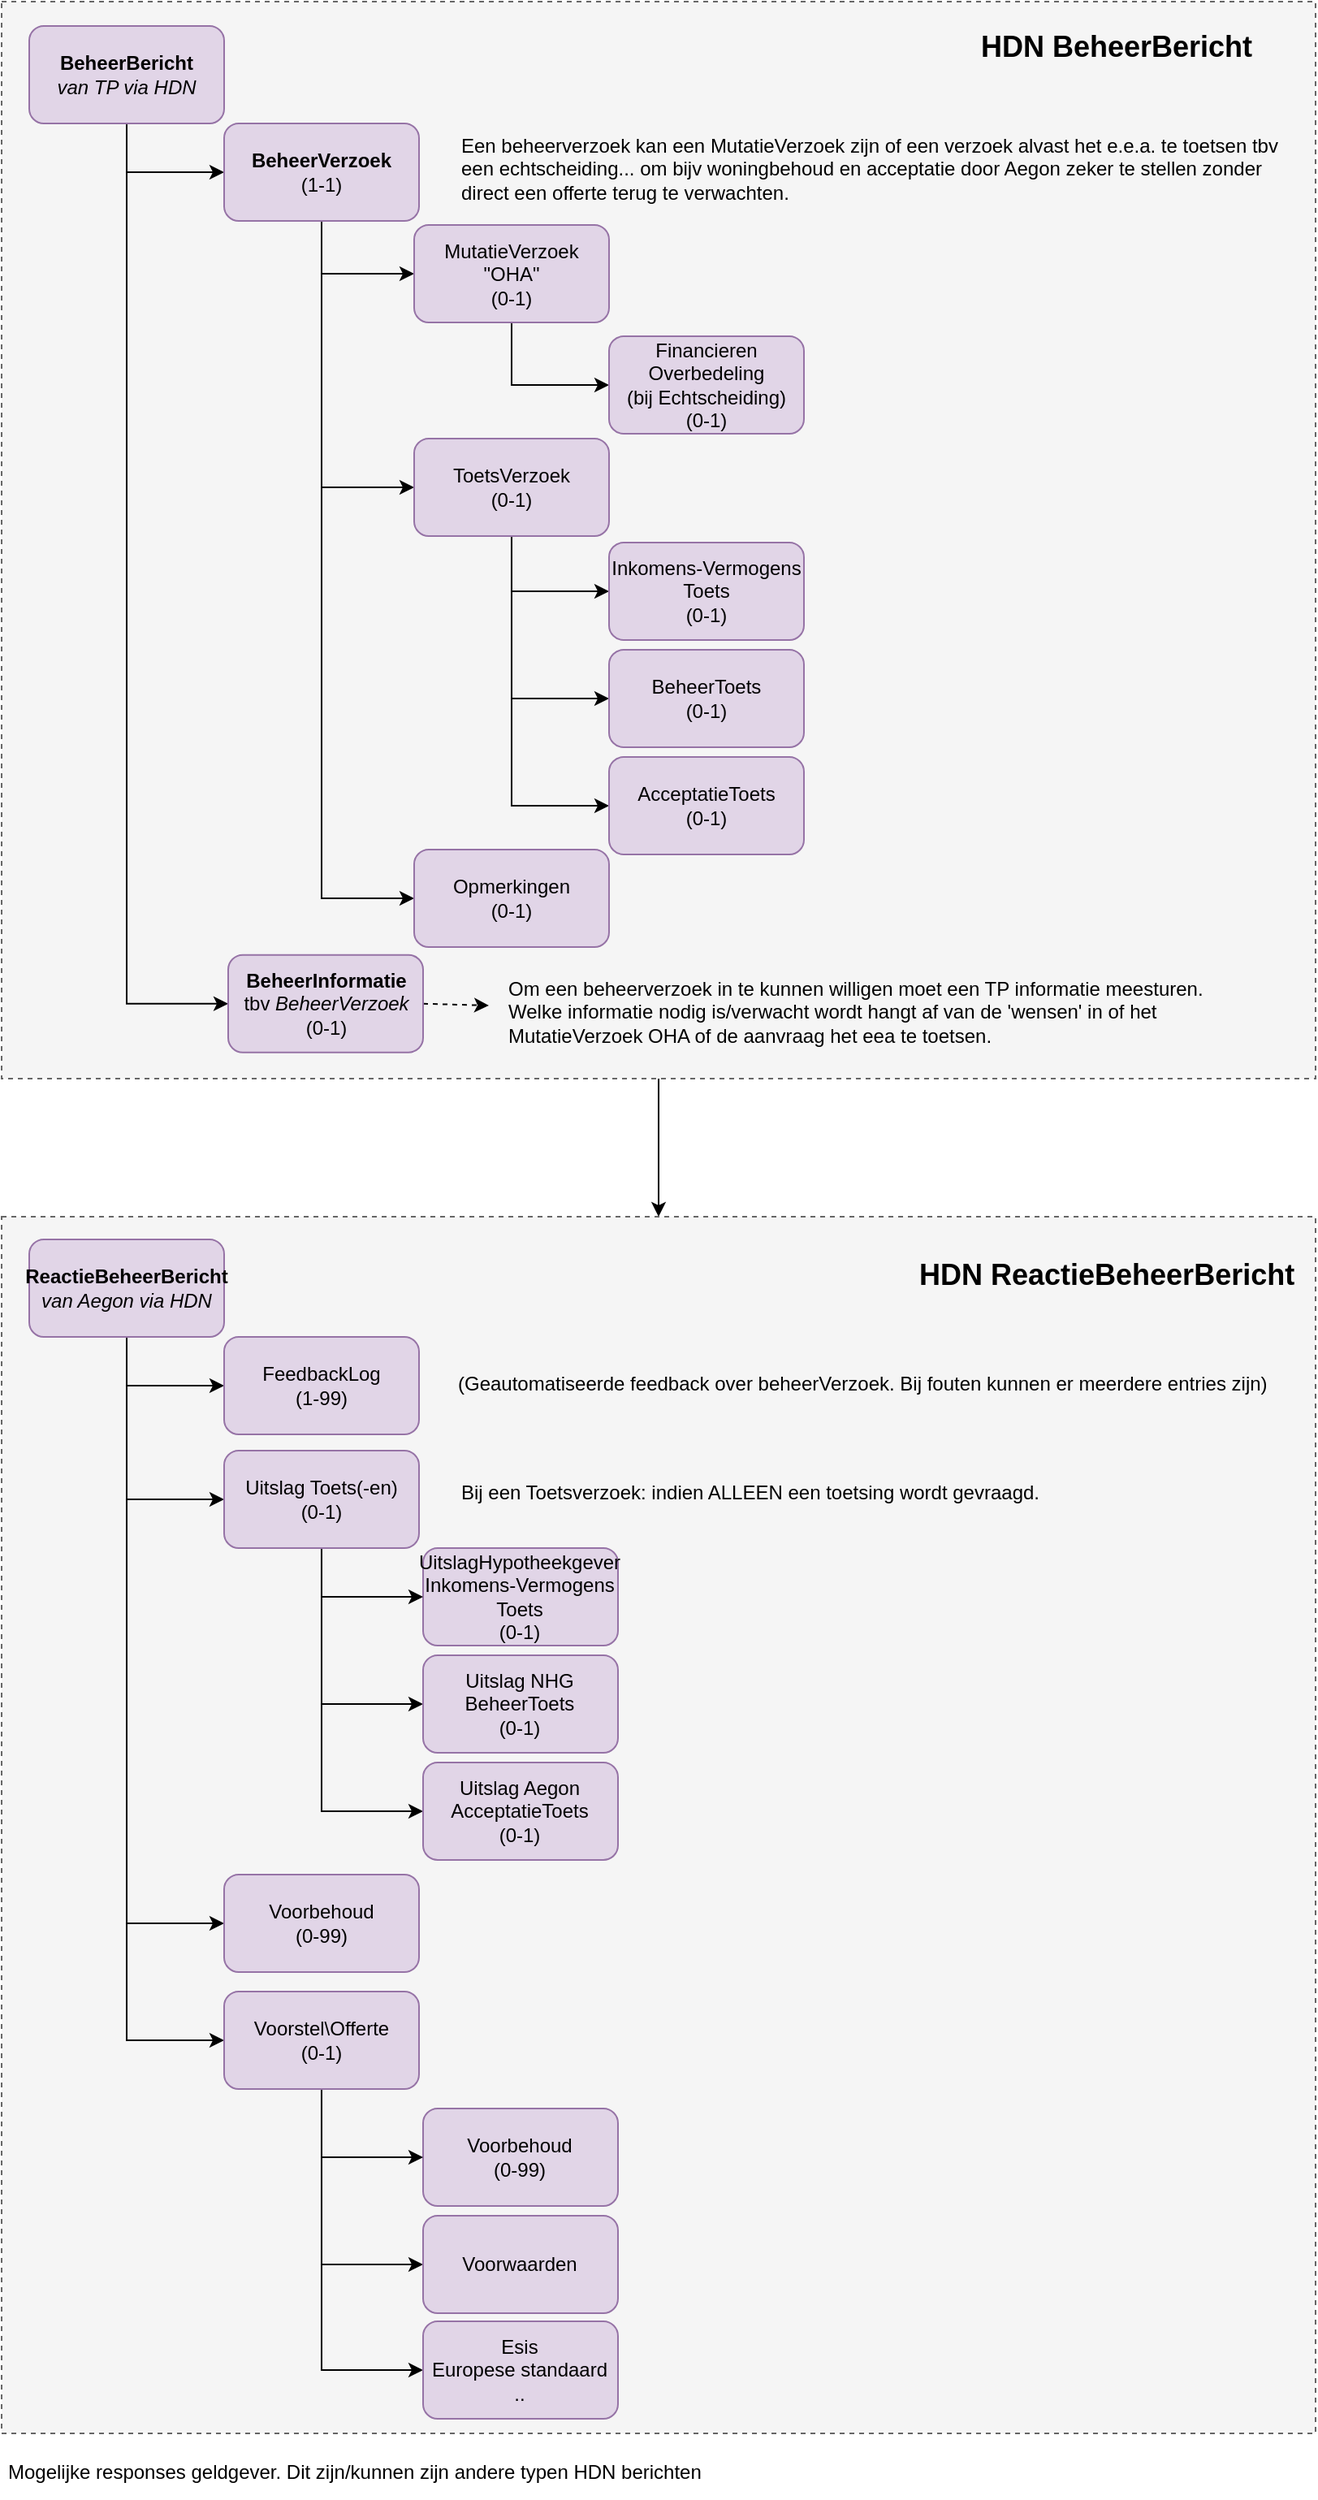 <mxfile version="12.7.9" type="github" pages="7">
  <diagram id="6AWKWvLYqVDgw-C5PzLm" name="BeheerBericht">
    <mxGraphModel dx="2852" dy="1884" grid="0" gridSize="10" guides="1" tooltips="1" connect="1" arrows="1" fold="1" page="1" pageScale="1" pageWidth="1169" pageHeight="1654" math="0" shadow="0">
      <root>
        <mxCell id="AD0dinUnVYBBFNS8SBd9-0" />
        <mxCell id="AD0dinUnVYBBFNS8SBd9-1" parent="AD0dinUnVYBBFNS8SBd9-0" />
        <mxCell id="-UAkooW3W64h-xHoTvao-0" style="edgeStyle=orthogonalEdgeStyle;rounded=0;orthogonalLoop=1;jettySize=auto;html=1;exitX=0.5;exitY=1;exitDx=0;exitDy=0;entryX=0.5;entryY=0;entryDx=0;entryDy=0;strokeColor=#000000;" edge="1" parent="AD0dinUnVYBBFNS8SBd9-1" source="kouToMkir8Yn-cUBNF96-0" target="kouToMkir8Yn-cUBNF96-6">
          <mxGeometry relative="1" as="geometry" />
        </mxCell>
        <mxCell id="kouToMkir8Yn-cUBNF96-0" value="" style="rounded=0;whiteSpace=wrap;html=1;fillColor=#f5f5f5;dashed=1;strokeColor=#666666;fontColor=#333333;" vertex="1" parent="AD0dinUnVYBBFNS8SBd9-1">
          <mxGeometry x="190" y="76" width="809" height="663" as="geometry" />
        </mxCell>
        <mxCell id="kouToMkir8Yn-cUBNF96-1" style="edgeStyle=orthogonalEdgeStyle;rounded=0;orthogonalLoop=1;jettySize=auto;html=1;exitX=0.5;exitY=1;exitDx=0;exitDy=0;entryX=0;entryY=0.5;entryDx=0;entryDy=0;fillColor=#e1d5e7;strokeColor=#000000;" edge="1" parent="AD0dinUnVYBBFNS8SBd9-1" source="kouToMkir8Yn-cUBNF96-3" target="kouToMkir8Yn-cUBNF96-34">
          <mxGeometry relative="1" as="geometry">
            <mxPoint x="230" y="-169" as="targetPoint" />
          </mxGeometry>
        </mxCell>
        <mxCell id="kouToMkir8Yn-cUBNF96-2" style="edgeStyle=orthogonalEdgeStyle;rounded=0;orthogonalLoop=1;jettySize=auto;html=1;exitX=0.5;exitY=1;exitDx=0;exitDy=0;entryX=0;entryY=0.5;entryDx=0;entryDy=0;fillColor=#e1d5e7;strokeColor=#000000;" edge="1" parent="AD0dinUnVYBBFNS8SBd9-1" source="kouToMkir8Yn-cUBNF96-3" target="kouToMkir8Yn-cUBNF96-5">
          <mxGeometry relative="1" as="geometry" />
        </mxCell>
        <mxCell id="kouToMkir8Yn-cUBNF96-3" value="&lt;b&gt;BeheerBericht&lt;br&gt;&lt;/b&gt;&lt;i&gt;van TP via HDN&lt;/i&gt;" style="rounded=1;whiteSpace=wrap;html=1;fillColor=#e1d5e7;strokeColor=#9673a6;" vertex="1" parent="AD0dinUnVYBBFNS8SBd9-1">
          <mxGeometry x="207" y="91" width="120" height="60" as="geometry" />
        </mxCell>
        <mxCell id="kouToMkir8Yn-cUBNF96-4" style="rounded=0;orthogonalLoop=1;jettySize=auto;html=1;exitX=1;exitY=0.5;exitDx=0;exitDy=0;dashed=1;" edge="1" parent="AD0dinUnVYBBFNS8SBd9-1" source="kouToMkir8Yn-cUBNF96-5">
          <mxGeometry relative="1" as="geometry">
            <mxPoint x="490" y="694" as="targetPoint" />
          </mxGeometry>
        </mxCell>
        <mxCell id="kouToMkir8Yn-cUBNF96-5" value="&lt;b&gt;BeheerInformatie&lt;br&gt;&lt;/b&gt;tbv &lt;i&gt;BeheerVerzoek&lt;/i&gt;&lt;br&gt;(0-1)" style="rounded=1;whiteSpace=wrap;html=1;fontStyle=0;fillColor=#e1d5e7;strokeColor=#9673a6;" vertex="1" parent="AD0dinUnVYBBFNS8SBd9-1">
          <mxGeometry x="329.5" y="662.87" width="120" height="60" as="geometry" />
        </mxCell>
        <mxCell id="kouToMkir8Yn-cUBNF96-6" value="" style="rounded=0;whiteSpace=wrap;html=1;fillColor=#f5f5f5;dashed=1;strokeColor=#666666;fontColor=#333333;" vertex="1" parent="AD0dinUnVYBBFNS8SBd9-1">
          <mxGeometry x="190" y="824" width="809" height="749" as="geometry" />
        </mxCell>
        <mxCell id="kouToMkir8Yn-cUBNF96-7" value="Voorbehoud&lt;br&gt;(0-99)" style="rounded=1;whiteSpace=wrap;html=1;fontStyle=0;fillColor=#e1d5e7;strokeColor=#9673a6;" vertex="1" parent="AD0dinUnVYBBFNS8SBd9-1">
          <mxGeometry x="449.497" y="1373" width="120" height="60" as="geometry" />
        </mxCell>
        <mxCell id="kouToMkir8Yn-cUBNF96-8" style="edgeStyle=orthogonalEdgeStyle;rounded=0;orthogonalLoop=1;jettySize=auto;html=1;exitX=0.5;exitY=1;exitDx=0;exitDy=0;entryX=0;entryY=0.5;entryDx=0;entryDy=0;strokeColor=#000000;" edge="1" parent="AD0dinUnVYBBFNS8SBd9-1" source="kouToMkir8Yn-cUBNF96-13" target="kouToMkir8Yn-cUBNF96-14">
          <mxGeometry relative="1" as="geometry" />
        </mxCell>
        <mxCell id="kouToMkir8Yn-cUBNF96-9" style="edgeStyle=orthogonalEdgeStyle;rounded=0;orthogonalLoop=1;jettySize=auto;html=1;exitX=0.5;exitY=1;exitDx=0;exitDy=0;entryX=0;entryY=0.5;entryDx=0;entryDy=0;strokeColor=#000000;" edge="1" parent="AD0dinUnVYBBFNS8SBd9-1" source="kouToMkir8Yn-cUBNF96-18" target="kouToMkir8Yn-cUBNF96-7">
          <mxGeometry relative="1" as="geometry" />
        </mxCell>
        <mxCell id="kouToMkir8Yn-cUBNF96-10" style="edgeStyle=orthogonalEdgeStyle;rounded=0;orthogonalLoop=1;jettySize=auto;html=1;exitX=0.5;exitY=1;exitDx=0;exitDy=0;entryX=0;entryY=0.5;entryDx=0;entryDy=0;" edge="1" parent="AD0dinUnVYBBFNS8SBd9-1" source="kouToMkir8Yn-cUBNF96-13" target="kouToMkir8Yn-cUBNF96-26">
          <mxGeometry relative="1" as="geometry" />
        </mxCell>
        <mxCell id="kouToMkir8Yn-cUBNF96-11" style="edgeStyle=orthogonalEdgeStyle;rounded=0;orthogonalLoop=1;jettySize=auto;html=1;exitX=0.5;exitY=1;exitDx=0;exitDy=0;entryX=0;entryY=0.5;entryDx=0;entryDy=0;" edge="1" parent="AD0dinUnVYBBFNS8SBd9-1" source="kouToMkir8Yn-cUBNF96-13" target="kouToMkir8Yn-cUBNF96-22">
          <mxGeometry relative="1" as="geometry" />
        </mxCell>
        <mxCell id="kouToMkir8Yn-cUBNF96-12" style="edgeStyle=orthogonalEdgeStyle;rounded=0;orthogonalLoop=1;jettySize=auto;html=1;exitX=0.5;exitY=1;exitDx=0;exitDy=0;entryX=0;entryY=0.5;entryDx=0;entryDy=0;" edge="1" parent="AD0dinUnVYBBFNS8SBd9-1" source="kouToMkir8Yn-cUBNF96-13" target="kouToMkir8Yn-cUBNF96-18">
          <mxGeometry relative="1" as="geometry" />
        </mxCell>
        <mxCell id="kouToMkir8Yn-cUBNF96-13" value="&lt;b&gt;ReactieBeheerBericht&lt;/b&gt;&lt;br&gt;&lt;i&gt;van Aegon&amp;nbsp;via HDN&lt;/i&gt;&lt;span&gt;&lt;br&gt;&lt;/span&gt;" style="rounded=1;whiteSpace=wrap;html=1;fontStyle=0;fillColor=#e1d5e7;strokeColor=#9673a6;" vertex="1" parent="AD0dinUnVYBBFNS8SBd9-1">
          <mxGeometry x="207.0" y="838" width="120" height="60" as="geometry" />
        </mxCell>
        <mxCell id="kouToMkir8Yn-cUBNF96-14" value="FeedbackLog&lt;br&gt;(1-99)" style="rounded=1;whiteSpace=wrap;html=1;fontStyle=0;fillColor=#e1d5e7;strokeColor=#9673a6;" vertex="1" parent="AD0dinUnVYBBFNS8SBd9-1">
          <mxGeometry x="326.997" y="898" width="120" height="60" as="geometry" />
        </mxCell>
        <mxCell id="kouToMkir8Yn-cUBNF96-15" value="UitslagHypotheekgever&lt;br&gt;Inkomens-Vermogens&lt;br&gt;Toets&lt;br&gt;(0-1)" style="rounded=1;whiteSpace=wrap;html=1;fontStyle=0;fillColor=#e1d5e7;strokeColor=#9673a6;" vertex="1" parent="AD0dinUnVYBBFNS8SBd9-1">
          <mxGeometry x="449.497" y="1028" width="120" height="60" as="geometry" />
        </mxCell>
        <mxCell id="kouToMkir8Yn-cUBNF96-16" style="edgeStyle=orthogonalEdgeStyle;rounded=0;orthogonalLoop=1;jettySize=auto;html=1;exitX=0.5;exitY=1;exitDx=0;exitDy=0;entryX=0;entryY=0.5;entryDx=0;entryDy=0;" edge="1" parent="AD0dinUnVYBBFNS8SBd9-1" source="kouToMkir8Yn-cUBNF96-18" target="kouToMkir8Yn-cUBNF96-20">
          <mxGeometry relative="1" as="geometry" />
        </mxCell>
        <mxCell id="kouToMkir8Yn-cUBNF96-17" style="edgeStyle=orthogonalEdgeStyle;rounded=0;orthogonalLoop=1;jettySize=auto;html=1;exitX=0.5;exitY=1;exitDx=0;exitDy=0;entryX=0;entryY=0.5;entryDx=0;entryDy=0;" edge="1" parent="AD0dinUnVYBBFNS8SBd9-1" source="kouToMkir8Yn-cUBNF96-18" target="kouToMkir8Yn-cUBNF96-21">
          <mxGeometry relative="1" as="geometry" />
        </mxCell>
        <mxCell id="kouToMkir8Yn-cUBNF96-18" value="Voorstel\Offerte&lt;br&gt;(0-1)" style="rounded=1;whiteSpace=wrap;html=1;fontStyle=0;fillColor=#e1d5e7;strokeColor=#9673a6;" vertex="1" parent="AD0dinUnVYBBFNS8SBd9-1">
          <mxGeometry x="326.997" y="1301" width="120" height="60" as="geometry" />
        </mxCell>
        <mxCell id="kouToMkir8Yn-cUBNF96-19" value="Mogelijke responses geldgever. Dit zijn/kunnen zijn andere typen HDN berichten" style="text;html=1;" vertex="1" parent="AD0dinUnVYBBFNS8SBd9-1">
          <mxGeometry x="192" y="1583" width="220" height="30" as="geometry" />
        </mxCell>
        <mxCell id="kouToMkir8Yn-cUBNF96-20" value="Voorwaarden" style="rounded=1;whiteSpace=wrap;html=1;fontStyle=0;fillColor=#e1d5e7;strokeColor=#9673a6;" vertex="1" parent="AD0dinUnVYBBFNS8SBd9-1">
          <mxGeometry x="449.497" y="1439" width="120" height="60" as="geometry" />
        </mxCell>
        <mxCell id="kouToMkir8Yn-cUBNF96-21" value="Esis&lt;br&gt;Europese standaard .." style="rounded=1;whiteSpace=wrap;html=1;fontStyle=0;fillColor=#e1d5e7;strokeColor=#9673a6;" vertex="1" parent="AD0dinUnVYBBFNS8SBd9-1">
          <mxGeometry x="449.497" y="1504" width="120" height="60" as="geometry" />
        </mxCell>
        <mxCell id="kouToMkir8Yn-cUBNF96-22" value="Voorbehoud&lt;br&gt;(0-99)" style="rounded=1;whiteSpace=wrap;html=1;fontStyle=0;fillColor=#e1d5e7;strokeColor=#9673a6;" vertex="1" parent="AD0dinUnVYBBFNS8SBd9-1">
          <mxGeometry x="326.997" y="1229" width="120" height="60" as="geometry" />
        </mxCell>
        <mxCell id="kouToMkir8Yn-cUBNF96-23" style="edgeStyle=orthogonalEdgeStyle;rounded=0;orthogonalLoop=1;jettySize=auto;html=1;exitX=0.5;exitY=1;exitDx=0;exitDy=0;entryX=0;entryY=0.5;entryDx=0;entryDy=0;" edge="1" parent="AD0dinUnVYBBFNS8SBd9-1" source="kouToMkir8Yn-cUBNF96-26" target="kouToMkir8Yn-cUBNF96-27">
          <mxGeometry relative="1" as="geometry" />
        </mxCell>
        <mxCell id="kouToMkir8Yn-cUBNF96-24" style="edgeStyle=orthogonalEdgeStyle;rounded=0;orthogonalLoop=1;jettySize=auto;html=1;exitX=0.5;exitY=1;exitDx=0;exitDy=0;entryX=0;entryY=0.5;entryDx=0;entryDy=0;" edge="1" parent="AD0dinUnVYBBFNS8SBd9-1" source="kouToMkir8Yn-cUBNF96-26" target="kouToMkir8Yn-cUBNF96-28">
          <mxGeometry relative="1" as="geometry" />
        </mxCell>
        <mxCell id="kouToMkir8Yn-cUBNF96-25" style="edgeStyle=orthogonalEdgeStyle;rounded=0;orthogonalLoop=1;jettySize=auto;html=1;exitX=0.5;exitY=1;exitDx=0;exitDy=0;entryX=0;entryY=0.5;entryDx=0;entryDy=0;" edge="1" parent="AD0dinUnVYBBFNS8SBd9-1" source="kouToMkir8Yn-cUBNF96-26" target="kouToMkir8Yn-cUBNF96-15">
          <mxGeometry relative="1" as="geometry" />
        </mxCell>
        <mxCell id="kouToMkir8Yn-cUBNF96-26" value="Uitslag Toets(-en)&lt;br&gt;(0-1)" style="rounded=1;whiteSpace=wrap;html=1;fontStyle=0;fillColor=#e1d5e7;strokeColor=#9673a6;" vertex="1" parent="AD0dinUnVYBBFNS8SBd9-1">
          <mxGeometry x="326.997" y="968" width="120" height="60" as="geometry" />
        </mxCell>
        <mxCell id="kouToMkir8Yn-cUBNF96-27" value="Uitslag NHG&lt;br&gt;BeheerToets&lt;br&gt;(0-1)" style="rounded=1;whiteSpace=wrap;html=1;fontStyle=0;fillColor=#e1d5e7;strokeColor=#9673a6;" vertex="1" parent="AD0dinUnVYBBFNS8SBd9-1">
          <mxGeometry x="449.497" y="1094" width="120" height="60" as="geometry" />
        </mxCell>
        <mxCell id="kouToMkir8Yn-cUBNF96-28" value="Uitslag Aegon AcceptatieToets&lt;br&gt;(0-1)" style="rounded=1;whiteSpace=wrap;html=1;fontStyle=0;fillColor=#e1d5e7;strokeColor=#9673a6;" vertex="1" parent="AD0dinUnVYBBFNS8SBd9-1">
          <mxGeometry x="449.497" y="1160" width="120" height="60" as="geometry" />
        </mxCell>
        <mxCell id="kouToMkir8Yn-cUBNF96-29" value="(Geautomatiseerde feedback over beheerVerzoek. Bij fouten kunnen er meerdere entries zijn)" style="text;html=1;" vertex="1" parent="AD0dinUnVYBBFNS8SBd9-1">
          <mxGeometry x="468.75" y="913" width="220" height="30" as="geometry" />
        </mxCell>
        <mxCell id="kouToMkir8Yn-cUBNF96-30" value="Bij een Toetsverzoek: indien ALLEEN een toetsing wordt gevraagd." style="text;html=1;" vertex="1" parent="AD0dinUnVYBBFNS8SBd9-1">
          <mxGeometry x="470.5" y="980" width="396.5" height="30" as="geometry" />
        </mxCell>
        <mxCell id="kouToMkir8Yn-cUBNF96-31" value="" style="edgeStyle=orthogonalEdgeStyle;rounded=0;orthogonalLoop=1;jettySize=auto;html=1;exitX=0.5;exitY=1;exitDx=0;exitDy=0;entryX=0;entryY=0.5;entryDx=0;entryDy=0;fillColor=#e1d5e7;strokeColor=#000000;" edge="1" parent="AD0dinUnVYBBFNS8SBd9-1" source="kouToMkir8Yn-cUBNF96-34" target="kouToMkir8Yn-cUBNF96-36">
          <mxGeometry relative="1" as="geometry" />
        </mxCell>
        <mxCell id="kouToMkir8Yn-cUBNF96-32" style="edgeStyle=orthogonalEdgeStyle;rounded=0;orthogonalLoop=1;jettySize=auto;html=1;exitX=0.5;exitY=1;exitDx=0;exitDy=0;entryX=0;entryY=0.5;entryDx=0;entryDy=0;fillColor=#e1d5e7;strokeColor=#000000;" edge="1" parent="AD0dinUnVYBBFNS8SBd9-1" source="kouToMkir8Yn-cUBNF96-34" target="kouToMkir8Yn-cUBNF96-40">
          <mxGeometry relative="1" as="geometry" />
        </mxCell>
        <mxCell id="kouToMkir8Yn-cUBNF96-33" style="edgeStyle=orthogonalEdgeStyle;rounded=0;orthogonalLoop=1;jettySize=auto;html=1;exitX=0.5;exitY=1;exitDx=0;exitDy=0;entryX=0;entryY=0.5;entryDx=0;entryDy=0;fillColor=#e1d5e7;strokeColor=#000000;" edge="1" parent="AD0dinUnVYBBFNS8SBd9-1" source="kouToMkir8Yn-cUBNF96-34" target="kouToMkir8Yn-cUBNF96-42">
          <mxGeometry relative="1" as="geometry" />
        </mxCell>
        <mxCell id="kouToMkir8Yn-cUBNF96-34" value="&lt;b&gt;BeheerVerzoek&lt;br&gt;&lt;/b&gt;(1-1)&lt;span&gt;&lt;br&gt;&lt;/span&gt;" style="rounded=1;whiteSpace=wrap;html=1;fontStyle=0;fillColor=#e1d5e7;strokeColor=#9673a6;" vertex="1" parent="AD0dinUnVYBBFNS8SBd9-1">
          <mxGeometry x="327.0" y="151" width="120" height="60" as="geometry" />
        </mxCell>
        <mxCell id="kouToMkir8Yn-cUBNF96-35" style="edgeStyle=orthogonalEdgeStyle;rounded=0;orthogonalLoop=1;jettySize=auto;html=1;exitX=0.5;exitY=1;exitDx=0;exitDy=0;entryX=0;entryY=0.5;entryDx=0;entryDy=0;fillColor=#e1d5e7;strokeColor=#000000;" edge="1" parent="AD0dinUnVYBBFNS8SBd9-1" source="kouToMkir8Yn-cUBNF96-36" target="kouToMkir8Yn-cUBNF96-41">
          <mxGeometry relative="1" as="geometry" />
        </mxCell>
        <mxCell id="kouToMkir8Yn-cUBNF96-36" value="&lt;span&gt;MutatieVerzoek&lt;br&gt;&quot;OHA&quot;&lt;br&gt;(0-1)&lt;br&gt;&lt;/span&gt;" style="rounded=1;whiteSpace=wrap;html=1;fontStyle=0;fillColor=#e1d5e7;strokeColor=#9673a6;" vertex="1" parent="AD0dinUnVYBBFNS8SBd9-1">
          <mxGeometry x="443.997" y="213.5" width="120" height="60" as="geometry" />
        </mxCell>
        <mxCell id="kouToMkir8Yn-cUBNF96-37" style="edgeStyle=orthogonalEdgeStyle;rounded=0;orthogonalLoop=1;jettySize=auto;html=1;exitX=0.5;exitY=1;exitDx=0;exitDy=0;entryX=0;entryY=0.5;entryDx=0;entryDy=0;fillColor=#e1d5e7;strokeColor=#000000;" edge="1" parent="AD0dinUnVYBBFNS8SBd9-1" source="kouToMkir8Yn-cUBNF96-40" target="kouToMkir8Yn-cUBNF96-43">
          <mxGeometry relative="1" as="geometry">
            <mxPoint x="563.997" y="448" as="targetPoint" />
          </mxGeometry>
        </mxCell>
        <mxCell id="kouToMkir8Yn-cUBNF96-38" style="edgeStyle=orthogonalEdgeStyle;rounded=0;orthogonalLoop=1;jettySize=auto;html=1;exitX=0.5;exitY=1;exitDx=0;exitDy=0;entryX=0;entryY=0.5;entryDx=0;entryDy=0;" edge="1" parent="AD0dinUnVYBBFNS8SBd9-1" source="kouToMkir8Yn-cUBNF96-40" target="kouToMkir8Yn-cUBNF96-44">
          <mxGeometry relative="1" as="geometry" />
        </mxCell>
        <mxCell id="kouToMkir8Yn-cUBNF96-39" style="edgeStyle=orthogonalEdgeStyle;rounded=0;orthogonalLoop=1;jettySize=auto;html=1;exitX=0.5;exitY=1;exitDx=0;exitDy=0;entryX=0;entryY=0.5;entryDx=0;entryDy=0;strokeColor=#000000;" edge="1" parent="AD0dinUnVYBBFNS8SBd9-1" source="kouToMkir8Yn-cUBNF96-40" target="kouToMkir8Yn-cUBNF96-45">
          <mxGeometry relative="1" as="geometry" />
        </mxCell>
        <mxCell id="kouToMkir8Yn-cUBNF96-40" value="&lt;span&gt;ToetsVerzoek&lt;br&gt;(0-1)&lt;br&gt;&lt;/span&gt;" style="rounded=1;whiteSpace=wrap;html=1;fontStyle=0;fillColor=#e1d5e7;strokeColor=#9673a6;" vertex="1" parent="AD0dinUnVYBBFNS8SBd9-1">
          <mxGeometry x="443.997" y="345" width="120" height="60" as="geometry" />
        </mxCell>
        <mxCell id="kouToMkir8Yn-cUBNF96-41" value="&lt;span&gt;Financieren Overbedeling&lt;br&gt;(bij Echtscheiding)&lt;br&gt;(0-1)&lt;br&gt;&lt;/span&gt;" style="rounded=1;whiteSpace=wrap;html=1;fontStyle=0;fillColor=#e1d5e7;strokeColor=#9673a6;" vertex="1" parent="AD0dinUnVYBBFNS8SBd9-1">
          <mxGeometry x="563.997" y="282" width="120" height="60" as="geometry" />
        </mxCell>
        <mxCell id="kouToMkir8Yn-cUBNF96-42" value="&lt;span&gt;Opmerkingen&lt;br&gt;(0-1)&lt;br&gt;&lt;/span&gt;" style="rounded=1;whiteSpace=wrap;html=1;fontStyle=0;fillColor=#e1d5e7;strokeColor=#9673a6;" vertex="1" parent="AD0dinUnVYBBFNS8SBd9-1">
          <mxGeometry x="443.997" y="598.0" width="120" height="60" as="geometry" />
        </mxCell>
        <mxCell id="kouToMkir8Yn-cUBNF96-43" value="Inkomens-Vermogens&lt;br&gt;Toets&lt;br&gt;(0-1)" style="rounded=1;whiteSpace=wrap;html=1;fontStyle=0;fillColor=#e1d5e7;strokeColor=#9673a6;" vertex="1" parent="AD0dinUnVYBBFNS8SBd9-1">
          <mxGeometry x="563.997" y="409" width="120" height="60" as="geometry" />
        </mxCell>
        <mxCell id="kouToMkir8Yn-cUBNF96-44" value="BeheerToets&lt;br&gt;(0-1)" style="rounded=1;whiteSpace=wrap;html=1;fontStyle=0;fillColor=#e1d5e7;strokeColor=#9673a6;" vertex="1" parent="AD0dinUnVYBBFNS8SBd9-1">
          <mxGeometry x="563.997" y="475" width="120" height="60" as="geometry" />
        </mxCell>
        <mxCell id="kouToMkir8Yn-cUBNF96-45" value="AcceptatieToets&lt;br&gt;(0-1)" style="rounded=1;whiteSpace=wrap;html=1;fontStyle=0;fillColor=#e1d5e7;strokeColor=#9673a6;" vertex="1" parent="AD0dinUnVYBBFNS8SBd9-1">
          <mxGeometry x="563.997" y="541" width="120" height="60" as="geometry" />
        </mxCell>
        <mxCell id="-UAkooW3W64h-xHoTvao-1" value="Een beheerverzoek kan een MutatieVerzoek zijn of een verzoek alvast het e.e.a. te toetsen tbv&lt;br&gt;een echtscheiding... om bijv woningbehoud en acceptatie door Aegon zeker te stellen zonder&lt;br&gt;direct een offerte terug te verwachten." style="text;html=1;" vertex="1" parent="AD0dinUnVYBBFNS8SBd9-1">
          <mxGeometry x="470.5" y="151" width="490" height="30" as="geometry" />
        </mxCell>
        <mxCell id="8CvC0EnWeeMvFQohKKu7-0" value="HDN BeheerBericht" style="text;html=1;fontStyle=1;fontSize=18;" vertex="1" parent="AD0dinUnVYBBFNS8SBd9-1">
          <mxGeometry x="791" y="87" width="199" height="28" as="geometry" />
        </mxCell>
        <mxCell id="8CvC0EnWeeMvFQohKKu7-1" value="HDN ReactieBeheerBericht" style="text;html=1;fontStyle=1;fontSize=18;" vertex="1" parent="AD0dinUnVYBBFNS8SBd9-1">
          <mxGeometry x="753" y="843" width="199" height="28" as="geometry" />
        </mxCell>
        <mxCell id="8CvC0EnWeeMvFQohKKu7-2" value="Om een beheerverzoek in te kunnen willigen moet een TP informatie meesturen.&amp;nbsp;&lt;br&gt;Welke informatie nodig is/verwacht wordt hangt af van de &#39;wensen&#39; in of het&lt;br&gt;MutatieVerzoek OHA of de aanvraag het eea te toetsen." style="text;html=1;" vertex="1" parent="AD0dinUnVYBBFNS8SBd9-1">
          <mxGeometry x="500" y="670" width="490" height="30" as="geometry" />
        </mxCell>
      </root>
    </mxGraphModel>
  </diagram>
  <diagram id="hA7Fp9oTWmx9jLAZvdmA" name="MutatieVerzoek">
    <mxGraphModel dx="2377" dy="3224" grid="0" gridSize="10" guides="1" tooltips="1" connect="1" arrows="1" fold="1" page="1" pageScale="1" pageWidth="1169" pageHeight="1654" math="0" shadow="0">
      <root>
        <mxCell id="cwX66RvDyU_y_CMi2a0H-0" />
        <mxCell id="cwX66RvDyU_y_CMi2a0H-1" parent="cwX66RvDyU_y_CMi2a0H-0" />
        <mxCell id="AM4Q0lh7dDDPLBnIwbty-0" value="" style="rounded=0;whiteSpace=wrap;html=1;fillColor=#f5f5f5;strokeColor=#666666;fontColor=#333333;" parent="cwX66RvDyU_y_CMi2a0H-1" vertex="1">
          <mxGeometry x="256" y="-1225" width="1899" height="4239" as="geometry" />
        </mxCell>
        <mxCell id="FPJ-nvidB-mHobPlhPgL-35" value="" style="rounded=0;whiteSpace=wrap;html=1;dashed=1;align=left;fillColor=#fff2cc;strokeColor=none;" parent="cwX66RvDyU_y_CMi2a0H-1" vertex="1">
          <mxGeometry x="1271" y="-1171" width="410" height="3740" as="geometry" />
        </mxCell>
        <mxCell id="Hx6l2165iOSuCRWWUYxJ-2" value="" style="rounded=0;whiteSpace=wrap;html=1;fillColor=none;dashed=1;" parent="cwX66RvDyU_y_CMi2a0H-1" vertex="1">
          <mxGeometry x="419" y="-1030" width="1277" height="415" as="geometry" />
        </mxCell>
        <mxCell id="FPJ-nvidB-mHobPlhPgL-23" value="" style="rounded=0;whiteSpace=wrap;html=1;fillColor=none;dashed=1;" parent="cwX66RvDyU_y_CMi2a0H-1" vertex="1">
          <mxGeometry x="418" y="2206" width="809" height="749" as="geometry" />
        </mxCell>
        <mxCell id="FPJ-nvidB-mHobPlhPgL-41" value="" style="rounded=0;whiteSpace=wrap;html=1;dashed=1;align=left;fillColor=#fff2cc;strokeColor=none;" parent="cwX66RvDyU_y_CMi2a0H-1" vertex="1">
          <mxGeometry x="832" y="-1028" width="407" height="412" as="geometry" />
        </mxCell>
        <mxCell id="FPJ-nvidB-mHobPlhPgL-1" value="" style="rounded=0;whiteSpace=wrap;html=1;fillColor=none;dashed=1;" parent="cwX66RvDyU_y_CMi2a0H-1" vertex="1">
          <mxGeometry x="420" y="1669" width="807" height="483" as="geometry" />
        </mxCell>
        <mxCell id="FPJ-nvidB-mHobPlhPgL-14" value="" style="rounded=0;whiteSpace=wrap;html=1;fillColor=none;dashed=1;" parent="cwX66RvDyU_y_CMi2a0H-1" vertex="1">
          <mxGeometry x="655" y="-251" width="290" height="279.38" as="geometry" />
        </mxCell>
        <mxCell id="CGaOfmmuQ5kZRSQiyQmi-13" style="edgeStyle=orthogonalEdgeStyle;rounded=0;orthogonalLoop=1;jettySize=auto;html=1;exitX=0;exitY=0.75;exitDx=0;exitDy=0;entryX=0.5;entryY=0;entryDx=0;entryDy=0;" parent="cwX66RvDyU_y_CMi2a0H-1" source="cwX66RvDyU_y_CMi2a0H-7" target="CGaOfmmuQ5kZRSQiyQmi-12" edge="1">
          <mxGeometry relative="1" as="geometry">
            <mxPoint x="736.747" y="1351" as="sourcePoint" />
          </mxGeometry>
        </mxCell>
        <mxCell id="CGaOfmmuQ5kZRSQiyQmi-16" style="edgeStyle=orthogonalEdgeStyle;rounded=0;orthogonalLoop=1;jettySize=auto;html=1;exitX=0.5;exitY=1;exitDx=0;exitDy=0;entryX=0;entryY=0.5;entryDx=0;entryDy=0;dashed=1;" parent="cwX66RvDyU_y_CMi2a0H-1" source="CGaOfmmuQ5kZRSQiyQmi-17" target="CGaOfmmuQ5kZRSQiyQmi-14" edge="1">
          <mxGeometry relative="1" as="geometry" />
        </mxCell>
        <mxCell id="cwX66RvDyU_y_CMi2a0H-2" value="Lening&lt;br&gt;(0-9)" style="rounded=1;whiteSpace=wrap;html=1;fontStyle=0" parent="cwX66RvDyU_y_CMi2a0H-1" vertex="1">
          <mxGeometry x="669.997" y="1213.88" width="120" height="60" as="geometry" />
        </mxCell>
        <mxCell id="cwX66RvDyU_y_CMi2a0H-3" style="edgeStyle=orthogonalEdgeStyle;rounded=0;orthogonalLoop=1;jettySize=auto;html=1;exitX=0.5;exitY=1;exitDx=0;exitDy=0;entryX=0;entryY=0.5;entryDx=0;entryDy=0;" parent="cwX66RvDyU_y_CMi2a0H-1" source="cwX66RvDyU_y_CMi2a0H-7" target="cwX66RvDyU_y_CMi2a0H-9" edge="1">
          <mxGeometry relative="1" as="geometry">
            <mxPoint x="609.997" y="780" as="sourcePoint" />
          </mxGeometry>
        </mxCell>
        <mxCell id="cwX66RvDyU_y_CMi2a0H-4" style="edgeStyle=orthogonalEdgeStyle;rounded=0;orthogonalLoop=1;jettySize=auto;html=1;exitX=0.5;exitY=1;exitDx=0;exitDy=0;entryX=0;entryY=0.5;entryDx=0;entryDy=0;" parent="cwX66RvDyU_y_CMi2a0H-1" source="cwX66RvDyU_y_CMi2a0H-7" target="cwX66RvDyU_y_CMi2a0H-8" edge="1">
          <mxGeometry relative="1" as="geometry">
            <mxPoint x="614.5" y="885.88" as="sourcePoint" />
          </mxGeometry>
        </mxCell>
        <mxCell id="cwX66RvDyU_y_CMi2a0H-5" style="edgeStyle=orthogonalEdgeStyle;rounded=0;orthogonalLoop=1;jettySize=auto;html=1;exitX=0.5;exitY=1;exitDx=0;exitDy=0;entryX=0;entryY=0.5;entryDx=0;entryDy=0;" parent="cwX66RvDyU_y_CMi2a0H-1" source="cwX66RvDyU_y_CMi2a0H-7" target="cwX66RvDyU_y_CMi2a0H-2" edge="1">
          <mxGeometry relative="1" as="geometry">
            <mxPoint x="614.5" y="885.88" as="sourcePoint" />
          </mxGeometry>
        </mxCell>
        <mxCell id="cwX66RvDyU_y_CMi2a0H-6" style="edgeStyle=orthogonalEdgeStyle;rounded=0;orthogonalLoop=1;jettySize=auto;html=1;exitX=0.75;exitY=1;exitDx=0;exitDy=0;entryX=0;entryY=0.5;entryDx=0;entryDy=0;" parent="cwX66RvDyU_y_CMi2a0H-1" source="cwX66RvDyU_y_CMi2a0H-2" target="cwX66RvDyU_y_CMi2a0H-11" edge="1">
          <mxGeometry relative="1" as="geometry">
            <mxPoint x="736.747" y="1351" as="sourcePoint" />
          </mxGeometry>
        </mxCell>
        <mxCell id="CGaOfmmuQ5kZRSQiyQmi-18" style="edgeStyle=orthogonalEdgeStyle;rounded=0;orthogonalLoop=1;jettySize=auto;html=1;exitX=0.5;exitY=1;exitDx=0;exitDy=0;entryX=0.5;entryY=0;entryDx=0;entryDy=0;dashed=1;" parent="cwX66RvDyU_y_CMi2a0H-1" source="cwX66RvDyU_y_CMi2a0H-2" target="CGaOfmmuQ5kZRSQiyQmi-17" edge="1">
          <mxGeometry relative="1" as="geometry">
            <mxPoint x="614.5" y="972.88" as="sourcePoint" />
          </mxGeometry>
        </mxCell>
        <mxCell id="FPJ-nvidB-mHobPlhPgL-43" style="edgeStyle=orthogonalEdgeStyle;rounded=0;orthogonalLoop=1;jettySize=auto;html=1;exitX=0.25;exitY=1;exitDx=0;exitDy=0;entryX=0.25;entryY=0;entryDx=0;entryDy=0;dashed=1;" parent="cwX66RvDyU_y_CMi2a0H-1" source="cwX66RvDyU_y_CMi2a0H-7" target="FPJ-nvidB-mHobPlhPgL-42" edge="1">
          <mxGeometry relative="1" as="geometry" />
        </mxCell>
        <mxCell id="cwX66RvDyU_y_CMi2a0H-7" value="Hypotheek&lt;br&gt;(0-9)" style="rounded=1;whiteSpace=wrap;html=1;fontStyle=0;fillColor=#ffe6cc;strokeColor=#d79b00;" parent="cwX66RvDyU_y_CMi2a0H-1" vertex="1">
          <mxGeometry x="549.997" y="771" width="120" height="60" as="geometry" />
        </mxCell>
        <mxCell id="FPJ-nvidB-mHobPlhPgL-33" style="edgeStyle=orthogonalEdgeStyle;rounded=0;orthogonalLoop=1;jettySize=auto;html=1;exitX=0.5;exitY=1;exitDx=0;exitDy=0;entryX=0.5;entryY=0;entryDx=0;entryDy=0;dashed=1;" parent="cwX66RvDyU_y_CMi2a0H-1" source="cwX66RvDyU_y_CMi2a0H-8" target="FPJ-nvidB-mHobPlhPgL-32" edge="1">
          <mxGeometry relative="1" as="geometry" />
        </mxCell>
        <mxCell id="cwX66RvDyU_y_CMi2a0H-8" value="Depot&lt;br&gt;(0-9)" style="rounded=1;whiteSpace=wrap;html=1;fontStyle=0;fillColor=#ffe6cc;strokeColor=#d79b00;" parent="cwX66RvDyU_y_CMi2a0H-1" vertex="1">
          <mxGeometry x="676.497" y="1044" width="120" height="60" as="geometry" />
        </mxCell>
        <mxCell id="FPJ-nvidB-mHobPlhPgL-27" style="edgeStyle=orthogonalEdgeStyle;rounded=0;orthogonalLoop=1;jettySize=auto;html=1;exitX=0.25;exitY=1;exitDx=0;exitDy=0;entryX=0.25;entryY=0;entryDx=0;entryDy=0;dashed=1;" parent="cwX66RvDyU_y_CMi2a0H-1" source="cwX66RvDyU_y_CMi2a0H-9" target="FPJ-nvidB-mHobPlhPgL-26" edge="1">
          <mxGeometry relative="1" as="geometry" />
        </mxCell>
        <mxCell id="cwX66RvDyU_y_CMi2a0H-9" value="Dekking&lt;br&gt;(0-1)" style="rounded=1;whiteSpace=wrap;html=1;fontStyle=0;" parent="cwX66RvDyU_y_CMi2a0H-1" vertex="1">
          <mxGeometry x="669.997" y="834.88" width="120" height="60" as="geometry" />
        </mxCell>
        <mxCell id="cwX66RvDyU_y_CMi2a0H-10" style="edgeStyle=orthogonalEdgeStyle;rounded=0;orthogonalLoop=1;jettySize=auto;html=1;exitX=0.75;exitY=1;exitDx=0;exitDy=0;entryX=0;entryY=0.5;entryDx=0;entryDy=0;" parent="cwX66RvDyU_y_CMi2a0H-1" source="cwX66RvDyU_y_CMi2a0H-11" target="cwX66RvDyU_y_CMi2a0H-14" edge="1">
          <mxGeometry relative="1" as="geometry" />
        </mxCell>
        <mxCell id="CGaOfmmuQ5kZRSQiyQmi-48" style="edgeStyle=orthogonalEdgeStyle;rounded=0;orthogonalLoop=1;jettySize=auto;html=1;exitX=0.5;exitY=1;exitDx=0;exitDy=0;dashed=1;" parent="cwX66RvDyU_y_CMi2a0H-1" source="cwX66RvDyU_y_CMi2a0H-11" target="CGaOfmmuQ5kZRSQiyQmi-21" edge="1">
          <mxGeometry relative="1" as="geometry" />
        </mxCell>
        <mxCell id="cwX66RvDyU_y_CMi2a0H-11" value="Leningdeel&lt;br&gt;(0-25)" style="rounded=1;whiteSpace=wrap;html=1;fontStyle=0" parent="cwX66RvDyU_y_CMi2a0H-1" vertex="1">
          <mxGeometry x="797.497" y="1368" width="120" height="60" as="geometry" />
        </mxCell>
        <mxCell id="cwX66RvDyU_y_CMi2a0H-12" style="edgeStyle=orthogonalEdgeStyle;rounded=0;orthogonalLoop=1;jettySize=auto;html=1;exitX=0.5;exitY=1;exitDx=0;exitDy=0;entryX=0;entryY=0.5;entryDx=0;entryDy=0;" parent="cwX66RvDyU_y_CMi2a0H-1" source="cwX66RvDyU_y_CMi2a0H-14" target="cwX66RvDyU_y_CMi2a0H-15" edge="1">
          <mxGeometry relative="1" as="geometry" />
        </mxCell>
        <mxCell id="cwX66RvDyU_y_CMi2a0H-13" style="edgeStyle=orthogonalEdgeStyle;rounded=0;orthogonalLoop=1;jettySize=auto;html=1;exitX=0.5;exitY=1;exitDx=0;exitDy=0;entryX=0;entryY=0.5;entryDx=0;entryDy=0;" parent="cwX66RvDyU_y_CMi2a0H-1" source="cwX66RvDyU_y_CMi2a0H-14" target="cwX66RvDyU_y_CMi2a0H-16" edge="1">
          <mxGeometry relative="1" as="geometry" />
        </mxCell>
        <mxCell id="FPJ-nvidB-mHobPlhPgL-25" style="edgeStyle=orthogonalEdgeStyle;rounded=0;orthogonalLoop=1;jettySize=auto;html=1;exitX=0.25;exitY=1;exitDx=0;exitDy=0;entryX=0.25;entryY=0;entryDx=0;entryDy=0;dashed=1;" parent="cwX66RvDyU_y_CMi2a0H-1" source="cwX66RvDyU_y_CMi2a0H-14" target="FPJ-nvidB-mHobPlhPgL-22" edge="1">
          <mxGeometry relative="1" as="geometry" />
        </mxCell>
        <mxCell id="cwX66RvDyU_y_CMi2a0H-14" value="Dekking&lt;br&gt;(0-1)" style="rounded=1;whiteSpace=wrap;html=1;fontStyle=0;" parent="cwX66RvDyU_y_CMi2a0H-1" vertex="1">
          <mxGeometry x="916.747" y="1433" width="120" height="60" as="geometry" />
        </mxCell>
        <mxCell id="cwX66RvDyU_y_CMi2a0H-15" value="Financiele&lt;br&gt;Dekking&lt;br&gt;(0-9)" style="rounded=1;whiteSpace=wrap;html=1;fontStyle=0;" parent="cwX66RvDyU_y_CMi2a0H-1" vertex="1">
          <mxGeometry x="1037.247" y="1503" width="120" height="60" as="geometry" />
        </mxCell>
        <mxCell id="cwX66RvDyU_y_CMi2a0H-16" value="Bancaire&lt;br&gt;Dekking&lt;br&gt;(0-9)" style="rounded=1;whiteSpace=wrap;html=1;fontStyle=0;" parent="cwX66RvDyU_y_CMi2a0H-1" vertex="1">
          <mxGeometry x="1037.247" y="1573" width="120" height="60" as="geometry" />
        </mxCell>
        <mxCell id="cwX66RvDyU_y_CMi2a0H-17" style="edgeStyle=orthogonalEdgeStyle;rounded=0;orthogonalLoop=1;jettySize=auto;html=1;entryX=0;entryY=0.5;entryDx=0;entryDy=0;" parent="cwX66RvDyU_y_CMi2a0H-1" target="cwX66RvDyU_y_CMi2a0H-18" edge="1">
          <mxGeometry relative="1" as="geometry">
            <mxPoint x="730.5" y="894.88" as="sourcePoint" />
            <mxPoint x="775.497" y="930.88" as="targetPoint" />
            <Array as="points">
              <mxPoint x="731" y="927.88" />
            </Array>
          </mxGeometry>
        </mxCell>
        <mxCell id="cwX66RvDyU_y_CMi2a0H-18" value="Financiele&lt;br&gt;Dekking&lt;br&gt;(0-9)" style="rounded=1;whiteSpace=wrap;html=1;fontStyle=0;" parent="cwX66RvDyU_y_CMi2a0H-1" vertex="1">
          <mxGeometry x="792.497" y="897.88" width="120" height="60" as="geometry" />
        </mxCell>
        <mxCell id="LycQfjaosGD2U1lwfmxv-0" value="Object&lt;br&gt;(0-4)" style="rounded=1;whiteSpace=wrap;html=1;fontStyle=0" parent="cwX66RvDyU_y_CMi2a0H-1" vertex="1">
          <mxGeometry x="680.497" y="620.88" width="120" height="60" as="geometry" />
        </mxCell>
        <mxCell id="LycQfjaosGD2U1lwfmxv-1" style="edgeStyle=orthogonalEdgeStyle;rounded=0;orthogonalLoop=1;jettySize=auto;html=1;exitX=0.5;exitY=1;exitDx=0;exitDy=0;fontSize=22;" parent="cwX66RvDyU_y_CMi2a0H-1" source="LycQfjaosGD2U1lwfmxv-2" target="LycQfjaosGD2U1lwfmxv-0" edge="1">
          <mxGeometry relative="1" as="geometry" />
        </mxCell>
        <mxCell id="FPJ-nvidB-mHobPlhPgL-18" style="edgeStyle=orthogonalEdgeStyle;rounded=0;orthogonalLoop=1;jettySize=auto;html=1;exitX=0.25;exitY=1;exitDx=0;exitDy=0;entryX=0.25;entryY=0;entryDx=0;entryDy=0;dashed=1;" parent="cwX66RvDyU_y_CMi2a0H-1" source="LycQfjaosGD2U1lwfmxv-2" target="FPJ-nvidB-mHobPlhPgL-17" edge="1">
          <mxGeometry relative="1" as="geometry" />
        </mxCell>
        <mxCell id="LycQfjaosGD2U1lwfmxv-2" value="Onderpand&lt;br&gt;(1-1)" style="rounded=1;whiteSpace=wrap;html=1;fontStyle=0;fillColor=#e1d5e7;strokeColor=#9673a6;" parent="cwX66RvDyU_y_CMi2a0H-1" vertex="1">
          <mxGeometry x="549.997" y="560.88" width="120" height="60" as="geometry" />
        </mxCell>
        <mxCell id="CGaOfmmuQ5kZRSQiyQmi-32" value="x" style="edgeStyle=orthogonalEdgeStyle;rounded=0;orthogonalLoop=1;jettySize=auto;html=1;exitX=0.5;exitY=1;exitDx=0;exitDy=0;entryX=0;entryY=0.5;entryDx=0;entryDy=0;" parent="cwX66RvDyU_y_CMi2a0H-1" source="LycQfjaosGD2U1lwfmxv-3" target="LycQfjaosGD2U1lwfmxv-6" edge="1">
          <mxGeometry relative="1" as="geometry" />
        </mxCell>
        <mxCell id="CGaOfmmuQ5kZRSQiyQmi-33" style="edgeStyle=orthogonalEdgeStyle;rounded=0;orthogonalLoop=1;jettySize=auto;html=1;exitX=0.5;exitY=1;exitDx=0;exitDy=0;entryX=0;entryY=0.5;entryDx=0;entryDy=0;" parent="cwX66RvDyU_y_CMi2a0H-1" source="LycQfjaosGD2U1lwfmxv-3" target="LycQfjaosGD2U1lwfmxv-7" edge="1">
          <mxGeometry relative="1" as="geometry" />
        </mxCell>
        <mxCell id="CGaOfmmuQ5kZRSQiyQmi-34" style="edgeStyle=orthogonalEdgeStyle;rounded=0;orthogonalLoop=1;jettySize=auto;html=1;exitX=0.5;exitY=1;exitDx=0;exitDy=0;entryX=0;entryY=0.5;entryDx=0;entryDy=0;" parent="cwX66RvDyU_y_CMi2a0H-1" source="LycQfjaosGD2U1lwfmxv-3" target="CGaOfmmuQ5kZRSQiyQmi-7" edge="1">
          <mxGeometry relative="1" as="geometry" />
        </mxCell>
        <mxCell id="LycQfjaosGD2U1lwfmxv-3" value="BeheerVerzoek&lt;br&gt;(1-1)&lt;span&gt;&lt;br&gt;&lt;/span&gt;" style="rounded=1;whiteSpace=wrap;html=1;fontStyle=0;fillColor=#e1d5e7;strokeColor=#9673a6;" parent="cwX66RvDyU_y_CMi2a0H-1" vertex="1">
          <mxGeometry x="433.0" y="-1023" width="120" height="60" as="geometry" />
        </mxCell>
        <mxCell id="CGaOfmmuQ5kZRSQiyQmi-29" style="edgeStyle=orthogonalEdgeStyle;rounded=0;orthogonalLoop=1;jettySize=auto;html=1;exitX=0.5;exitY=1;exitDx=0;exitDy=0;entryX=0;entryY=0.5;entryDx=0;entryDy=0;" parent="cwX66RvDyU_y_CMi2a0H-1" source="LycQfjaosGD2U1lwfmxv-4" target="LycQfjaosGD2U1lwfmxv-5" edge="1">
          <mxGeometry relative="1" as="geometry" />
        </mxCell>
        <mxCell id="CGaOfmmuQ5kZRSQiyQmi-30" style="edgeStyle=orthogonalEdgeStyle;rounded=0;orthogonalLoop=1;jettySize=auto;html=1;exitX=0.5;exitY=1;exitDx=0;exitDy=0;entryX=0;entryY=0.5;entryDx=0;entryDy=0;" parent="cwX66RvDyU_y_CMi2a0H-1" source="LycQfjaosGD2U1lwfmxv-4" target="LycQfjaosGD2U1lwfmxv-3" edge="1">
          <mxGeometry relative="1" as="geometry" />
        </mxCell>
        <mxCell id="CGaOfmmuQ5kZRSQiyQmi-31" style="edgeStyle=orthogonalEdgeStyle;rounded=0;orthogonalLoop=1;jettySize=auto;html=1;exitX=0.5;exitY=1;exitDx=0;exitDy=0;entryX=0;entryY=0.5;entryDx=0;entryDy=0;" parent="cwX66RvDyU_y_CMi2a0H-1" source="LycQfjaosGD2U1lwfmxv-4" target="LycQfjaosGD2U1lwfmxv-8" edge="1">
          <mxGeometry relative="1" as="geometry" />
        </mxCell>
        <mxCell id="CGaOfmmuQ5kZRSQiyQmi-80" style="edgeStyle=orthogonalEdgeStyle;rounded=0;orthogonalLoop=1;jettySize=auto;html=1;exitX=0.5;exitY=1;exitDx=0;exitDy=0;entryX=0;entryY=0.5;entryDx=0;entryDy=0;strokeColor=#000000;" parent="cwX66RvDyU_y_CMi2a0H-1" source="LycQfjaosGD2U1lwfmxv-4" target="CGaOfmmuQ5kZRSQiyQmi-74" edge="1">
          <mxGeometry relative="1" as="geometry" />
        </mxCell>
        <mxCell id="LycQfjaosGD2U1lwfmxv-4" value="BeheerBericht" style="rounded=1;whiteSpace=wrap;html=1;" parent="cwX66RvDyU_y_CMi2a0H-1" vertex="1">
          <mxGeometry x="315" y="-1174" width="120" height="60" as="geometry" />
        </mxCell>
        <mxCell id="LycQfjaosGD2U1lwfmxv-5" value="Header&lt;br&gt;(1-1)" style="rounded=1;whiteSpace=wrap;html=1;" parent="cwX66RvDyU_y_CMi2a0H-1" vertex="1">
          <mxGeometry x="433.0" y="-1114" width="120" height="60" as="geometry" />
        </mxCell>
        <mxCell id="CGaOfmmuQ5kZRSQiyQmi-36" style="edgeStyle=orthogonalEdgeStyle;rounded=0;orthogonalLoop=1;jettySize=auto;html=1;exitX=0.5;exitY=1;exitDx=0;exitDy=0;entryX=0;entryY=0.5;entryDx=0;entryDy=0;" parent="cwX66RvDyU_y_CMi2a0H-1" source="LycQfjaosGD2U1lwfmxv-6" target="n04D-iMCGoKamlwwBbss-10" edge="1">
          <mxGeometry relative="1" as="geometry" />
        </mxCell>
        <mxCell id="LycQfjaosGD2U1lwfmxv-6" value="&lt;span&gt;MutatieVerzoek&lt;br&gt;&quot;OHA&quot;&lt;br&gt;(0-1)&lt;br&gt;&lt;/span&gt;" style="rounded=1;whiteSpace=wrap;html=1;fontStyle=0;fillColor=#e1d5e7;strokeColor=#9673a6;" parent="cwX66RvDyU_y_CMi2a0H-1" vertex="1">
          <mxGeometry x="549.997" y="-960.5" width="120" height="60" as="geometry" />
        </mxCell>
        <mxCell id="CGaOfmmuQ5kZRSQiyQmi-35" style="edgeStyle=orthogonalEdgeStyle;rounded=0;orthogonalLoop=1;jettySize=auto;html=1;exitX=0.5;exitY=1;exitDx=0;exitDy=0;entryX=0;entryY=0.5;entryDx=0;entryDy=0;" parent="cwX66RvDyU_y_CMi2a0H-1" source="LycQfjaosGD2U1lwfmxv-7" target="Dt5kES1TRTkvzrUJWJKH-21" edge="1">
          <mxGeometry relative="1" as="geometry" />
        </mxCell>
        <mxCell id="LycQfjaosGD2U1lwfmxv-7" value="&lt;span&gt;ToetsVerzoek&lt;br&gt;(0-1)&lt;br&gt;&lt;/span&gt;" style="rounded=1;whiteSpace=wrap;html=1;fontStyle=0;fillColor=#e1d5e7;strokeColor=#9673a6;" parent="cwX66RvDyU_y_CMi2a0H-1" vertex="1">
          <mxGeometry x="549.997" y="-829" width="120" height="60" as="geometry" />
        </mxCell>
        <mxCell id="CGaOfmmuQ5kZRSQiyQmi-37" style="edgeStyle=orthogonalEdgeStyle;rounded=0;orthogonalLoop=1;jettySize=auto;html=1;exitX=0.5;exitY=1;exitDx=0;exitDy=0;entryX=0;entryY=0.5;entryDx=0;entryDy=0;" parent="cwX66RvDyU_y_CMi2a0H-1" source="LycQfjaosGD2U1lwfmxv-8" target="Dt5kES1TRTkvzrUJWJKH-5" edge="1">
          <mxGeometry relative="1" as="geometry" />
        </mxCell>
        <mxCell id="CGaOfmmuQ5kZRSQiyQmi-38" style="edgeStyle=orthogonalEdgeStyle;rounded=0;orthogonalLoop=1;jettySize=auto;html=1;exitX=0.5;exitY=1;exitDx=0;exitDy=0;entryX=0;entryY=0.5;entryDx=0;entryDy=0;" parent="cwX66RvDyU_y_CMi2a0H-1" source="LycQfjaosGD2U1lwfmxv-8" target="Dt5kES1TRTkvzrUJWJKH-17" edge="1">
          <mxGeometry relative="1" as="geometry" />
        </mxCell>
        <mxCell id="CGaOfmmuQ5kZRSQiyQmi-39" style="edgeStyle=orthogonalEdgeStyle;rounded=0;orthogonalLoop=1;jettySize=auto;html=1;exitX=0.5;exitY=1;exitDx=0;exitDy=0;entryX=0;entryY=0.5;entryDx=0;entryDy=0;" parent="cwX66RvDyU_y_CMi2a0H-1" source="LycQfjaosGD2U1lwfmxv-8" target="LycQfjaosGD2U1lwfmxv-2" edge="1">
          <mxGeometry relative="1" as="geometry" />
        </mxCell>
        <mxCell id="CGaOfmmuQ5kZRSQiyQmi-40" style="edgeStyle=orthogonalEdgeStyle;rounded=0;orthogonalLoop=1;jettySize=auto;html=1;exitX=0.5;exitY=1;exitDx=0;exitDy=0;entryX=0;entryY=0.5;entryDx=0;entryDy=0;" parent="cwX66RvDyU_y_CMi2a0H-1" source="LycQfjaosGD2U1lwfmxv-8" target="cwX66RvDyU_y_CMi2a0H-7" edge="1">
          <mxGeometry relative="1" as="geometry" />
        </mxCell>
        <mxCell id="LycQfjaosGD2U1lwfmxv-8" value="&lt;span&gt;BeheerInformatie&lt;br&gt;(0-1)&lt;br&gt;&lt;/span&gt;" style="rounded=1;whiteSpace=wrap;html=1;fontStyle=0;fillColor=#e1d5e7;strokeColor=#9673a6;" parent="cwX66RvDyU_y_CMi2a0H-1" vertex="1">
          <mxGeometry x="433.0" y="-610.87" width="120" height="60" as="geometry" />
        </mxCell>
        <mxCell id="CGaOfmmuQ5kZRSQiyQmi-58" style="edgeStyle=orthogonalEdgeStyle;rounded=0;orthogonalLoop=1;jettySize=auto;html=1;exitX=0.5;exitY=1;exitDx=0;exitDy=0;entryX=0;entryY=0.5;entryDx=0;entryDy=0;strokeColor=#000000;" parent="cwX66RvDyU_y_CMi2a0H-1" source="Dt5kES1TRTkvzrUJWJKH-5" target="Dt5kES1TRTkvzrUJWJKH-6" edge="1">
          <mxGeometry relative="1" as="geometry" />
        </mxCell>
        <mxCell id="CGaOfmmuQ5kZRSQiyQmi-59" style="edgeStyle=orthogonalEdgeStyle;rounded=0;orthogonalLoop=1;jettySize=auto;html=1;exitX=0.5;exitY=1;exitDx=0;exitDy=0;entryX=0;entryY=0.5;entryDx=0;entryDy=0;strokeColor=#000000;" parent="cwX66RvDyU_y_CMi2a0H-1" source="Dt5kES1TRTkvzrUJWJKH-5" target="Dt5kES1TRTkvzrUJWJKH-7" edge="1">
          <mxGeometry relative="1" as="geometry" />
        </mxCell>
        <mxCell id="Dt5kES1TRTkvzrUJWJKH-5" value="Partij&lt;br&gt;(1-99)" style="rounded=1;whiteSpace=wrap;html=1;fontStyle=0" parent="cwX66RvDyU_y_CMi2a0H-1" vertex="1">
          <mxGeometry x="549.997" y="-547.87" width="120" height="60" as="geometry" />
        </mxCell>
        <mxCell id="Dt5kES1TRTkvzrUJWJKH-6" value="Natuurlijk Persoon&lt;br&gt;(1-99)" style="rounded=1;whiteSpace=wrap;html=1;fontStyle=0;fillColor=#e1d5e7;strokeColor=#9673a6;" parent="cwX66RvDyU_y_CMi2a0H-1" vertex="1">
          <mxGeometry x="676.5" y="-494.87" width="120" height="60" as="geometry" />
        </mxCell>
        <mxCell id="Dt5kES1TRTkvzrUJWJKH-7" value="Rechtspersoon&lt;br&gt;(0-99)" style="rounded=1;whiteSpace=wrap;html=1;fontStyle=0;fillColor=#e1d5e7;strokeColor=#9673a6;" parent="cwX66RvDyU_y_CMi2a0H-1" vertex="1">
          <mxGeometry x="676.5" y="-428.87" width="120" height="60" as="geometry" />
        </mxCell>
        <mxCell id="Dt5kES1TRTkvzrUJWJKH-8" style="edgeStyle=orthogonalEdgeStyle;rounded=0;orthogonalLoop=1;jettySize=auto;html=1;exitX=1;exitY=0.5;exitDx=0;exitDy=0;dashed=1;" parent="cwX66RvDyU_y_CMi2a0H-1" source="Dt5kES1TRTkvzrUJWJKH-7" edge="1">
          <mxGeometry relative="1" as="geometry">
            <Array as="points">
              <mxPoint x="845" y="-398.87" />
              <mxPoint x="845" y="-464.87" />
            </Array>
            <mxPoint x="796.5" y="-398.87" as="sourcePoint" />
            <mxPoint x="796.5" y="-464.87" as="targetPoint" />
          </mxGeometry>
        </mxCell>
        <mxCell id="Dt5kES1TRTkvzrUJWJKH-9" value="Contactpersoon van een kantoor" style="text;html=1;" parent="cwX66RvDyU_y_CMi2a0H-1" vertex="1">
          <mxGeometry x="855.0" y="-444.87" width="217" height="30" as="geometry" />
        </mxCell>
        <mxCell id="Dt5kES1TRTkvzrUJWJKH-13" value="Notaris&lt;br&gt;(0-1)" style="rounded=1;whiteSpace=wrap;html=1;fontStyle=0;fillColor=#f8cecc;strokeColor=#b85450;" parent="cwX66RvDyU_y_CMi2a0H-1" vertex="1">
          <mxGeometry x="669.997" y="484.13" width="120" height="60" as="geometry" />
        </mxCell>
        <mxCell id="CGaOfmmuQ5kZRSQiyQmi-63" style="edgeStyle=orthogonalEdgeStyle;rounded=0;orthogonalLoop=1;jettySize=auto;html=1;exitX=0.5;exitY=1;exitDx=0;exitDy=0;entryX=0;entryY=0.5;entryDx=0;entryDy=0;dashed=1;strokeColor=#000000;" parent="cwX66RvDyU_y_CMi2a0H-1" source="Dt5kES1TRTkvzrUJWJKH-14" target="n04D-iMCGoKamlwwBbss-20" edge="1">
          <mxGeometry relative="1" as="geometry" />
        </mxCell>
        <mxCell id="CGaOfmmuQ5kZRSQiyQmi-64" style="edgeStyle=orthogonalEdgeStyle;rounded=0;orthogonalLoop=1;jettySize=auto;html=1;exitX=0.5;exitY=1;exitDx=0;exitDy=0;entryX=0;entryY=0.5;entryDx=0;entryDy=0;dashed=1;strokeColor=#000000;" parent="cwX66RvDyU_y_CMi2a0H-1" source="Dt5kES1TRTkvzrUJWJKH-14" target="n04D-iMCGoKamlwwBbss-21" edge="1">
          <mxGeometry relative="1" as="geometry" />
        </mxCell>
        <mxCell id="Dt5kES1TRTkvzrUJWJKH-14" value="&lt;span style=&quot;white-space: normal&quot;&gt;Tussenpersoon&lt;/span&gt;&lt;br style=&quot;white-space: normal&quot;&gt;&lt;span style=&quot;white-space: normal&quot;&gt;(1-1)&lt;/span&gt;" style="rounded=1;whiteSpace=wrap;html=1;fontStyle=0;" parent="cwX66RvDyU_y_CMi2a0H-1" vertex="1">
          <mxGeometry x="678.5" y="28.38" width="120" height="60" as="geometry" />
        </mxCell>
        <mxCell id="Dt5kES1TRTkvzrUJWJKH-15" value="Debiteur&lt;br&gt;(0-9)" style="rounded=1;whiteSpace=wrap;html=1;fontStyle=0;fillColor=#ffe6cc;strokeColor=#d79b00;" parent="cwX66RvDyU_y_CMi2a0H-1" vertex="1">
          <mxGeometry x="669.997" y="357.13" width="120" height="60" as="geometry" />
        </mxCell>
        <mxCell id="Dt5kES1TRTkvzrUJWJKH-16" value="Depothouder&lt;br&gt;(0-9)" style="rounded=1;whiteSpace=wrap;html=1;fontStyle=0;fillColor=#ffe6cc;strokeColor=#d79b00;" parent="cwX66RvDyU_y_CMi2a0H-1" vertex="1">
          <mxGeometry x="669.997" y="421.13" width="120" height="60" as="geometry" />
        </mxCell>
        <mxCell id="CGaOfmmuQ5kZRSQiyQmi-41" style="edgeStyle=orthogonalEdgeStyle;rounded=0;orthogonalLoop=1;jettySize=auto;html=1;exitX=0.5;exitY=1;exitDx=0;exitDy=0;entryX=0;entryY=0.5;entryDx=0;entryDy=0;" parent="cwX66RvDyU_y_CMi2a0H-1" source="Dt5kES1TRTkvzrUJWJKH-17" target="Dt5kES1TRTkvzrUJWJKH-18" edge="1">
          <mxGeometry relative="1" as="geometry" />
        </mxCell>
        <mxCell id="CGaOfmmuQ5kZRSQiyQmi-42" style="edgeStyle=orthogonalEdgeStyle;rounded=0;orthogonalLoop=1;jettySize=auto;html=1;exitX=0.5;exitY=1;exitDx=0;exitDy=0;entryX=0;entryY=0.5;entryDx=0;entryDy=0;" parent="cwX66RvDyU_y_CMi2a0H-1" source="Dt5kES1TRTkvzrUJWJKH-17" target="Dt5kES1TRTkvzrUJWJKH-14" edge="1">
          <mxGeometry relative="1" as="geometry" />
        </mxCell>
        <mxCell id="CGaOfmmuQ5kZRSQiyQmi-43" style="edgeStyle=orthogonalEdgeStyle;rounded=0;orthogonalLoop=1;jettySize=auto;html=1;exitX=0.5;exitY=1;exitDx=0;exitDy=0;entryX=0;entryY=0.5;entryDx=0;entryDy=0;" parent="cwX66RvDyU_y_CMi2a0H-1" source="Dt5kES1TRTkvzrUJWJKH-17" target="Dt5kES1TRTkvzrUJWJKH-19" edge="1">
          <mxGeometry relative="1" as="geometry" />
        </mxCell>
        <mxCell id="CGaOfmmuQ5kZRSQiyQmi-44" style="edgeStyle=orthogonalEdgeStyle;rounded=0;orthogonalLoop=1;jettySize=auto;html=1;exitX=0.5;exitY=1;exitDx=0;exitDy=0;entryX=0;entryY=0.5;entryDx=0;entryDy=0;" parent="cwX66RvDyU_y_CMi2a0H-1" source="Dt5kES1TRTkvzrUJWJKH-17" target="Dt5kES1TRTkvzrUJWJKH-15" edge="1">
          <mxGeometry relative="1" as="geometry" />
        </mxCell>
        <mxCell id="CGaOfmmuQ5kZRSQiyQmi-45" style="edgeStyle=orthogonalEdgeStyle;rounded=0;orthogonalLoop=1;jettySize=auto;html=1;exitX=0.5;exitY=1;exitDx=0;exitDy=0;entryX=0;entryY=0.5;entryDx=0;entryDy=0;" parent="cwX66RvDyU_y_CMi2a0H-1" source="Dt5kES1TRTkvzrUJWJKH-17" target="Dt5kES1TRTkvzrUJWJKH-16" edge="1">
          <mxGeometry relative="1" as="geometry" />
        </mxCell>
        <mxCell id="CGaOfmmuQ5kZRSQiyQmi-46" style="edgeStyle=orthogonalEdgeStyle;rounded=0;orthogonalLoop=1;jettySize=auto;html=1;exitX=0.5;exitY=1;exitDx=0;exitDy=0;entryX=0;entryY=0.5;entryDx=0;entryDy=0;" parent="cwX66RvDyU_y_CMi2a0H-1" source="Dt5kES1TRTkvzrUJWJKH-17" target="Dt5kES1TRTkvzrUJWJKH-13" edge="1">
          <mxGeometry relative="1" as="geometry" />
        </mxCell>
        <mxCell id="AM4Q0lh7dDDPLBnIwbty-1" style="edgeStyle=orthogonalEdgeStyle;rounded=0;orthogonalLoop=1;jettySize=auto;html=1;exitX=0.5;exitY=1;exitDx=0;exitDy=0;entryX=0;entryY=0.5;entryDx=0;entryDy=0;strokeColor=#000000;" parent="cwX66RvDyU_y_CMi2a0H-1" source="Dt5kES1TRTkvzrUJWJKH-17" target="Dt5kES1TRTkvzrUJWJKH-20" edge="1">
          <mxGeometry relative="1" as="geometry" />
        </mxCell>
        <mxCell id="FPJ-nvidB-mHobPlhPgL-13" style="edgeStyle=orthogonalEdgeStyle;rounded=0;orthogonalLoop=1;jettySize=auto;html=1;exitX=0.5;exitY=1;exitDx=0;exitDy=0;entryX=0;entryY=0.5;entryDx=0;entryDy=0;dashed=1;" parent="cwX66RvDyU_y_CMi2a0H-1" source="Dt5kES1TRTkvzrUJWJKH-17" target="FPJ-nvidB-mHobPlhPgL-5" edge="1">
          <mxGeometry relative="1" as="geometry" />
        </mxCell>
        <mxCell id="Dt5kES1TRTkvzrUJWJKH-17" value="Rol&lt;br&gt;(1-1)" style="rounded=1;whiteSpace=wrap;html=1;fontStyle=0;fillColor=#e1d5e7;strokeColor=#9673a6;" parent="cwX66RvDyU_y_CMi2a0H-1" vertex="1">
          <mxGeometry x="549.997" y="-364.87" width="120" height="60" as="geometry" />
        </mxCell>
        <mxCell id="CGaOfmmuQ5kZRSQiyQmi-61" style="edgeStyle=orthogonalEdgeStyle;rounded=0;orthogonalLoop=1;jettySize=auto;html=1;exitX=0.5;exitY=1;exitDx=0;exitDy=0;entryX=0;entryY=0.25;entryDx=0;entryDy=0;dashed=1;strokeColor=#000000;" parent="cwX66RvDyU_y_CMi2a0H-1" source="Dt5kES1TRTkvzrUJWJKH-18" target="4JplT729dZSph5YuiDIN-2" edge="1">
          <mxGeometry relative="1" as="geometry" />
        </mxCell>
        <mxCell id="CGaOfmmuQ5kZRSQiyQmi-62" style="edgeStyle=orthogonalEdgeStyle;rounded=0;orthogonalLoop=1;jettySize=auto;html=1;exitX=0.5;exitY=1;exitDx=0;exitDy=0;entryX=0;entryY=0.25;entryDx=0;entryDy=0;dashed=1;strokeColor=#000000;" parent="cwX66RvDyU_y_CMi2a0H-1" source="Dt5kES1TRTkvzrUJWJKH-18" target="4JplT729dZSph5YuiDIN-1" edge="1">
          <mxGeometry relative="1" as="geometry" />
        </mxCell>
        <mxCell id="FPJ-nvidB-mHobPlhPgL-6" style="edgeStyle=orthogonalEdgeStyle;rounded=0;orthogonalLoop=1;jettySize=auto;html=1;exitX=0.25;exitY=1;exitDx=0;exitDy=0;entryX=0.25;entryY=0;entryDx=0;entryDy=0;dashed=1;" parent="cwX66RvDyU_y_CMi2a0H-1" source="Dt5kES1TRTkvzrUJWJKH-18" target="FPJ-nvidB-mHobPlhPgL-5" edge="1">
          <mxGeometry relative="1" as="geometry" />
        </mxCell>
        <mxCell id="FPJ-nvidB-mHobPlhPgL-10" style="edgeStyle=orthogonalEdgeStyle;rounded=0;orthogonalLoop=1;jettySize=auto;html=1;exitX=0.5;exitY=1;exitDx=0;exitDy=0;entryX=0;entryY=0.5;entryDx=0;entryDy=0;dashed=1;" parent="cwX66RvDyU_y_CMi2a0H-1" source="Dt5kES1TRTkvzrUJWJKH-18" target="4JplT729dZSph5YuiDIN-0" edge="1">
          <mxGeometry relative="1" as="geometry" />
        </mxCell>
        <mxCell id="Dt5kES1TRTkvzrUJWJKH-18" value="&lt;span style=&quot;white-space: normal&quot;&gt;Huidige/Bestaande&lt;br&gt;Hypotheekgever /&amp;nbsp;&lt;br&gt;&lt;/span&gt;Geldnemer&lt;br style=&quot;white-space: normal&quot;&gt;&lt;span style=&quot;white-space: normal&quot;&gt;(0-9)&lt;br&gt;&lt;/span&gt;" style="rounded=1;whiteSpace=wrap;html=1;fontStyle=0;" parent="cwX66RvDyU_y_CMi2a0H-1" vertex="1">
          <mxGeometry x="677.0" y="-304.87" width="120" height="60" as="geometry" />
        </mxCell>
        <mxCell id="Dt5kES1TRTkvzrUJWJKH-19" value="&lt;span style=&quot;white-space: normal&quot;&gt;Mede Hoofdelijk&lt;br&gt;&lt;/span&gt;Aansprakelijke&lt;br style=&quot;white-space: normal&quot;&gt;&lt;span style=&quot;white-space: normal&quot;&gt;(0-9)&lt;/span&gt;" style="rounded=1;whiteSpace=wrap;html=1;fontStyle=0;fillColor=#f8cecc;strokeColor=#b85450;" parent="cwX66RvDyU_y_CMi2a0H-1" vertex="1">
          <mxGeometry x="669.997" y="294.13" width="120" height="60" as="geometry" />
        </mxCell>
        <mxCell id="Dt5kES1TRTkvzrUJWJKH-20" value="Hypotheeknemer /&lt;br&gt;Geldgever&lt;br&gt;(0-9)" style="rounded=1;whiteSpace=wrap;html=1;fontStyle=0;fillColor=#e1d5e7;strokeColor=#9673a6;" parent="cwX66RvDyU_y_CMi2a0H-1" vertex="1">
          <mxGeometry x="671.75" y="229.13" width="120" height="60" as="geometry" />
        </mxCell>
        <mxCell id="Dt5kES1TRTkvzrUJWJKH-21" value="Inkomens-Vermogens&lt;br&gt;Toets&lt;br&gt;(0-1)" style="rounded=1;whiteSpace=wrap;html=1;fontStyle=0;fillColor=#e1d5e7;strokeColor=#9673a6;" parent="cwX66RvDyU_y_CMi2a0H-1" vertex="1">
          <mxGeometry x="669.997" y="-756" width="120" height="60" as="geometry" />
        </mxCell>
        <mxCell id="Dt5kES1TRTkvzrUJWJKH-24" value="Voorbehoud&lt;br&gt;(0-99)" style="rounded=1;whiteSpace=wrap;html=1;fontStyle=0;fillColor=#e1d5e7;strokeColor=#9673a6;" parent="cwX66RvDyU_y_CMi2a0H-1" vertex="1">
          <mxGeometry x="677.497" y="2755" width="120" height="60" as="geometry" />
        </mxCell>
        <mxCell id="Dt5kES1TRTkvzrUJWJKH-25" value="&lt;p&gt;&lt;b&gt;VoorbehoudSoortType&lt;/b&gt;&lt;br&gt;Intermediairsverklaring&lt;br&gt;Financieringsopzet&lt;br&gt;Uniform pensioen overzicht&lt;br&gt;Toekenningsbesluit&lt;br&gt;Taxatierapport&lt;br&gt;Inkomensgegevens&lt;br&gt;Legitimatiebewijs&lt;br&gt;Concept akte van verdeling&lt;br&gt;Echtscheidingsconvenant&lt;br&gt;Echtscheidingsbeschikking&lt;br&gt;Inschrijving echtscheiding&lt;br&gt;Overzicht eigen middelen&lt;br&gt;Ontbinding geregistreerde partnerschapsvoorwaarden&lt;br&gt;Inschrijving ontbinding geregistreerde partnerschapsvoorwaarden&lt;br&gt;Registratie schenking&lt;/p&gt;" style="text;html=1;strokeColor=none;fillColor=none;spacing=5;spacingTop=-20;whiteSpace=wrap;overflow=hidden;rounded=0;" parent="cwX66RvDyU_y_CMi2a0H-1" vertex="1">
          <mxGeometry x="1296" y="2259" width="244" height="280" as="geometry" />
        </mxCell>
        <mxCell id="4JplT729dZSph5YuiDIN-0" value="&lt;span style=&quot;white-space: normal&quot;&gt;Persoonlijke&lt;br&gt;Gegevens&lt;br&gt;(0-1)&lt;br&gt;&lt;/span&gt;" style="rounded=1;whiteSpace=wrap;html=1;fontStyle=0;dashed=1;" parent="cwX66RvDyU_y_CMi2a0H-1" vertex="1">
          <mxGeometry x="802.5" y="-236.87" width="120" height="60" as="geometry" />
        </mxCell>
        <mxCell id="4JplT729dZSph5YuiDIN-1" value="&lt;span style=&quot;white-space: normal&quot;&gt;Financiele&lt;br&gt;Gegevens&lt;br&gt;(0-1)&lt;br&gt;&lt;/span&gt;" style="rounded=1;whiteSpace=wrap;html=1;fontStyle=0;dashed=1;" parent="cwX66RvDyU_y_CMi2a0H-1" vertex="1">
          <mxGeometry x="802.5" y="-96.87" width="120" height="60" as="geometry" />
        </mxCell>
        <mxCell id="4JplT729dZSph5YuiDIN-2" value="&lt;span style=&quot;white-space: normal&quot;&gt;Relationele&lt;br&gt;Gegevens&lt;br&gt;(0-1)&lt;br&gt;&lt;/span&gt;" style="rounded=1;whiteSpace=wrap;html=1;fontStyle=0;dashed=1;" parent="cwX66RvDyU_y_CMi2a0H-1" vertex="1">
          <mxGeometry x="802.5" y="-166.87" width="120" height="60" as="geometry" />
        </mxCell>
        <mxCell id="n04D-iMCGoKamlwwBbss-10" value="&lt;span&gt;Financieren Overbedeling&lt;br&gt;(bij Echtscheiding)&lt;br&gt;(0-1)&lt;br&gt;&lt;/span&gt;" style="rounded=1;whiteSpace=wrap;html=1;fontStyle=0;fillColor=#e1d5e7;strokeColor=#9673a6;" parent="cwX66RvDyU_y_CMi2a0H-1" vertex="1">
          <mxGeometry x="669.997" y="-892" width="120" height="60" as="geometry" />
        </mxCell>
        <mxCell id="n04D-iMCGoKamlwwBbss-20" value="&lt;span style=&quot;white-space: normal&quot;&gt;Kantoor&lt;br&gt;Gegevens&lt;br&gt;(0-1)&lt;br&gt;&lt;/span&gt;" style="rounded=1;whiteSpace=wrap;html=1;fontStyle=0;dashed=1;" parent="cwX66RvDyU_y_CMi2a0H-1" vertex="1">
          <mxGeometry x="801.0" y="88.38" width="120" height="60" as="geometry" />
        </mxCell>
        <mxCell id="n04D-iMCGoKamlwwBbss-21" value="&lt;span style=&quot;white-space: normal&quot;&gt;Contacpersoon&lt;br&gt;Gegevens&lt;br&gt;(0-1)&lt;br&gt;&lt;/span&gt;" style="rounded=1;whiteSpace=wrap;html=1;fontStyle=0;dashed=1;" parent="cwX66RvDyU_y_CMi2a0H-1" vertex="1">
          <mxGeometry x="801.0" y="158.38" width="120" height="60" as="geometry" />
        </mxCell>
        <mxCell id="CGaOfmmuQ5kZRSQiyQmi-6" value="&lt;b&gt;Partij&lt;/b&gt;&lt;br&gt;Identificatienr partij" style="text;html=1;" parent="cwX66RvDyU_y_CMi2a0H-1" vertex="1">
          <mxGeometry x="855.0" y="-531" width="110" height="30" as="geometry" />
        </mxCell>
        <mxCell id="CGaOfmmuQ5kZRSQiyQmi-7" value="&lt;span&gt;Opmerkingen&lt;br&gt;(0-1)&lt;br&gt;&lt;/span&gt;" style="rounded=1;whiteSpace=wrap;html=1;fontStyle=0;fillColor=#e1d5e7;strokeColor=#9673a6;" parent="cwX66RvDyU_y_CMi2a0H-1" vertex="1">
          <mxGeometry x="549.997" y="-697.87" width="120" height="60" as="geometry" />
        </mxCell>
        <mxCell id="CGaOfmmuQ5kZRSQiyQmi-12" value="StartersRegeling&lt;br&gt;(0-1)" style="rounded=1;whiteSpace=wrap;html=1;fontStyle=0;fillColor=#ffe6cc;strokeColor=#d79b00;" parent="cwX66RvDyU_y_CMi2a0H-1" vertex="1">
          <mxGeometry x="439.997" y="965" width="120" height="60" as="geometry" />
        </mxCell>
        <mxCell id="CGaOfmmuQ5kZRSQiyQmi-14" value="&lt;i&gt;Nieuw&lt;br&gt;Leningdeel&lt;/i&gt;" style="rounded=1;whiteSpace=wrap;html=1;fontStyle=0;dashed=1;fillColor=#e1d5e7;strokeColor=#9673a6;" parent="cwX66RvDyU_y_CMi2a0H-1" vertex="1">
          <mxGeometry x="798.497" y="2064" width="120" height="60" as="geometry" />
        </mxCell>
        <mxCell id="CGaOfmmuQ5kZRSQiyQmi-28" style="edgeStyle=orthogonalEdgeStyle;rounded=0;orthogonalLoop=1;jettySize=auto;html=1;exitX=0.5;exitY=1;exitDx=0;exitDy=0;entryX=0;entryY=0.5;entryDx=0;entryDy=0;dashed=1;" parent="cwX66RvDyU_y_CMi2a0H-1" source="CGaOfmmuQ5kZRSQiyQmi-17" target="CGaOfmmuQ5kZRSQiyQmi-21" edge="1">
          <mxGeometry relative="1" as="geometry" />
        </mxCell>
        <mxCell id="CGaOfmmuQ5kZRSQiyQmi-17" value="&lt;i&gt;Gewenste/gewijzigde Lening&lt;/i&gt;" style="rounded=1;whiteSpace=wrap;html=1;fontStyle=0;dashed=1;fillColor=#e1d5e7;strokeColor=#9673a6;" parent="cwX66RvDyU_y_CMi2a0H-1" vertex="1">
          <mxGeometry x="669.997" y="1776.5" width="120" height="60" as="geometry" />
        </mxCell>
        <mxCell id="CGaOfmmuQ5kZRSQiyQmi-21" value="&lt;i&gt;Gewenst/gewijzigd&lt;br&gt;Leningdeel&lt;/i&gt;" style="rounded=1;whiteSpace=wrap;html=1;fontStyle=0;dashed=1;fillColor=#e1d5e7;strokeColor=#9673a6;" parent="cwX66RvDyU_y_CMi2a0H-1" vertex="1">
          <mxGeometry x="797.497" y="1926" width="120" height="60" as="geometry" />
        </mxCell>
        <mxCell id="CGaOfmmuQ5kZRSQiyQmi-49" value="Wijzigen lening:&lt;br&gt;Verhogen&lt;br style=&quot;font-size: 8px&quot;&gt;(0-1)" style="rounded=1;whiteSpace=wrap;html=1;fontStyle=0;dashed=1;fillColor=#d5e8d4;strokeColor=#82b366;fontSize=8;" parent="cwX66RvDyU_y_CMi2a0H-1" vertex="1">
          <mxGeometry x="776" y="1744" width="70" height="40" as="geometry" />
        </mxCell>
        <mxCell id="CGaOfmmuQ5kZRSQiyQmi-50" value="Wijzigen lening:&lt;br&gt;&amp;nbsp;Verlagen&lt;br style=&quot;font-size: 8px&quot;&gt;(0-1)" style="rounded=1;whiteSpace=wrap;html=1;fontStyle=0;dashed=1;fillColor=#d5e8d4;strokeColor=#82b366;fontSize=8;" parent="cwX66RvDyU_y_CMi2a0H-1" vertex="1">
          <mxGeometry x="776" y="1786.88" width="70" height="40" as="geometry" />
        </mxCell>
        <mxCell id="CGaOfmmuQ5kZRSQiyQmi-51" value="Wijzigen lening:&lt;br&gt;Omzetten&lt;br style=&quot;font-size: 8px&quot;&gt;(0-1)" style="rounded=1;whiteSpace=wrap;html=1;fontStyle=0;dashed=1;fillColor=#d5e8d4;strokeColor=#82b366;fontSize=8;" parent="cwX66RvDyU_y_CMi2a0H-1" vertex="1">
          <mxGeometry x="776" y="1829" width="70" height="40" as="geometry" />
        </mxCell>
        <mxCell id="CGaOfmmuQ5kZRSQiyQmi-53" value="Wijzigen leningdeel:&lt;br&gt;Splitsen (+Looptijd)&lt;br&gt;(0-1)" style="rounded=1;whiteSpace=wrap;html=1;fontStyle=0;dashed=1;fillColor=#d5e8d4;strokeColor=#82b366;fontSize=8;" parent="cwX66RvDyU_y_CMi2a0H-1" vertex="1">
          <mxGeometry x="908" y="1894" width="70" height="40" as="geometry" />
        </mxCell>
        <mxCell id="CGaOfmmuQ5kZRSQiyQmi-54" value="Wijzigen leningdeel:&lt;br&gt;&amp;nbsp;Verlagen door Aflossing&lt;br&gt;(0-1)" style="rounded=1;whiteSpace=wrap;html=1;fontStyle=0;dashed=1;fillColor=#d5e8d4;strokeColor=#82b366;fontSize=8;" parent="cwX66RvDyU_y_CMi2a0H-1" vertex="1">
          <mxGeometry x="908" y="1936" width="70" height="40" as="geometry" />
        </mxCell>
        <mxCell id="CGaOfmmuQ5kZRSQiyQmi-55" value="Nieuw leningdeel:&lt;br&gt;Verhogen&lt;br style=&quot;font-size: 8px&quot;&gt;(0-1)" style="rounded=1;whiteSpace=wrap;html=1;fontStyle=0;dashed=1;fillColor=#d5e8d4;strokeColor=#82b366;fontSize=8;" parent="cwX66RvDyU_y_CMi2a0H-1" vertex="1">
          <mxGeometry x="902.5" y="2052" width="70" height="40" as="geometry" />
        </mxCell>
        <mxCell id="CGaOfmmuQ5kZRSQiyQmi-56" value="Nieuw leningdeel:&lt;br&gt;Splitsen&lt;br style=&quot;font-size: 8px&quot;&gt;(0-1)" style="rounded=1;whiteSpace=wrap;html=1;fontStyle=0;dashed=1;fillColor=#d5e8d4;strokeColor=#82b366;fontSize=8;" parent="cwX66RvDyU_y_CMi2a0H-1" vertex="1">
          <mxGeometry x="902.5" y="2096" width="70" height="40" as="geometry" />
        </mxCell>
        <mxCell id="CGaOfmmuQ5kZRSQiyQmi-57" value="Wijzigen leningdeel:&lt;br&gt;Omzetten&lt;br&gt;(0-1)" style="rounded=1;whiteSpace=wrap;html=1;fontStyle=0;dashed=1;fillColor=#d5e8d4;strokeColor=#82b366;fontSize=8;" parent="cwX66RvDyU_y_CMi2a0H-1" vertex="1">
          <mxGeometry x="908" y="1978" width="70" height="40" as="geometry" />
        </mxCell>
        <mxCell id="CGaOfmmuQ5kZRSQiyQmi-67" value="Partijen als Tussenpersonen en notarissen" style="text;html=1;" parent="cwX66RvDyU_y_CMi2a0H-1" vertex="1">
          <mxGeometry x="855.0" y="-411" width="281.75" height="30" as="geometry" />
        </mxCell>
        <mxCell id="CGaOfmmuQ5kZRSQiyQmi-70" value="Partijen als klanten (hypotheekgevers) en contactpersonen" style="text;html=1;" parent="cwX66RvDyU_y_CMi2a0H-1" vertex="1">
          <mxGeometry x="855" y="-474.87" width="281.75" height="30" as="geometry" />
        </mxCell>
        <mxCell id="CGaOfmmuQ5kZRSQiyQmi-77" style="edgeStyle=orthogonalEdgeStyle;rounded=0;orthogonalLoop=1;jettySize=auto;html=1;exitX=0.5;exitY=1;exitDx=0;exitDy=0;entryX=0;entryY=0.5;entryDx=0;entryDy=0;strokeColor=#000000;" parent="cwX66RvDyU_y_CMi2a0H-1" source="CGaOfmmuQ5kZRSQiyQmi-74" target="CGaOfmmuQ5kZRSQiyQmi-75" edge="1">
          <mxGeometry relative="1" as="geometry" />
        </mxCell>
        <mxCell id="CGaOfmmuQ5kZRSQiyQmi-82" style="edgeStyle=orthogonalEdgeStyle;rounded=0;orthogonalLoop=1;jettySize=auto;html=1;exitX=0.5;exitY=1;exitDx=0;exitDy=0;entryX=0;entryY=0.5;entryDx=0;entryDy=0;strokeColor=#000000;" parent="cwX66RvDyU_y_CMi2a0H-1" source="CGaOfmmuQ5kZRSQiyQmi-81" target="Dt5kES1TRTkvzrUJWJKH-24" edge="1">
          <mxGeometry relative="1" as="geometry" />
        </mxCell>
        <mxCell id="8gQ1hRLGAplQlG5y0EW6-6" style="edgeStyle=orthogonalEdgeStyle;rounded=0;orthogonalLoop=1;jettySize=auto;html=1;exitX=0.5;exitY=1;exitDx=0;exitDy=0;entryX=0;entryY=0.5;entryDx=0;entryDy=0;" edge="1" parent="cwX66RvDyU_y_CMi2a0H-1" source="CGaOfmmuQ5kZRSQiyQmi-74" target="8gQ1hRLGAplQlG5y0EW6-0">
          <mxGeometry relative="1" as="geometry" />
        </mxCell>
        <mxCell id="8gQ1hRLGAplQlG5y0EW6-9" style="edgeStyle=orthogonalEdgeStyle;rounded=0;orthogonalLoop=1;jettySize=auto;html=1;exitX=0.5;exitY=1;exitDx=0;exitDy=0;entryX=0;entryY=0.5;entryDx=0;entryDy=0;" edge="1" parent="cwX66RvDyU_y_CMi2a0H-1" source="CGaOfmmuQ5kZRSQiyQmi-74" target="XRfnToG65ZTpvvaxOgiX-2">
          <mxGeometry relative="1" as="geometry" />
        </mxCell>
        <mxCell id="8gQ1hRLGAplQlG5y0EW6-10" style="edgeStyle=orthogonalEdgeStyle;rounded=0;orthogonalLoop=1;jettySize=auto;html=1;exitX=0.5;exitY=1;exitDx=0;exitDy=0;entryX=0;entryY=0.5;entryDx=0;entryDy=0;" edge="1" parent="cwX66RvDyU_y_CMi2a0H-1" source="CGaOfmmuQ5kZRSQiyQmi-74" target="CGaOfmmuQ5kZRSQiyQmi-81">
          <mxGeometry relative="1" as="geometry" />
        </mxCell>
        <mxCell id="CGaOfmmuQ5kZRSQiyQmi-74" value="&lt;span&gt;VerzoekReactie&lt;br&gt;(0-1)&lt;br&gt;&lt;/span&gt;" style="rounded=1;whiteSpace=wrap;html=1;fontStyle=0;fillColor=#e1d5e7;strokeColor=#9673a6;" parent="cwX66RvDyU_y_CMi2a0H-1" vertex="1">
          <mxGeometry x="435.0" y="2220" width="120" height="60" as="geometry" />
        </mxCell>
        <mxCell id="CGaOfmmuQ5kZRSQiyQmi-75" value="FeedbackLog&lt;br&gt;(1-99)" style="rounded=1;whiteSpace=wrap;html=1;fontStyle=0;fillColor=#e1d5e7;strokeColor=#9673a6;" parent="cwX66RvDyU_y_CMi2a0H-1" vertex="1">
          <mxGeometry x="554.997" y="2280" width="120" height="60" as="geometry" />
        </mxCell>
        <mxCell id="CGaOfmmuQ5kZRSQiyQmi-78" value="Hypotheekgever&lt;br&gt;Inkomens-Vermogens&lt;br&gt;Toets&lt;br&gt;(0-1)" style="rounded=1;whiteSpace=wrap;html=1;fontStyle=0;fillColor=#e1d5e7;strokeColor=#9673a6;" parent="cwX66RvDyU_y_CMi2a0H-1" vertex="1">
          <mxGeometry x="677.497" y="2410" width="120" height="60" as="geometry" />
        </mxCell>
        <mxCell id="XRfnToG65ZTpvvaxOgiX-0" style="edgeStyle=orthogonalEdgeStyle;rounded=0;orthogonalLoop=1;jettySize=auto;html=1;exitX=0.5;exitY=1;exitDx=0;exitDy=0;entryX=0;entryY=0.5;entryDx=0;entryDy=0;" parent="cwX66RvDyU_y_CMi2a0H-1" source="CGaOfmmuQ5kZRSQiyQmi-81" target="hR71oDfXu-gS7Ljxvj4f-3" edge="1">
          <mxGeometry relative="1" as="geometry" />
        </mxCell>
        <mxCell id="XRfnToG65ZTpvvaxOgiX-1" style="edgeStyle=orthogonalEdgeStyle;rounded=0;orthogonalLoop=1;jettySize=auto;html=1;exitX=0.5;exitY=1;exitDx=0;exitDy=0;entryX=0;entryY=0.5;entryDx=0;entryDy=0;" parent="cwX66RvDyU_y_CMi2a0H-1" source="CGaOfmmuQ5kZRSQiyQmi-81" target="hR71oDfXu-gS7Ljxvj4f-4" edge="1">
          <mxGeometry relative="1" as="geometry" />
        </mxCell>
        <mxCell id="CGaOfmmuQ5kZRSQiyQmi-81" value="Voorstel\Offerte&lt;br&gt;(0-1)" style="rounded=1;whiteSpace=wrap;html=1;fontStyle=0;fillColor=#e1d5e7;strokeColor=#9673a6;" parent="cwX66RvDyU_y_CMi2a0H-1" vertex="1">
          <mxGeometry x="554.997" y="2683" width="120" height="60" as="geometry" />
        </mxCell>
        <mxCell id="TawpvXnyXMyj6oJdsm1j-1" value="&lt;b&gt;&lt;font style=&quot;font-size: 24px&quot;&gt;Voorstel HDN Beheerbericht (BeheerVerzoek): MutatieVerzoek OHA v1&lt;/font&gt;&lt;/b&gt;" style="text;html=1;align=center;" parent="cwX66RvDyU_y_CMi2a0H-1" vertex="1">
          <mxGeometry x="261" y="-1214" width="1884" height="30" as="geometry" />
        </mxCell>
        <mxCell id="2Nsixk7yX_QWLJvYvH3i-0" value="&lt;b&gt;&lt;font style=&quot;font-size: 24px&quot;&gt;&lt;u&gt;Basismodel BeheerVerzoek&lt;/u&gt;&lt;/font&gt;&lt;/b&gt;" style="text;html=1;align=center;" parent="cwX66RvDyU_y_CMi2a0H-1" vertex="1">
          <mxGeometry x="1237" y="2759" width="913" height="30" as="geometry" />
        </mxCell>
        <mxCell id="TWeU912ido8JSMVrs9V6-1" value="Wijzigen&lt;br style=&quot;font-size: 8px&quot;&gt;Hypotheek Dekking&lt;br style=&quot;font-size: 8px&quot;&gt;(0-1)" style="rounded=1;whiteSpace=wrap;html=1;fontStyle=0;dashed=1;fillColor=#d5e8d4;strokeColor=#82b366;fontSize=8;" parent="cwX66RvDyU_y_CMi2a0H-1" vertex="1">
          <mxGeometry x="755" y="818" width="70" height="40" as="geometry" />
        </mxCell>
        <mxCell id="TWeU912ido8JSMVrs9V6-2" value="Wijzigen/Afhandelen&lt;br&gt;Financiele Dekking&lt;br&gt;(0-1)" style="rounded=1;whiteSpace=wrap;html=1;fontStyle=0;dashed=1;fillColor=#d5e8d4;strokeColor=#82b366;fontSize=8;" parent="cwX66RvDyU_y_CMi2a0H-1" vertex="1">
          <mxGeometry x="875" y="868" width="70" height="40" as="geometry" />
        </mxCell>
        <mxCell id="TWeU912ido8JSMVrs9V6-3" value="Wijzigen&lt;br style=&quot;font-size: 8px&quot;&gt;Leningdeel Dekking&lt;br style=&quot;font-size: 8px&quot;&gt;(0-1)" style="rounded=1;whiteSpace=wrap;html=1;fontStyle=0;dashed=1;fillColor=#d5e8d4;strokeColor=#82b366;fontSize=8;" parent="cwX66RvDyU_y_CMi2a0H-1" vertex="1">
          <mxGeometry x="1003" y="1418" width="70" height="40" as="geometry" />
        </mxCell>
        <mxCell id="TWeU912ido8JSMVrs9V6-4" value="Wijzigen/Afhandelen&lt;br style=&quot;font-size: 8px&quot;&gt;Financiele Dekking&lt;br&gt;(0-1)" style="rounded=1;whiteSpace=wrap;html=1;fontStyle=0;dashed=1;fillColor=#d5e8d4;strokeColor=#82b366;fontSize=8;" parent="cwX66RvDyU_y_CMi2a0H-1" vertex="1">
          <mxGeometry x="1115" y="1471" width="70" height="40" as="geometry" />
        </mxCell>
        <mxCell id="TWeU912ido8JSMVrs9V6-5" value="Wijzigen/Afhandelen&lt;br style=&quot;font-size: 8px&quot;&gt;Bancaire Dekking&lt;br style=&quot;font-size: 8px&quot;&gt;(0-1)" style="rounded=1;whiteSpace=wrap;html=1;fontStyle=0;dashed=1;fillColor=#d5e8d4;strokeColor=#82b366;fontSize=8;" parent="cwX66RvDyU_y_CMi2a0H-1" vertex="1">
          <mxGeometry x="1128" y="1548.87" width="70" height="40" as="geometry" />
        </mxCell>
        <mxCell id="TWeU912ido8JSMVrs9V6-6" value="Wijzigen/Afhandelen&lt;br style=&quot;font-size: 8px&quot;&gt;Depot&lt;br style=&quot;font-size: 8px&quot;&gt;(0-1)" style="rounded=1;whiteSpace=wrap;html=1;fontStyle=0;dashed=1;fillColor=#d5e8d4;strokeColor=#82b366;fontSize=8;" parent="cwX66RvDyU_y_CMi2a0H-1" vertex="1">
          <mxGeometry x="755" y="1023" width="70" height="40" as="geometry" />
        </mxCell>
        <mxCell id="TWeU912ido8JSMVrs9V6-7" value="Wijzigen&lt;br style=&quot;font-size: 8px;&quot;&gt;Leningdeel&lt;br style=&quot;font-size: 8px;&quot;&gt;(0-1)" style="rounded=1;whiteSpace=wrap;html=1;fontStyle=0;dashed=1;fillColor=#d5e8d4;strokeColor=#82b366;fontSize=8;" parent="cwX66RvDyU_y_CMi2a0H-1" vertex="1">
          <mxGeometry x="875" y="1346.88" width="70" height="40" as="geometry" />
        </mxCell>
        <mxCell id="TWeU912ido8JSMVrs9V6-8" value="Wijzigen&lt;br style=&quot;font-size: 8px;&quot;&gt;Lening&lt;br style=&quot;font-size: 8px;&quot;&gt;(0-1)" style="rounded=1;whiteSpace=wrap;html=1;fontStyle=0;dashed=1;fillColor=#d5e8d4;strokeColor=#82b366;fontSize=8;" parent="cwX66RvDyU_y_CMi2a0H-1" vertex="1">
          <mxGeometry x="758" y="1196" width="70" height="40" as="geometry" />
        </mxCell>
        <mxCell id="TWeU912ido8JSMVrs9V6-9" value="Wijzigen&lt;br style=&quot;font-size: 8px;&quot;&gt;Hypotheek&lt;br style=&quot;font-size: 8px;&quot;&gt;(0-1)" style="rounded=1;whiteSpace=wrap;html=1;fontStyle=0;dashed=1;fillColor=#d5e8d4;strokeColor=#82b366;fontSize=8;" parent="cwX66RvDyU_y_CMi2a0H-1" vertex="1">
          <mxGeometry x="631.5" y="748" width="70" height="40" as="geometry" />
        </mxCell>
        <mxCell id="TWeU912ido8JSMVrs9V6-10" value="&lt;p style=&quot;font-size: 8px;&quot;&gt;&lt;font style=&quot;font-size: 8px&quot;&gt;Wijzigen&lt;br style=&quot;font-size: 8px;&quot;&gt;&lt;/font&gt;&lt;font style=&quot;font-size: 8px&quot;&gt;Onderpand(waarde)&lt;br style=&quot;font-size: 8px;&quot;&gt;&lt;/font&gt;&lt;font style=&quot;font-size: 8px&quot;&gt;(0-1)&lt;/font&gt;&lt;/p&gt;" style="rounded=1;whiteSpace=wrap;html=1;fontStyle=0;dashed=1;fillColor=#d5e8d4;strokeColor=#82b366;fontSize=8;" parent="cwX66RvDyU_y_CMi2a0H-1" vertex="1">
          <mxGeometry x="645" y="547" width="70" height="40" as="geometry" />
        </mxCell>
        <mxCell id="TWeU912ido8JSMVrs9V6-11" value="&lt;p style=&quot;font-size: 8px;&quot;&gt;&lt;font style=&quot;font-size: 8px&quot;&gt;Wijzigen&lt;br style=&quot;font-size: 8px;&quot;&gt;&lt;/font&gt;&lt;font style=&quot;font-size: 8px&quot;&gt;Object&amp;nbsp;(waarde)&lt;br style=&quot;font-size: 8px;&quot;&gt;&lt;/font&gt;&lt;font style=&quot;font-size: 8px&quot;&gt;(0-1)&lt;/font&gt;&lt;/p&gt;" style="rounded=1;whiteSpace=wrap;html=1;fontStyle=0;dashed=1;fillColor=#d5e8d4;strokeColor=#82b366;fontSize=8;" parent="cwX66RvDyU_y_CMi2a0H-1" vertex="1">
          <mxGeometry x="758" y="597" width="70" height="40" as="geometry" />
        </mxCell>
        <mxCell id="TWeU912ido8JSMVrs9V6-12" value="Nieuw&lt;br style=&quot;font-size: 8px;&quot;&gt;Leningdeel&lt;br style=&quot;font-size: 8px;&quot;&gt;(0-1)" style="rounded=1;whiteSpace=wrap;html=1;fontStyle=0;dashed=1;fillColor=#d5e8d4;strokeColor=#82b366;fontSize=8;" parent="cwX66RvDyU_y_CMi2a0H-1" vertex="1">
          <mxGeometry x="758" y="1246" width="70" height="40" as="geometry" />
        </mxCell>
        <mxCell id="TWeU912ido8JSMVrs9V6-13" value="Wijzigen&lt;br style=&quot;font-size: 8px;&quot;&gt;Depothouder&lt;br style=&quot;font-size: 8px;&quot;&gt;(0-1)" style="rounded=1;whiteSpace=wrap;html=1;fontStyle=0;dashed=1;fillColor=#d5e8d4;strokeColor=#82b366;fontSize=8;" parent="cwX66RvDyU_y_CMi2a0H-1" vertex="1">
          <mxGeometry x="755" y="410.13" width="70" height="40" as="geometry" />
        </mxCell>
        <mxCell id="TWeU912ido8JSMVrs9V6-14" value="Wijzigen&lt;br style=&quot;font-size: 8px;&quot;&gt;Debiteur&lt;br style=&quot;font-size: 8px;&quot;&gt;(0-1)" style="rounded=1;whiteSpace=wrap;html=1;fontStyle=0;dashed=1;fillColor=#d5e8d4;strokeColor=#82b366;fontSize=8;" parent="cwX66RvDyU_y_CMi2a0H-1" vertex="1">
          <mxGeometry x="758" y="339" width="70" height="40" as="geometry" />
        </mxCell>
        <mxCell id="TWeU912ido8JSMVrs9V6-15" value="Nieuwe&lt;br style=&quot;font-size: 8px;&quot;&gt;Hypotheekgever&lt;br style=&quot;font-size: 8px;&quot;&gt;(0-1)" style="rounded=1;whiteSpace=wrap;html=1;fontStyle=0;dashed=1;fillColor=#d5e8d4;strokeColor=#82b366;fontSize=8;" parent="cwX66RvDyU_y_CMi2a0H-1" vertex="1">
          <mxGeometry x="625" y="-381" width="70" height="40" as="geometry" />
        </mxCell>
        <mxCell id="TWeU912ido8JSMVrs9V6-17" value="Ontslaan&lt;br style=&quot;font-size: 8px;&quot;&gt;Hypotheekgever&lt;br style=&quot;font-size: 8px;&quot;&gt;(0-1)" style="rounded=1;whiteSpace=wrap;html=1;fontStyle=0;dashed=1;fillColor=#d5e8d4;strokeColor=#82b366;fontSize=8;" parent="cwX66RvDyU_y_CMi2a0H-1" vertex="1">
          <mxGeometry x="776" y="-331" width="70" height="40" as="geometry" />
        </mxCell>
        <mxCell id="TWeU912ido8JSMVrs9V6-18" value="Nieuwe&lt;br style=&quot;font-size: 8px;&quot;&gt;Partij (klant)&lt;br style=&quot;font-size: 8px;&quot;&gt;(0-1)" style="rounded=1;whiteSpace=wrap;html=1;fontStyle=0;dashed=1;fillColor=#d5e8d4;strokeColor=#82b366;fontSize=8;" parent="cwX66RvDyU_y_CMi2a0H-1" vertex="1">
          <mxGeometry x="745" y="-521" width="70" height="40" as="geometry" />
        </mxCell>
        <mxCell id="TWeU912ido8JSMVrs9V6-19" value="Wijzigen&amp;nbsp;&lt;br style=&quot;font-size: 8px;&quot;&gt;Hypotheekgever&lt;br style=&quot;font-size: 8px;&quot;&gt;(0-1)" style="rounded=1;whiteSpace=wrap;html=1;fontStyle=0;dashed=1;fillColor=#d5e8d4;strokeColor=#82b366;fontSize=8;" parent="cwX66RvDyU_y_CMi2a0H-1" vertex="1">
          <mxGeometry x="776" y="-277.99" width="70" height="40" as="geometry" />
        </mxCell>
        <mxCell id="TWeU912ido8JSMVrs9V6-20" value="" style="group" parent="cwX66RvDyU_y_CMi2a0H-1" vertex="1" connectable="0">
          <mxGeometry x="1269" y="2802" width="649" height="100" as="geometry" />
        </mxCell>
        <mxCell id="TWeU912ido8JSMVrs9V6-21" value="Niet gebruikt&lt;br&gt;in OHA&lt;br&gt;door Aegon" style="rounded=1;whiteSpace=wrap;html=1;fontStyle=0;fillColor=#f8cecc;strokeColor=#b85450;" parent="TWeU912ido8JSMVrs9V6-20" vertex="1">
          <mxGeometry x="529" y="40" width="120" height="60" as="geometry" />
        </mxCell>
        <mxCell id="TWeU912ido8JSMVrs9V6-22" value="Entiteit uit&lt;br&gt;IX model" style="rounded=1;whiteSpace=wrap;html=1;fontStyle=0;fillColor=#ffe6cc;strokeColor=#d79b00;" parent="TWeU912ido8JSMVrs9V6-20" vertex="1">
          <mxGeometry x="133" y="40" width="120" height="60" as="geometry" />
        </mxCell>
        <mxCell id="TWeU912ido8JSMVrs9V6-23" value="Bestaande&lt;br&gt;HDN entiteit" style="rounded=1;whiteSpace=wrap;html=1;fontStyle=0" parent="TWeU912ido8JSMVrs9V6-20" vertex="1">
          <mxGeometry x="1" y="40" width="120" height="60" as="geometry" />
        </mxCell>
        <mxCell id="TWeU912ido8JSMVrs9V6-24" value="Nieuw Concept&lt;br&gt;Doorgeven wijzigingen" style="rounded=1;whiteSpace=wrap;html=1;fontStyle=0;fillColor=#d5e8d4;strokeColor=#82b366;dashed=1;" parent="TWeU912ido8JSMVrs9V6-20" vertex="1">
          <mxGeometry x="265" y="40" width="120" height="60" as="geometry" />
        </mxCell>
        <mxCell id="TWeU912ido8JSMVrs9V6-25" value="&lt;span&gt;Speculatieve&lt;br&gt;(nieuwe)&lt;br&gt;entiteit&lt;br&gt;&lt;/span&gt;" style="rounded=1;whiteSpace=wrap;html=1;fontStyle=0;fillColor=#e1d5e7;strokeColor=#9673a6;" parent="TWeU912ido8JSMVrs9V6-20" vertex="1">
          <mxGeometry x="397" y="40" width="120" height="60" as="geometry" />
        </mxCell>
        <mxCell id="TWeU912ido8JSMVrs9V6-26" value="&lt;font style=&quot;font-size: 18px&quot;&gt;&lt;b&gt;Legenda&lt;/b&gt;&lt;/font&gt;" style="text;html=1;align=left;" parent="TWeU912ido8JSMVrs9V6-20" vertex="1">
          <mxGeometry width="529" height="28" as="geometry" />
        </mxCell>
        <mxCell id="FPJ-nvidB-mHobPlhPgL-4" value="Gewenste (nieuwe\gewijzigde) Lening" style="text;html=1;" parent="cwX66RvDyU_y_CMi2a0H-1" vertex="1">
          <mxGeometry x="418" y="2157" width="220" height="30" as="geometry" />
        </mxCell>
        <mxCell id="FPJ-nvidB-mHobPlhPgL-7" style="edgeStyle=orthogonalEdgeStyle;rounded=0;orthogonalLoop=1;jettySize=auto;html=1;exitX=0.75;exitY=0;exitDx=0;exitDy=0;entryX=0;entryY=0.75;entryDx=0;entryDy=0;dashed=1;" parent="cwX66RvDyU_y_CMi2a0H-1" source="FPJ-nvidB-mHobPlhPgL-5" target="4JplT729dZSph5YuiDIN-1" edge="1">
          <mxGeometry relative="1" as="geometry">
            <Array as="points">
              <mxPoint x="767" y="-52" />
            </Array>
          </mxGeometry>
        </mxCell>
        <mxCell id="FPJ-nvidB-mHobPlhPgL-8" style="edgeStyle=orthogonalEdgeStyle;rounded=0;orthogonalLoop=1;jettySize=auto;html=1;exitX=0.75;exitY=0;exitDx=0;exitDy=0;entryX=0;entryY=0.75;entryDx=0;entryDy=0;dashed=1;" parent="cwX66RvDyU_y_CMi2a0H-1" source="FPJ-nvidB-mHobPlhPgL-5" target="4JplT729dZSph5YuiDIN-2" edge="1">
          <mxGeometry relative="1" as="geometry" />
        </mxCell>
        <mxCell id="FPJ-nvidB-mHobPlhPgL-11" style="edgeStyle=orthogonalEdgeStyle;rounded=0;orthogonalLoop=1;jettySize=auto;html=1;exitX=0.75;exitY=0;exitDx=0;exitDy=0;entryX=0;entryY=0.75;entryDx=0;entryDy=0;dashed=1;" parent="cwX66RvDyU_y_CMi2a0H-1" source="FPJ-nvidB-mHobPlhPgL-5" target="4JplT729dZSph5YuiDIN-0" edge="1">
          <mxGeometry relative="1" as="geometry" />
        </mxCell>
        <mxCell id="FPJ-nvidB-mHobPlhPgL-5" value="&lt;span style=&quot;white-space: normal&quot;&gt;Nieuwe\Gewijzigde&lt;br&gt;Hypotheekgever&lt;/span&gt;&lt;br style=&quot;white-space: normal&quot;&gt;&lt;span style=&quot;white-space: normal&quot;&gt;(0-9)&lt;br&gt;&lt;/span&gt;" style="rounded=1;whiteSpace=wrap;html=1;fontStyle=0;fillColor=#e1d5e7;strokeColor=#9673a6;dashed=1;" parent="cwX66RvDyU_y_CMi2a0H-1" vertex="1">
          <mxGeometry x="677.0" y="-36.18" width="120" height="60" as="geometry" />
        </mxCell>
        <mxCell id="FPJ-nvidB-mHobPlhPgL-12" value="Nieuwe klant (komer)" style="text;html=1;" parent="cwX66RvDyU_y_CMi2a0H-1" vertex="1">
          <mxGeometry x="828" y="23.82" width="120" height="30" as="geometry" />
        </mxCell>
        <mxCell id="FPJ-nvidB-mHobPlhPgL-15" value="Wijzigen (totale) onderpand waarde" style="text;html=1;" parent="cwX66RvDyU_y_CMi2a0H-1" vertex="1">
          <mxGeometry x="855.0" y="557" width="120" height="30" as="geometry" />
        </mxCell>
        <mxCell id="FPJ-nvidB-mHobPlhPgL-17" value="Gwwijzigd&lt;br&gt;Onderpand(-waarde)&lt;br&gt;(1-1)" style="rounded=1;whiteSpace=wrap;html=1;fontStyle=0;fillColor=#e1d5e7;strokeColor=#9673a6;dashed=1;" parent="cwX66RvDyU_y_CMi2a0H-1" vertex="1">
          <mxGeometry x="549.997" y="683" width="120" height="60" as="geometry" />
        </mxCell>
        <mxCell id="FPJ-nvidB-mHobPlhPgL-19" value="Wijzigen object waarde" style="text;html=1;" parent="cwX66RvDyU_y_CMi2a0H-1" vertex="1">
          <mxGeometry x="855.0" y="635.88" width="120" height="30" as="geometry" />
        </mxCell>
        <mxCell id="FPJ-nvidB-mHobPlhPgL-21" value="" style="group" parent="cwX66RvDyU_y_CMi2a0H-1" vertex="1" connectable="0">
          <mxGeometry x="1713" y="-1171" width="410" height="2378" as="geometry" />
        </mxCell>
        <mxCell id="TawpvXnyXMyj6oJdsm1j-0" value="" style="rounded=0;whiteSpace=wrap;html=1;dashed=1;align=left;fillColor=#fff2cc;strokeColor=none;" parent="FPJ-nvidB-mHobPlhPgL-21" vertex="1">
          <mxGeometry width="410" height="2378" as="geometry" />
        </mxCell>
        <mxCell id="Dt5kES1TRTkvzrUJWJKH-4" value="&lt;b&gt;&lt;font style=&quot;font-size: 18px&quot;&gt;Waardelijsten Aegon&lt;/font&gt;&lt;br&gt;&lt;br&gt;BeheerVerzoekMutatieType&lt;/b&gt;&lt;br&gt;Mutatie Aanvragen&lt;br&gt;Toetsing doen&lt;br&gt;Berekening doen&lt;br&gt;&lt;br&gt;&lt;b&gt;MutatieVerzoekMutatieType&lt;/b&gt;&lt;br&gt;Ontslag Hoofdelijke aansprakelijkheid&lt;br&gt;Omzetten Lening&lt;br&gt;&lt;b&gt;&lt;br&gt;NormType&lt;/b&gt;&lt;br&gt;NHG&lt;br&gt;CHF&lt;br&gt;Geldverstrekker&lt;br&gt;Maatwerk&lt;br&gt;&lt;br&gt;&lt;b&gt;ToetsType&lt;/b&gt;&lt;br&gt;NHG BeheerToets&lt;br&gt;AcceptatieToets Geldverstrekker&lt;br&gt;&lt;br&gt;&lt;div&gt;&lt;b&gt;ArbeidscontractType&lt;/b&gt;&lt;/div&gt;&lt;div&gt;&lt;div&gt;Onbepaalde tijd&lt;/div&gt;&lt;div&gt;Bepaalde tijd met intentieverklaring&lt;/div&gt;&lt;div&gt;Bepaalde tijd zonder intentieverklaring&lt;/div&gt;&lt;div&gt;Flexibele arbeidsrelatie&lt;/div&gt;&lt;/div&gt;&lt;div&gt;&lt;br&gt;&lt;/div&gt;&lt;div&gt;&lt;div&gt;&lt;b&gt;HypotheekgeverMutatieType&lt;/b&gt;&lt;/div&gt;&lt;div&gt;&lt;div&gt;Bestaand / blijft&lt;/div&gt;&lt;div&gt;Nieuw / toe te voegen&lt;/div&gt;&lt;div&gt;Te wijzigen&amp;nbsp;&lt;/div&gt;&lt;div&gt;Te ontslaan / vertrekt&lt;/div&gt;&lt;/div&gt;&lt;/div&gt;&lt;div&gt;&lt;br&gt;&lt;/div&gt;&lt;div&gt;&lt;div&gt;&lt;b&gt;InkomensBronType&lt;/b&gt;&lt;/div&gt;&lt;div&gt;Werknemer \ Dienstverband&lt;/div&gt;&lt;div&gt;(Zelfstandig) ondernemer&lt;/div&gt;&lt;div&gt;Pensioengerechtigde (of binnen 3 jaar met pensioen)&lt;/div&gt;&lt;div&gt;Uitkeringsgerechtigde&lt;/div&gt;&lt;/div&gt;&lt;div&gt;&lt;br&gt;&lt;/div&gt;&lt;div&gt;&lt;b&gt;OnderpandWaarderingsType&lt;/b&gt;&lt;/div&gt;&lt;div&gt;Taxatie (marktwaarde)&lt;/div&gt;&lt;div&gt;WOZ waarde&lt;/div&gt;&lt;div&gt;&lt;br&gt;&lt;/div&gt;&lt;div&gt;&lt;b&gt;OverbedelingFinancieringType&lt;/b&gt;&lt;br&gt;&lt;/div&gt;&lt;div&gt;Via geldgever&lt;/div&gt;&lt;div&gt;Zelf financieren&lt;/div&gt;&lt;div&gt;Anders...&lt;/div&gt;&lt;div&gt;&lt;br&gt;&lt;/div&gt;&lt;div&gt;&lt;b&gt;OverbedelingZelfFinancierenType&lt;/b&gt;&lt;br&gt;&lt;/div&gt;&lt;div&gt;&lt;div&gt;Geregistreerde schenking&lt;/div&gt;&lt;div&gt;Persoonlijke lening&lt;/div&gt;&lt;div&gt;Krediet elders&lt;/div&gt;&lt;div&gt;Anders...&lt;/div&gt;&lt;/div&gt;&lt;div&gt;&lt;br&gt;&lt;/div&gt;&lt;div&gt;&lt;div&gt;&lt;b&gt;BijverbandMaatschappijType&lt;/b&gt;&lt;/div&gt;&lt;div&gt;Aegon Hypotheken&lt;/div&gt;&lt;div&gt;etc..&lt;/div&gt;&lt;div&gt;&lt;br&gt;&lt;/div&gt;&lt;div&gt;&lt;b&gt;BijverbandType&lt;/b&gt;&lt;/div&gt;&lt;div&gt;Financiele Dekking&lt;/div&gt;&lt;div&gt;Bancaire Dekking&lt;/div&gt;&lt;div&gt;&lt;br&gt;&lt;/div&gt;&lt;div&gt;&lt;b&gt;BijverbandFinancieleDekkingType&lt;/b&gt;&lt;/div&gt;&lt;div&gt;Levensverzekering&lt;/div&gt;&lt;div&gt;(zelfstandige) risicoverzekering&lt;/div&gt;&lt;div&gt;Erfrente polis&lt;/div&gt;&lt;div&gt;Lijfrente polis&lt;/div&gt;&lt;div&gt;Spaarverzekering&lt;/div&gt;&lt;div&gt;Beleggingsverzekering&lt;/div&gt;&lt;div&gt;Hybride verzekering&lt;/div&gt;&lt;div&gt;&lt;br&gt;&lt;/div&gt;&lt;div&gt;&lt;b&gt;BijverbandBancaireDekkingType&lt;/b&gt;&lt;/div&gt;&lt;div&gt;Spaarrekening&lt;/div&gt;&lt;div&gt;Beleggingsrekening (alleen fondsen)&lt;/div&gt;&lt;div&gt;Effectenrekening (losse aandelen)&lt;/div&gt;&lt;div&gt;&lt;br&gt;&lt;/div&gt;&lt;div&gt;&lt;b&gt;BijverbandMutatieType&lt;/b&gt;&lt;/div&gt;&lt;div&gt;Afkopen&lt;/div&gt;&lt;div&gt;Aflossen op hypotheek&lt;/div&gt;&lt;div&gt;Voortzetten&lt;/div&gt;&lt;div&gt;Loskoppelen&lt;/div&gt;&lt;div&gt;Anders...&lt;/div&gt;&lt;div&gt;Niet van toepassing&lt;/div&gt;&lt;/div&gt;&lt;div&gt;&lt;br&gt;&lt;/div&gt;&lt;div&gt;&lt;div&gt;&lt;b&gt;OverlijdensRisicoVerzekeringMutatieType&lt;/b&gt;&lt;/div&gt;&lt;div&gt;Nieuw te sluiten overlijdensrisicoverzekering via Geldgever (Financier)&lt;/div&gt;&lt;div&gt;Nieuw te sluiten overlijdensrisicoverzekering via andere maatschappij&lt;/div&gt;&lt;div&gt;Huidige overlijdensrisicoverzekering voortzetten&lt;/div&gt;&lt;div&gt;Anders...&lt;/div&gt;&lt;div&gt;Niet van toepassing&lt;/div&gt;&lt;/div&gt;&lt;div&gt;&lt;br&gt;&lt;/div&gt;&lt;div&gt;&lt;div&gt;&lt;b&gt;StartersregelingType&lt;/b&gt;&lt;/div&gt;&lt;div&gt;Koopsubsidie&lt;/div&gt;&lt;div&gt;Starterslening&lt;/div&gt;&lt;div&gt;Starters Renteregeling&lt;br&gt;&lt;/div&gt;&lt;div&gt;Anders&lt;/div&gt;&lt;/div&gt;&lt;div&gt;&lt;br&gt;&lt;/div&gt;&lt;div&gt;&lt;div&gt;&lt;b&gt;LeningdeelMutatieType&lt;/b&gt;&lt;/div&gt;&lt;div&gt;&lt;div&gt;Bestaand&lt;/div&gt;&lt;div&gt;Nieuw \ Toe te voegen (bijv. door splitsen of verhogen)&lt;/div&gt;&lt;div&gt;Te wijzigen (bijv. door omzetten, splitsen, aflossen)&lt;/div&gt;&lt;div&gt;Verwijderen \ Te beindigen (bijv. door Extra Aflossing)&lt;/div&gt;&lt;/div&gt;&lt;div&gt;&lt;br&gt;&lt;/div&gt;&lt;div&gt;&lt;b&gt;NieuwLeningdeelType&lt;/b&gt;&lt;/div&gt;&lt;div&gt;Nieuw door Verhogen&lt;/div&gt;&lt;div&gt;Nieuw door Splitsen&lt;/div&gt;&lt;div&gt;&lt;br&gt;&lt;/div&gt;&lt;div&gt;&lt;b&gt;NieuweLeningType&lt;/b&gt;&lt;/div&gt;&lt;div&gt;?&lt;/div&gt;&lt;/div&gt;&lt;div&gt;&lt;br&gt;&lt;/div&gt;&lt;div&gt;&lt;div&gt;&lt;b&gt;HypotheekMutatieType&lt;/b&gt;&lt;/div&gt;&lt;div&gt;Bestaand&amp;nbsp;&lt;/div&gt;&lt;div&gt;Nieuw / Toe te voegen&amp;nbsp;&lt;/div&gt;&lt;div&gt;Te wijzigen&amp;nbsp;&lt;/div&gt;&lt;div&gt;Verwijderen / Te beindigen&lt;/div&gt;&lt;/div&gt;&lt;div&gt;&lt;br&gt;&lt;/div&gt;&lt;div&gt;&lt;div&gt;&lt;b&gt;AflossingsvormType&lt;/b&gt;&lt;/div&gt;&lt;div&gt;Annuiteit&amp;nbsp;&lt;/div&gt;&lt;div&gt;Lineair&amp;nbsp;&lt;/div&gt;&lt;div&gt;Levensverzekering&lt;/div&gt;&lt;div&gt;Aflossingsvrij&amp;nbsp;&lt;/div&gt;&lt;div&gt;Beleggingshypotheek&lt;/div&gt;&lt;div&gt;Spaarrekening&lt;/div&gt;&lt;/div&gt;&lt;div&gt;&lt;br&gt;&lt;/div&gt;&lt;div&gt;&lt;div&gt;&lt;b&gt;Burgelijke staat blijver voor beindiging relatie&lt;/b&gt;&lt;/div&gt;&lt;div&gt;Gehuwd in gemeenschap van goederen&lt;/div&gt;&lt;div&gt;Gehuwd op huwelijkse voorwaarden&lt;/div&gt;&lt;div&gt;Geregistreerde partners in algehele gemeenschap&lt;/div&gt;&lt;div&gt;Geregistreerde partners op voorwaarden&lt;/div&gt;&lt;div&gt;Samenwonend&lt;/div&gt;&lt;div&gt;Anders, nl:&lt;/div&gt;&lt;div&gt;&lt;br&gt;&lt;/div&gt;&lt;div&gt;&lt;b&gt;Burgelijke staat nieuwe klant in het verleden&lt;/b&gt;&lt;/div&gt;&lt;div&gt;Gehuwd in gemeenschap van goederen&lt;/div&gt;&lt;div&gt;Gehuwd op huwelijkse voorwaarden&lt;/div&gt;&lt;div&gt;Geregistreerde partners in algehele gemeenschap&lt;/div&gt;&lt;div&gt;Geregistreerde partners op voorwaarden&lt;/div&gt;&lt;div&gt;Samenwonend&lt;/div&gt;&lt;div&gt;Geen relatie&lt;/div&gt;&lt;div&gt;Anders, nl:&lt;/div&gt;&lt;div&gt;&lt;br&gt;&lt;/div&gt;&lt;div&gt;&lt;b&gt;Relatie nieuwe klant tot blijvende klant&lt;/b&gt;&lt;/div&gt;&lt;div&gt;Gehuwd in gemeenschap van goederen&lt;/div&gt;&lt;div&gt;Gehuwd op huwelijkse voorwaarden&lt;/div&gt;&lt;div&gt;Geregistreerde partners in algehele gemeenschap&lt;/div&gt;&lt;div&gt;Geregistreerde partners op voorwaarden&lt;/div&gt;&lt;div&gt;Samenwonend&lt;/div&gt;&lt;div&gt;Geen relatie&lt;/div&gt;&lt;div&gt;Anders, nl:&lt;/div&gt;&lt;/div&gt;&lt;div&gt;&lt;br&gt;&lt;/div&gt;&lt;div&gt;&lt;div&gt;&lt;b&gt;OnderpandMutatieType&lt;span style=&quot;white-space: pre&quot;&gt; &lt;/span&gt;&lt;/b&gt;&lt;/div&gt;&lt;div&gt;Onderpand wijzigen (bijv bij wijzigen totale MarktWaarde)&lt;/div&gt;&lt;div&gt;Onderpand verandert niet / Bestaand&lt;/div&gt;&lt;div&gt;&lt;span style=&quot;white-space: pre&quot;&gt; &lt;/span&gt;&lt;/div&gt;&lt;div&gt;&lt;b&gt;ObjectMutatieType&lt;span style=&quot;white-space: pre&quot;&gt; &lt;/span&gt;&lt;/b&gt;&lt;/div&gt;&lt;div&gt;Object wijzigen (bijv bij wijzigen object attribuut)&lt;/div&gt;&lt;div&gt;Object verandert niet / bestaand&lt;/div&gt;&lt;/div&gt;&lt;div&gt;&lt;br&gt;&lt;/div&gt;&lt;div&gt;&lt;div&gt;&lt;b&gt;DepotMutatieType&lt;span style=&quot;white-space: pre&quot;&gt; &lt;/span&gt;&lt;/b&gt;&lt;/div&gt;&lt;div&gt;Voortzetten&lt;/div&gt;&lt;div&gt;Beindigen&lt;/div&gt;&lt;div&gt;&lt;br&gt;&lt;/div&gt;&lt;div&gt;&lt;b&gt;LeningMutatieType&lt;/b&gt;&lt;/div&gt;&lt;div&gt;Te Wijzigen (bijv bij verhogen leensom of gewijzigde leningdelen)&lt;/div&gt;&lt;div&gt;Lening verandert niet / bestaand&lt;/div&gt;&lt;/div&gt;" style="text;html=1;" parent="FPJ-nvidB-mHobPlhPgL-21" vertex="1">
          <mxGeometry x="21" y="20" width="368" height="2338" as="geometry" />
        </mxCell>
        <mxCell id="FPJ-nvidB-mHobPlhPgL-22" value="Gewijzigde Dekking&lt;br&gt;Leningdeel&lt;br&gt;(0-1)" style="rounded=1;whiteSpace=wrap;html=1;fontStyle=2;fillColor=#e1d5e7;strokeColor=#9673a6;dashed=1;" parent="cwX66RvDyU_y_CMi2a0H-1" vertex="1">
          <mxGeometry x="916.747" y="1713" width="120" height="60" as="geometry" />
        </mxCell>
        <mxCell id="FPJ-nvidB-mHobPlhPgL-24" value="Mogelijke responses geldgever. Dit zijn/kunnen zijn andere typen HDN berichten" style="text;html=1;" parent="cwX66RvDyU_y_CMi2a0H-1" vertex="1">
          <mxGeometry x="420" y="2965" width="220" height="30" as="geometry" />
        </mxCell>
        <mxCell id="FPJ-nvidB-mHobPlhPgL-26" value="Gewijzigde Dekking&lt;br&gt;Lening&lt;br&gt;(0-1)" style="rounded=1;whiteSpace=wrap;html=1;fontStyle=2;fillColor=#e1d5e7;strokeColor=#9673a6;dashed=1;" parent="cwX66RvDyU_y_CMi2a0H-1" vertex="1">
          <mxGeometry x="669.997" y="959.88" width="120" height="60" as="geometry" />
        </mxCell>
        <mxCell id="FPJ-nvidB-mHobPlhPgL-30" value="" style="endArrow=classic;html=1;dashed=1;exitX=0.504;exitY=0.952;exitDx=0;exitDy=0;exitPerimeter=0;" parent="cwX66RvDyU_y_CMi2a0H-1" source="cwX66RvDyU_y_CMi2a0H-18" edge="1">
          <mxGeometry width="50" height="50" relative="1" as="geometry">
            <mxPoint x="1355" y="1409" as="sourcePoint" />
            <mxPoint x="853" y="993" as="targetPoint" />
          </mxGeometry>
        </mxCell>
        <mxCell id="FPJ-nvidB-mHobPlhPgL-31" value="" style="endArrow=classic;html=1;dashed=1;exitX=0.5;exitY=1;exitDx=0;exitDy=0;" parent="cwX66RvDyU_y_CMi2a0H-1" source="cwX66RvDyU_y_CMi2a0H-16" edge="1">
          <mxGeometry width="50" height="50" relative="1" as="geometry">
            <mxPoint x="1097" y="1646" as="sourcePoint" />
            <mxPoint x="1099" y="1672" as="targetPoint" />
          </mxGeometry>
        </mxCell>
        <mxCell id="FPJ-nvidB-mHobPlhPgL-32" value="Gewijzigd Depot&lt;br&gt;(0-9)" style="rounded=1;whiteSpace=wrap;html=1;fontStyle=2;fillColor=#e1d5e7;strokeColor=#9673a6;dashed=1;" parent="cwX66RvDyU_y_CMi2a0H-1" vertex="1">
          <mxGeometry x="676.497" y="1125" width="120" height="60" as="geometry" />
        </mxCell>
        <mxCell id="FPJ-nvidB-mHobPlhPgL-36" value="" style="endArrow=classic;html=1;dashed=1;exitX=0.479;exitY=0.952;exitDx=0;exitDy=0;exitPerimeter=0;entryX=0.253;entryY=0.488;entryDx=0;entryDy=0;entryPerimeter=0;" parent="cwX66RvDyU_y_CMi2a0H-1" source="LycQfjaosGD2U1lwfmxv-0" target="AM4Q0lh7dDDPLBnIwbty-0" edge="1">
          <mxGeometry width="50" height="50" relative="1" as="geometry">
            <mxPoint x="862.977" y="965" as="sourcePoint" />
            <mxPoint x="863" y="1003.0" as="targetPoint" />
          </mxGeometry>
        </mxCell>
        <mxCell id="FPJ-nvidB-mHobPlhPgL-39" value="&lt;p&gt;&lt;b&gt;MutatieVerzoek&quot;OHA&quot; (Specifiek)&lt;br&gt;&lt;/b&gt;&lt;span&gt;Wijzigen Hypotheek? JN&lt;br&gt;&lt;/span&gt;Wijzigen Hypotheekdekking? JN&lt;br&gt;Verlengen looptijd hypotheek gewenst? JN&lt;br&gt;Onderhands verhogen mogelijk? JN&lt;br&gt;Wijzigen Depot(s)? JN&lt;br&gt;Wijzigen Lening(-delen)? JN&lt;br&gt;Lopende starterslening van toepassing? JN&lt;br&gt;Omzetten van toepassing? JN&lt;br&gt;Omzetten naar marktrente? JN&lt;br&gt;Verhogen van toepassing? JN (&amp;lt;- nieuw leningdeel)&lt;br&gt;Verlagen van toepassing? (&amp;lt;- extra aflossing)&lt;br&gt;Wijzigen Leningdeeldekking? JN&lt;br&gt;Wijzigen Hypotheekgevers? JN&lt;br&gt;Nieuwe Hypotheekgever? JN&lt;br&gt;Wijzigen onderpand? JN&lt;/p&gt;&lt;p&gt;&lt;b&gt;Uitkoop&lt;br&gt;&lt;/b&gt;Overbedeling van toepassing? JN&lt;br&gt;Financiering via geldgever? JN&lt;br&gt;Verhoging tbv uitkoop op Beheertoets NHG getoetst? JN&lt;b&gt;&lt;br&gt;&lt;/b&gt;&lt;/p&gt;&lt;p&gt;&lt;b&gt;Toets&lt;br&gt;&lt;/b&gt;Draagkracht getoetst? JN&lt;br&gt;Woningbehoud mogelijk? JN&lt;br&gt;Voorbehouden van toepassing? JN&lt;br&gt;Beheertoets NHG positief? JN&lt;br&gt;Acceptatietoets geldgever positief? JN&lt;/p&gt;" style="text;html=1;" parent="cwX66RvDyU_y_CMi2a0H-1" vertex="1">
          <mxGeometry x="846" y="-1034" width="339" height="396" as="geometry" />
        </mxCell>
        <mxCell id="FPJ-nvidB-mHobPlhPgL-45" style="edgeStyle=orthogonalEdgeStyle;rounded=0;orthogonalLoop=1;jettySize=auto;html=1;exitX=0.5;exitY=1;exitDx=0;exitDy=0;entryX=0;entryY=0.5;entryDx=0;entryDy=0;dashed=1;" parent="cwX66RvDyU_y_CMi2a0H-1" source="FPJ-nvidB-mHobPlhPgL-42" target="CGaOfmmuQ5kZRSQiyQmi-17" edge="1">
          <mxGeometry relative="1" as="geometry" />
        </mxCell>
        <mxCell id="FPJ-nvidB-mHobPlhPgL-42" value="Gwijzigde Hypotheek&lt;br&gt;(0-9)" style="rounded=1;whiteSpace=wrap;html=1;fontStyle=2;fillColor=#e1d5e7;strokeColor=#9673a6;" parent="cwX66RvDyU_y_CMi2a0H-1" vertex="1">
          <mxGeometry x="549.997" y="1713" width="120" height="60" as="geometry" />
        </mxCell>
        <mxCell id="FPJ-nvidB-mHobPlhPgL-20" value="&lt;p&gt;&lt;b&gt;&lt;font style=&quot;font-size: 18px&quot;&gt;Attributen Aegon&lt;/font&gt;&lt;br&gt;&lt;/b&gt;&lt;/p&gt;&lt;p&gt;&lt;b&gt;Header&lt;br&gt;&lt;/b&gt;Verzender nummer&lt;br&gt;Verzender naam&lt;br&gt;Verzenddatum/-tijd&lt;br&gt;Volgnummer aanvraag/beheerverzoek&lt;/p&gt;&lt;p&gt;&lt;/p&gt;&lt;p style=&quot;font-size: 12px&quot;&gt;&lt;b&gt;Aanvraag-/Beheerverzoek&lt;br&gt;&lt;/b&gt;Gewenste beheerverzoek: &amp;lt;BeheerBerichtMutatieType&amp;gt;&lt;br&gt;Uw referentie: 202001DHBAEGH12345567&lt;br&gt;Referentiedatum: 01012020&lt;/p&gt;&lt;p style=&quot;font-size: 12px&quot;&gt;&lt;b&gt;Mutatieverzoek (Generiek)&lt;br&gt;&lt;/b&gt;De&amp;nbsp;hypotheeknummer(s) bij Aegon: H1234567, H7654321&lt;br&gt;Gewenste mutatie: &amp;lt;MutatieVerzoekMutatieType&amp;gt;&lt;br&gt;Gewenste ingangsdatum: 01012021&lt;/p&gt;&lt;p style=&quot;font-size: 12px&quot;&gt;&lt;b style=&quot;white-space: normal&quot;&gt;Financieren overbedeling (Uitkoop)&lt;br&gt;&lt;/b&gt;&lt;span style=&quot;white-space: normal&quot;&gt;Is er sprake van overbedeling?: Ja&lt;br&gt;&lt;/span&gt;&lt;span style=&quot;white-space: normal&quot;&gt;Bij ja, voor welk bedrag?: 50.000,00&lt;br&gt;&lt;/span&gt;&lt;span style=&quot;white-space: normal&quot;&gt;Waarvan overwaarde huis: 50.000,00&lt;br&gt;&lt;/span&gt;&lt;span style=&quot;white-space: normal&quot;&gt;Hoe wilt u dit financieren via huidige geldgever? &amp;lt;&lt;/span&gt;FinancieringOverbedelingType&amp;gt;&lt;br&gt;&lt;span style=&quot;white-space: normal&quot;&gt;Betaald klant met eigen geld? Ja&lt;br&gt;&lt;/span&gt;&lt;span style=&quot;white-space: normal&quot;&gt;Hoe wil de klant dit zelf financieren? &amp;lt;EigenFinancieringOverbedelingType&amp;gt;&lt;br&gt;&lt;/span&gt;&lt;span style=&quot;white-space: normal&quot;&gt;Bij nee, hoe betaald de klant dit? (anders)&lt;/span&gt;&lt;span style=&quot;white-space: pre&quot;&gt; &lt;/span&gt;&lt;span style=&quot;white-space: normal&quot;&gt;Familielening&lt;br&gt;&lt;/span&gt;&lt;span style=&quot;white-space: normal&quot;&gt;Wat zijn de eventuele lasten van financiering uitkoop?: 200,00&lt;/span&gt;&lt;/p&gt;&lt;p style=&quot;font-size: 12px&quot;&gt;&lt;b&gt;Toets&lt;/b&gt;&lt;br&gt;Gebruikte Norm: &amp;lt;NormType&amp;gt;&lt;br&gt;Voldaan aan toets: &amp;lt;ToetsType&amp;gt;&lt;br&gt;&lt;span style=&quot;white-space: normal&quot;&gt;Is woningbehoud mogelijk?: Ja&lt;/span&gt;&lt;/p&gt;&lt;p style=&quot;font-size: 12px&quot;&gt;&lt;b style=&quot;white-space: normal&quot;&gt;Inkomens en vermogens Toets&lt;br&gt;&lt;/b&gt;&lt;span style=&quot;white-space: normal&quot;&gt;Maximale last blijvende hypotheekgever per maand: 1.200,00&lt;br&gt;&lt;/span&gt;&lt;span style=&quot;white-space: normal&quot;&gt;Maximale last nieuwe hypotheekgever per maand: 800,00&lt;br&gt;&lt;/span&gt;&lt;span style=&quot;white-space: normal&quot;&gt;Toetsinkomen bepalen adhv SV-loon?: Ja&lt;/span&gt;&lt;b style=&quot;white-space: normal&quot;&gt;&lt;br&gt;&lt;/b&gt;&lt;/p&gt;&lt;p style=&quot;font-size: 12px&quot;&gt;&lt;b style=&quot;white-space: normal&quot;&gt;Opmerkingen TP&lt;br&gt;&lt;/b&gt;&lt;span style=&quot;white-space: normal&quot;&gt;U kunt hier nog aanvullende informatie doorgeven:&lt;br&gt;&lt;/span&gt;&lt;i style=&quot;white-space: normal&quot;&gt;Deze aanvraag bevat een verhoging. Ik dien ook nog een HDN AX aanvraag in via HDN.&lt;/i&gt;&lt;/p&gt;&lt;p style=&quot;font-size: 12px&quot;&gt;&lt;b&gt;Hypotheekgever (generiek)&lt;br&gt;&lt;/b&gt;Gewenste Mutatie: &amp;lt;HypotheekgeverMutatieType&amp;gt;&lt;br&gt;Verwijzing naar identificatienr partij entiteit&lt;br&gt;Hypotheekgever Nummer (Id): H1234567-G1&lt;b&gt;&lt;br&gt;&lt;/b&gt;&lt;/p&gt;&lt;p style=&quot;font-size: 12px&quot;&gt;&lt;b&gt;Hypotheekgever (Persoonsgegevens Natuurlijk Persoon)&lt;br&gt;&lt;/b&gt;Voorletters: G.&lt;br&gt;VoorNamen: Goedhart&lt;br&gt;TussenVoegsels: Van der&lt;br&gt;Achternaam: Broerstra&lt;br&gt;Geslacht: Man&lt;br&gt;Geboortedatum: 01021970&lt;br&gt;BSN: NL334785728&lt;br&gt;Telefoonnummer: 071-8915141&lt;br&gt;E-mailadres: g.broerstra@gmail.com&lt;b&gt;&lt;br&gt;&lt;/b&gt;&lt;/p&gt;&lt;p style=&quot;font-size: 12px&quot;&gt;&lt;b&gt;Hypotheekgever (generiek)&lt;br&gt;&lt;/b&gt;Gewenste Mutatie: &amp;lt;HypotheekgeverMutatieType&amp;gt;&lt;br&gt;Verwijzing naar identificatienr partij entiteit&lt;br&gt;Hypotheekgever Nummer (Id): H1234567-G1&lt;b&gt;&lt;br&gt;&lt;/b&gt;&lt;/p&gt;&lt;p style=&quot;font-size: 12px&quot;&gt;&lt;b&gt;Hypotheekgever (Persoonsgegevens Natuurlijk Persoon)&lt;br&gt;&lt;/b&gt;Voorletters: G.&lt;br&gt;VoorNamen: Goedhart&lt;br&gt;TussenVoegsels: Van der&lt;br&gt;Achternaam: Broerstra&lt;br&gt;Geslacht: Man&lt;br&gt;Geboortedatum: 01021970&lt;br&gt;BSN: NL334785728&lt;br&gt;Telefoonnummer: 071-8915141&lt;br&gt;E-mailadres: g.broerstra@gmail.com&lt;b&gt;&lt;br&gt;&lt;/b&gt;&lt;/p&gt;&lt;p style=&quot;font-size: 12px&quot;&gt;&lt;b&gt;Hypotheekgever (Blijvende klant)&lt;br&gt;&lt;/b&gt;Burgelijke staat blijver voor beindiging relatie (keuze)&lt;br&gt;Burgelijke staat blijver voor beindiging relatie (anders)&lt;b&gt;&lt;br&gt;&lt;/b&gt;&lt;/p&gt;&lt;p style=&quot;font-size: 12px&quot;&gt;&lt;b&gt;Hypotheekgever (Nieuwe klant)&lt;br&gt;&lt;/b&gt;Burgelijke staat nieuwe klant in het verleden (keuze)&lt;br&gt;Burgelijke staat nieuwe klant in het verleden (anders)&lt;br&gt;Relatie nieuwe klant tot blijvende klant&lt;/p&gt;&lt;p style=&quot;font-size: 12px&quot;&gt;&lt;b&gt;Tussenpersoon&lt;br&gt;&lt;/b&gt;Tussenpersoonnummer (id): 7162534&lt;br&gt;Verwijzing naar identificatienr partij entiteit&lt;br&gt;Beheren Adviseur? Ja&lt;/p&gt;&lt;p style=&quot;font-size: 12px&quot;&gt;&lt;b&gt;Tussenpersoon (Kantoor = Rechtspersoon)&lt;br&gt;&lt;/b&gt;Naam kantoor: De Hypotheekshop Uden B.V.&lt;br&gt;E-mailadres: hypotheekshop.uden@hpthshp.nl&lt;br&gt;Telefoonnummer:c099-1234567&lt;b&gt;&lt;br&gt;&lt;/b&gt;&lt;/p&gt;&lt;p style=&quot;font-size: 12px&quot;&gt;&lt;b&gt;Tussenpersoon (Contactpersoon=Natuurlijk persoon)&lt;br&gt;&lt;/b&gt;Voorletters: R.L.&lt;br&gt;Voornaam: Richard Leo&lt;br&gt;Tussenvoegsel: van der&lt;br&gt;Achternaam: Kaper&lt;/p&gt;&lt;p style=&quot;font-size: 12px&quot;&gt;&lt;b&gt;Geldgever&lt;br&gt;&lt;/b&gt;&amp;lt;FinancierType&amp;gt;&lt;br&gt;&amp;lt;MaatschappijType&amp;gt; Aegon Hypotheken BV&lt;b style=&quot;font-size: 12px ; white-space: nowrap&quot;&gt;&lt;br&gt;&lt;/b&gt;&lt;/p&gt;&lt;p style=&quot;font-size: 12px&quot;&gt;&lt;b style=&quot;font-size: 12px ; white-space: nowrap&quot;&gt;Mede HoofdelijkAansprakelijke&lt;br&gt;&lt;/b&gt;&lt;span style=&quot;font-size: 12px ; white-space: nowrap&quot;&gt;???&lt;/span&gt;&lt;/p&gt;&lt;p style=&quot;font-size: 12px&quot;&gt;&lt;b&gt;&lt;br&gt;&lt;/b&gt;&lt;/p&gt;&lt;p style=&quot;font-size: 12px&quot;&gt;&lt;b&gt;&lt;br&gt;&lt;/b&gt;&lt;/p&gt;&lt;p style=&quot;font-size: 12px&quot;&gt;&lt;b&gt;Debiteur&lt;br&gt;&lt;/b&gt;Verwijzing naar identificatienr partij entiteit&lt;br&gt;Nieuwe debiteur wordt: &amp;lt;HypotheekgeverVerwijzing&amp;gt;&lt;b&gt;&lt;br&gt;&lt;/b&gt;&lt;/p&gt;&lt;p style=&quot;font-size: 12px&quot;&gt;&lt;b&gt;Depothouder&lt;br&gt;&lt;/b&gt;Verwijzing naar identificatienr partij entiteit&lt;br&gt;Nieuwe depothouder wordt: &amp;lt;HypotheekgeverVerwijzing&lt;b style=&quot;white-space: nowrap&quot;&gt;&lt;br&gt;&lt;/b&gt;&lt;/p&gt;&lt;p style=&quot;font-size: 12px&quot;&gt;&lt;b style=&quot;white-space: nowrap&quot;&gt;&lt;br&gt;&lt;/b&gt;&lt;/p&gt;&lt;p style=&quot;font-size: 12px&quot;&gt;&lt;b style=&quot;white-space: nowrap&quot;&gt;Notaris&lt;br&gt;&lt;/b&gt;&lt;span style=&quot;white-space: nowrap&quot;&gt;???&lt;/span&gt;&lt;/p&gt;&lt;p style=&quot;font-size: 12px&quot;&gt;&lt;span style=&quot;white-space: nowrap&quot;&gt;&lt;br&gt;&lt;/span&gt;&lt;/p&gt;&lt;p style=&quot;font-size: 12px&quot;&gt;&lt;b&gt;Onderpand&lt;br&gt;&lt;/b&gt;Is totale onderpand (markt-)waarde gewijzigd? JN&lt;br&gt;Waardering obv: &amp;lt;OnderpandWaarderingsType&amp;gt;&lt;br&gt;Geregistreerde waarde bedrag: 200.000,00&lt;br&gt;Nieuwe marktwaarde bedrag: 250.000,00&lt;br&gt;Overwaarde bedrag: 50.000,00&lt;br&gt;Registratienummer NWWI taxatierapport: N2345679433&lt;br&gt;Hoeveel objectenals onderpand: 2&lt;br&gt;&lt;i&gt;Per object: &amp;lt;TBD&amp;gt;&lt;/i&gt;&lt;/p&gt;&lt;p style=&quot;font-size: 12px&quot;&gt;&lt;b&gt;Onderpand\Object&lt;/b&gt;&lt;br&gt;&amp;lt;object.id/object.adres&amp;gt;&lt;br&gt;Geregistreerde waarde bedrag: 200.000,00&lt;br&gt;Nieuwe marktwaarde bedrag: 250.000,00&lt;/p&gt;&lt;p style=&quot;font-size: 12px&quot;&gt;&lt;b&gt;Bestaande Hypotheek&lt;br&gt;&lt;/b&gt;NrBestaandeHypotheek: H1234567&lt;br&gt;Hypotheek mutatie: &amp;lt;HypotheekMutatieType&amp;gt; Te wijzigen&lt;br&gt;Bedrag inschrijving: 1.000.000,00&amp;nbsp;&lt;br&gt;Bedrag opnameruimte: 800.000,00&lt;br&gt;Onderhandsverhogen mogelijk? Ja&lt;b&gt;&lt;br&gt;&lt;/b&gt;&lt;/p&gt;&lt;p class=&quot;p1&quot; style=&quot;margin: 0px ; font-stretch: normal ; line-height: normal ; white-space: normal&quot;&gt;&lt;b&gt;Afhandelen overlijdensrisico verzekering(en) (=Dekkingen)&lt;/b&gt;&lt;/p&gt;&lt;p class=&quot;p1&quot; style=&quot;margin: 0px ; font-stretch: normal ; line-height: normal ; white-space: normal&quot;&gt;Zijn er eventuele vermogensopbouw of dekkingen af te handelen?: Ja&lt;/p&gt;&lt;p class=&quot;p1&quot; style=&quot;margin: 0px ; font-stretch: normal ; line-height: normal ; white-space: normal&quot;&gt;Aantal actieve bijverbanden: 1&lt;/p&gt;&lt;p class=&quot;p2&quot; style=&quot;margin: 0px ; font-stretch: normal ; line-height: normal ; min-height: 14px ; white-space: normal&quot;&gt;&lt;br&gt;&lt;/p&gt;&lt;p class=&quot;p1&quot; style=&quot;margin: 0px ; font-stretch: normal ; line-height: normal ; white-space: normal&quot;&gt;Per verzekering (orv polis)&lt;/p&gt;&lt;p class=&quot;p1&quot; style=&quot;margin: 0px ; font-stretch: normal ; line-height: normal ; white-space: normal&quot;&gt;Welke polisnrs? L1234567&lt;/p&gt;&lt;p class=&quot;p1&quot; style=&quot;margin: 0px ; font-stretch: normal ; line-height: normal ; white-space: normal&quot;&gt;Naam product: Levensverzekering&lt;/p&gt;&lt;p class=&quot;p1&quot; style=&quot;margin: 0px ; font-stretch: normal ; line-height: normal ; white-space: normal&quot;&gt;Maatschappij : &amp;lt;MaatschappijType&amp;gt;&lt;/p&gt;&lt;p class=&quot;p1&quot; style=&quot;margin: 0px ; font-stretch: normal ; line-height: normal ; white-space: normal&quot;&gt;Wat gebeurt er met de polis? &amp;lt;ORVMulalJeType&amp;gt;&lt;/p&gt;&lt;p style=&quot;font-size: 12px&quot;&gt;&lt;b&gt;&lt;br&gt;&lt;/b&gt;&lt;/p&gt;&lt;p style=&quot;font-size: 12px&quot;&gt;&lt;b&gt;Afhandelen actieve depots&lt;br&gt;&lt;/b&gt;Zijn er eventuele actieve depots af te handelen?: Ja&lt;br&gt;Aantal actieve depots: 1&lt;br&gt;&lt;i&gt;Per depot&lt;br&gt;&lt;/i&gt;Welke depotnrs? H1234567-D1, H1234567-D2&lt;br&gt;Wat gebeurt er met de depots? &amp;lt;DepotMutatieType&amp;gt;&lt;b&gt;&lt;br&gt;&lt;/b&gt;&lt;/p&gt;&lt;p style=&quot;font-size: 12px&quot;&gt;&lt;b&gt;&lt;br&gt;&lt;/b&gt;&lt;/p&gt;&lt;p style=&quot;font-size: 12px&quot;&gt;&lt;b&gt;&lt;br&gt;&lt;/b&gt;&lt;/p&gt;&lt;p style=&quot;font-size: 12px&quot;&gt;&lt;b&gt;&lt;br&gt;&lt;/b&gt;&lt;/p&gt;&lt;p style=&quot;font-size: 12px&quot;&gt;&lt;b&gt;Bestaande lening:&lt;br&gt;&lt;/b&gt;Lening mutatie: &amp;lt;LeningMutatieType&amp;gt; Te wijzigen&lt;br&gt;BestaandLeningNummer: H1234567&lt;br&gt;Hoeveelheid leningdelen voor wijzigingen: 3&lt;br&gt;Huidige Hoofdsom pro resto bedrag: 200.000,00&lt;font color=&quot;#ff6666&quot;&gt;&lt;b&gt;&lt;br&gt;&lt;/b&gt;&lt;/font&gt;&lt;/p&gt;&lt;p style=&quot;font-size: 12px&quot;&gt;&lt;font color=&quot;#ff6666&quot;&gt;&lt;b&gt;Startersregeling&lt;/b&gt;?&lt;br&gt;&lt;/font&gt;&lt;font color=&quot;#ff6666&quot;&gt;Is er sprake van een startersregeling? Ja&lt;br&gt;&lt;/font&gt;&lt;font color=&quot;#ff6666&quot;&gt;Bij ja, welke startersregeling? &amp;lt;StartersregelingType&amp;gt;&amp;nbsp;&lt;br&gt;&lt;/font&gt;&lt;font color=&quot;#ff6666&quot;&gt;Bij koopsubisie: subsidie bedrag per maand? 200,00&lt;br&gt;&lt;/font&gt;&lt;font color=&quot;#ff6666&quot;&gt;Bij starterslening: bedrag huidige (rest-)schuld?&lt;span style=&quot;white-space: pre&quot;&gt; &lt;/span&gt;3.000,00&lt;/font&gt;&lt;b style=&quot;font-size: 12px&quot;&gt;&lt;br&gt;&lt;/b&gt;&lt;/p&gt;&lt;p style=&quot;font-size: 12px&quot;&gt;&lt;font color=&quot;#ff6666&quot;&gt;Zijn er lasten? Jo ja voor welk bedrag?&lt;/font&gt;&lt;/p&gt;&lt;p style=&quot;font-size: 12px&quot;&gt;&lt;b style=&quot;font-size: 12px&quot;&gt;Bestaand leningdeel:&lt;br&gt;&lt;/b&gt;&lt;span style=&quot;font-size: 12px&quot;&gt;BestaandLeningdeelNr: H1234567-L1&lt;br&gt;&lt;/span&gt;&lt;span style=&quot;font-size: 12px&quot;&gt;HuidigeAflossingsVorm: Aflossingsvrij&lt;br&gt;&lt;/span&gt;&lt;span style=&quot;font-size: 12px&quot;&gt;HuidigeProresto: 100.000,00&lt;br&gt;&lt;/span&gt;&lt;span style=&quot;font-size: 12px&quot;&gt;HuidigeBedrag box drie: 0,00&lt;br&gt;&lt;/span&gt;&lt;span style=&quot;font-size: 12px&quot;&gt;HuidigeresterendeLooptijd in mndn: 40&lt;br&gt;&lt;/span&gt;&lt;span style=&quot;font-size: 12px&quot;&gt;MutatieType: &amp;lt;LeningdeelMutatieType&amp;gt;: Te Wijzigen&lt;/span&gt;&lt;b&gt;&lt;br&gt;&lt;/b&gt;&lt;/p&gt;&lt;p style=&quot;font-size: 12px&quot;&gt;&lt;b&gt;Afhandelen bijverbanden (=Dekkingen)&lt;br&gt;&lt;/b&gt;Zijn er eventuele vermogensopbouw of dekkingen af te handelen?: Ja&lt;br&gt;Aantal actieve bijverbanden: 3&lt;/p&gt;&lt;p style=&quot;font-size: 12px&quot;&gt;&lt;i&gt;Per bijverband (verzekering, dekking of bancair product)&lt;br&gt;&lt;/i&gt;Welke bijverbandnrs? L1234567, GB94BARC10201530093459, ING7654321&lt;br&gt;Naam product: Levensverzekering, Spaarrekening, Effectencontract&lt;br&gt;Maatschappij: &amp;lt;MaatschappijType&amp;gt;&lt;br&gt;Bijverbandtype: &amp;lt;BijverbandType&amp;gt;&lt;br&gt;Wat gebeurt er met het bijverband? &amp;lt;BijverbandMutatieType&amp;gt;&lt;b&gt;&lt;br&gt;&lt;/b&gt;&lt;/p&gt;&lt;p style=&quot;font-size: 12px&quot;&gt;&lt;b&gt;&lt;br&gt;&lt;/b&gt;&lt;/p&gt;&lt;p style=&quot;font-size: 12px&quot;&gt;&lt;b&gt;&lt;br&gt;&lt;/b&gt;&lt;/p&gt;&lt;p style=&quot;font-size: 12px&quot;&gt;&lt;b&gt;&lt;br&gt;&lt;/b&gt;&lt;/p&gt;&lt;p style=&quot;font-size: 12px&quot;&gt;&lt;b&gt;&lt;br&gt;&lt;/b&gt;&lt;/p&gt;&lt;p style=&quot;font-size: 12px&quot;&gt;&lt;b&gt;&lt;br&gt;&lt;/b&gt;&lt;/p&gt;&lt;p style=&quot;font-size: 12px&quot;&gt;&lt;b&gt;&lt;br&gt;&lt;/b&gt;&lt;/p&gt;&lt;p style=&quot;font-size: 12px&quot;&gt;&lt;b&gt;Gewijzigde lening&lt;br&gt;&lt;/b&gt;Lening type: &amp;lt;nieuweleningType&amp;gt; Omzetting en Verhogen hoofdsom&lt;br&gt;Hoeveelheid leningdelen na wijzigingen: 4 (incl bestaande+gewijzigde)&lt;br&gt;Nieuwe Hoofdsom bedrag: 250.000,00&lt;br&gt;Bedrag gewenste Verhoging: 50.000,00&lt;b&gt;&lt;br&gt;&lt;/b&gt;&lt;/p&gt;&lt;p style=&quot;font-size: 12px&quot;&gt;&lt;b&gt;Wijzigingen bestaand leningdeel (bij bijv. Omzetten, Splitsen)&lt;br&gt;&lt;/b&gt;LeningdeelType: &amp;lt;LeningDeelType&amp;gt;: Omzetten en splitsen&lt;br&gt;Gewenste looptijd in maanden: 40&lt;br&gt;Gewenst bedrag: 100.000,00&lt;br&gt;Gewenst bedrag box drie: 0,00&lt;br&gt;Gewenste aflossingsvorm: &amp;lt;AflossingsVormType&amp;gt;:&amp;nbsp;&lt;span style=&quot;background-color: rgb(255 , 255 , 153)&quot;&gt;Annuitair&lt;br&gt;&lt;/span&gt;Bij splitsen: Splitsingspercentage: 70%&lt;b&gt;&lt;br&gt;&lt;/b&gt;&lt;/p&gt;&lt;p style=&quot;font-size: 12px&quot;&gt;&lt;b&gt;Nieuw leningdeel&lt;br&gt;&lt;/b&gt;Gewenst LeningdeelType: &amp;lt;NieuwLeningdeelType&amp;gt;&amp;nbsp;&lt;br&gt;Gewenste aflossingsvorm: &amp;lt;AflossingsVormType&amp;gt;&lt;br&gt;Gewenste looptijd in maanden: 60&lt;br&gt;Gewenst bedrag: 50.000,00&lt;br&gt;Gewenst bedrag box drie: 0,00&lt;br&gt;Bij splitsen:&amp;nbsp;Splitsingspercentage: 70%&lt;br style=&quot;font-size: 24px&quot;&gt;&lt;/p&gt;&lt;div style=&quot;font-size: medium ; white-space: normal&quot;&gt;&lt;div&gt;&lt;p style=&quot;font-size: 12px&quot;&gt;&lt;br&gt;&lt;/p&gt;&lt;/div&gt;&lt;/div&gt;" style="text;html=1;" parent="cwX66RvDyU_y_CMi2a0H-1" vertex="1">
          <mxGeometry x="1296" y="-1160" width="379" height="3270" as="geometry" />
        </mxCell>
        <mxCell id="7dWMnUErSLPhvNP-Vx8f-0" value="&lt;b&gt;Splitsen naar twee&lt;br&gt;nieuwe leningdelen:&lt;br&gt;Lineair naar bijv. 2 annuiteiten (bijv verschillende looptijd)&lt;br&gt;&lt;/b&gt;" style="rounded=1;whiteSpace=wrap;html=1;fontStyle=0;fillColor=#f8cecc;strokeColor=#b85450;" parent="cwX66RvDyU_y_CMi2a0H-1" vertex="1">
          <mxGeometry x="1007.997" y="1847" width="120" height="60" as="geometry" />
        </mxCell>
        <mxCell id="hR71oDfXu-gS7Ljxvj4f-0" value="Wijzigen leningdeel:&lt;br&gt;Verlengen Looptijd&lt;br&gt;(0-1)" style="rounded=1;whiteSpace=wrap;html=1;fontStyle=0;dashed=1;fillColor=#d5e8d4;strokeColor=#82b366;fontSize=8;" parent="cwX66RvDyU_y_CMi2a0H-1" vertex="1">
          <mxGeometry x="912.5" y="1851" width="70" height="40" as="geometry" />
        </mxCell>
        <mxCell id="hR71oDfXu-gS7Ljxvj4f-1" value="Wijzigen Lening:&lt;br&gt;Verlengen Looptijd&lt;br&gt;(0-1)" style="rounded=1;whiteSpace=wrap;html=1;fontStyle=0;dashed=1;fillColor=#d5e8d4;strokeColor=#82b366;fontSize=8;" parent="cwX66RvDyU_y_CMi2a0H-1" vertex="1">
          <mxGeometry x="776" y="1700" width="70" height="40" as="geometry" />
        </mxCell>
        <mxCell id="hR71oDfXu-gS7Ljxvj4f-2" value="Wijzigen leningdeel:&lt;br&gt;&amp;nbsp;Verlagen door opgebouwde waarde dekking&lt;br&gt;(0-1)" style="rounded=1;whiteSpace=wrap;html=1;fontStyle=0;dashed=1;fillColor=#d5e8d4;strokeColor=#82b366;fontSize=8;" parent="cwX66RvDyU_y_CMi2a0H-1" vertex="1">
          <mxGeometry x="980.5" y="1936" width="70" height="40" as="geometry" />
        </mxCell>
        <mxCell id="hR71oDfXu-gS7Ljxvj4f-3" value="Voorwaarden" style="rounded=1;whiteSpace=wrap;html=1;fontStyle=0;fillColor=#e1d5e7;strokeColor=#9673a6;" parent="cwX66RvDyU_y_CMi2a0H-1" vertex="1">
          <mxGeometry x="677.497" y="2821" width="120" height="60" as="geometry" />
        </mxCell>
        <mxCell id="hR71oDfXu-gS7Ljxvj4f-4" value="Esis&lt;br&gt;Europese standaard .." style="rounded=1;whiteSpace=wrap;html=1;fontStyle=0;fillColor=#e1d5e7;strokeColor=#9673a6;" parent="cwX66RvDyU_y_CMi2a0H-1" vertex="1">
          <mxGeometry x="677.497" y="2886" width="120" height="60" as="geometry" />
        </mxCell>
        <mxCell id="XRfnToG65ZTpvvaxOgiX-2" value="Voorbehoud&lt;br&gt;(0-99)" style="rounded=1;whiteSpace=wrap;html=1;fontStyle=0;fillColor=#e1d5e7;strokeColor=#9673a6;" parent="cwX66RvDyU_y_CMi2a0H-1" vertex="1">
          <mxGeometry x="554.997" y="2611" width="120" height="60" as="geometry" />
        </mxCell>
        <mxCell id="XRfnToG65ZTpvvaxOgiX-3" value="Soms zijn er toch EERST wat voorbehouden nodig voordat Aegon een offerte kan/wil opmaken.&lt;br&gt;Voorbehouden benodigd voor offerte met verhoging tbv &quot;Financieren overbedeling&quot; gefinancierd&lt;br&gt;en getoets op &quot;Beheernorm NHG&quot;" style="text;html=1;" parent="cwX66RvDyU_y_CMi2a0H-1" vertex="1">
          <mxGeometry x="705.75" y="2620" width="542" height="30" as="geometry" />
        </mxCell>
        <mxCell id="XRfnToG65ZTpvvaxOgiX-4" value="*Beheertoest alleen voor overbedeling (uitkoop) en overige kosten" style="text;html=1;" parent="cwX66RvDyU_y_CMi2a0H-1" vertex="1">
          <mxGeometry x="1269" y="2925" width="408.21" height="28" as="geometry" />
        </mxCell>
        <mxCell id="8gQ1hRLGAplQlG5y0EW6-3" style="edgeStyle=orthogonalEdgeStyle;rounded=0;orthogonalLoop=1;jettySize=auto;html=1;exitX=0.5;exitY=1;exitDx=0;exitDy=0;entryX=0;entryY=0.5;entryDx=0;entryDy=0;" edge="1" parent="cwX66RvDyU_y_CMi2a0H-1" source="8gQ1hRLGAplQlG5y0EW6-0" target="8gQ1hRLGAplQlG5y0EW6-1">
          <mxGeometry relative="1" as="geometry" />
        </mxCell>
        <mxCell id="8gQ1hRLGAplQlG5y0EW6-4" style="edgeStyle=orthogonalEdgeStyle;rounded=0;orthogonalLoop=1;jettySize=auto;html=1;exitX=0.5;exitY=1;exitDx=0;exitDy=0;entryX=0;entryY=0.5;entryDx=0;entryDy=0;" edge="1" parent="cwX66RvDyU_y_CMi2a0H-1" source="8gQ1hRLGAplQlG5y0EW6-0" target="8gQ1hRLGAplQlG5y0EW6-2">
          <mxGeometry relative="1" as="geometry" />
        </mxCell>
        <mxCell id="8gQ1hRLGAplQlG5y0EW6-5" style="edgeStyle=orthogonalEdgeStyle;rounded=0;orthogonalLoop=1;jettySize=auto;html=1;exitX=0.5;exitY=1;exitDx=0;exitDy=0;entryX=0;entryY=0.5;entryDx=0;entryDy=0;" edge="1" parent="cwX66RvDyU_y_CMi2a0H-1" source="8gQ1hRLGAplQlG5y0EW6-0" target="CGaOfmmuQ5kZRSQiyQmi-78">
          <mxGeometry relative="1" as="geometry" />
        </mxCell>
        <mxCell id="8gQ1hRLGAplQlG5y0EW6-0" value="Uitslag Toets(-en)&lt;br&gt;(0-1)" style="rounded=1;whiteSpace=wrap;html=1;fontStyle=0;fillColor=#e1d5e7;strokeColor=#9673a6;" vertex="1" parent="cwX66RvDyU_y_CMi2a0H-1">
          <mxGeometry x="554.997" y="2350" width="120" height="60" as="geometry" />
        </mxCell>
        <mxCell id="8gQ1hRLGAplQlG5y0EW6-1" value="NHG&lt;br&gt;BeheerToets&lt;br&gt;(0-1)" style="rounded=1;whiteSpace=wrap;html=1;fontStyle=0;fillColor=#e1d5e7;strokeColor=#9673a6;" vertex="1" parent="cwX66RvDyU_y_CMi2a0H-1">
          <mxGeometry x="677.497" y="2476" width="120" height="60" as="geometry" />
        </mxCell>
        <mxCell id="8gQ1hRLGAplQlG5y0EW6-2" value="Aegon AcceptatieToets&lt;br&gt;(0-1)" style="rounded=1;whiteSpace=wrap;html=1;fontStyle=0;fillColor=#e1d5e7;strokeColor=#9673a6;" vertex="1" parent="cwX66RvDyU_y_CMi2a0H-1">
          <mxGeometry x="677.497" y="2542" width="120" height="60" as="geometry" />
        </mxCell>
        <mxCell id="8gQ1hRLGAplQlG5y0EW6-7" value="(Geautomatiseerde feedback over beheerVerzoek. Bij fouten kunnen er meerdere entries zijn)" style="text;html=1;" vertex="1" parent="cwX66RvDyU_y_CMi2a0H-1">
          <mxGeometry x="696.75" y="2295" width="220" height="30" as="geometry" />
        </mxCell>
        <mxCell id="8gQ1hRLGAplQlG5y0EW6-8" value="Bij een Toetsverzoek: indien ALLEEN een toetsing wordt gevraagd." style="text;html=1;" vertex="1" parent="cwX66RvDyU_y_CMi2a0H-1">
          <mxGeometry x="698.5" y="2362" width="396.5" height="30" as="geometry" />
        </mxCell>
      </root>
    </mxGraphModel>
  </diagram>
  <diagram id="rb7i3x_R6OgZH2yellOD" name="Hypotheekgever">
    <mxGraphModel dx="257" dy="2596" grid="0" gridSize="10" guides="1" tooltips="1" connect="1" arrows="1" fold="1" page="1" pageScale="1" pageWidth="1169" pageHeight="1654" math="0" shadow="0">
      <root>
        <mxCell id="qTMCjvCkOFp7on_9UCLx-0" />
        <mxCell id="qTMCjvCkOFp7on_9UCLx-1" parent="qTMCjvCkOFp7on_9UCLx-0" />
        <mxCell id="3j7EU6at9nhBUMa6VDtp-0" value="" style="rounded=0;whiteSpace=wrap;html=1;fillColor=#f5f5f5;strokeColor=#666666;fontColor=#333333;" parent="qTMCjvCkOFp7on_9UCLx-1" vertex="1">
          <mxGeometry x="1800" y="-1052" width="1240" height="1750" as="geometry" />
        </mxCell>
        <mxCell id="M_DBFoh60I_-zyIrcoka-0" value="" style="rounded=0;whiteSpace=wrap;html=1;dashed=1;align=left;fillColor=#fff2cc;strokeColor=none;" parent="qTMCjvCkOFp7on_9UCLx-1" vertex="1">
          <mxGeometry x="2583" y="-924" width="410" height="1492" as="geometry" />
        </mxCell>
        <mxCell id="OBMn5zZG5jIxoC5KkX2W-1" style="edgeStyle=orthogonalEdgeStyle;rounded=0;orthogonalLoop=1;jettySize=auto;html=1;exitX=0.5;exitY=1;exitDx=0;exitDy=0;entryX=0;entryY=0.5;entryDx=0;entryDy=0;" parent="qTMCjvCkOFp7on_9UCLx-1" source="OBMn5zZG5jIxoC5KkX2W-2" target="OBMn5zZG5jIxoC5KkX2W-17" edge="1">
          <mxGeometry relative="1" as="geometry" />
        </mxCell>
        <mxCell id="OBMn5zZG5jIxoC5KkX2W-2" value="Verplichtingen&lt;br&gt;(0-1)" style="rounded=1;whiteSpace=wrap;html=1;fontStyle=0;fillColor=#e1d5e7;strokeColor=#9673a6;" parent="qTMCjvCkOFp7on_9UCLx-1" vertex="1">
          <mxGeometry x="2060.997" y="106.75" width="120" height="60" as="geometry" />
        </mxCell>
        <mxCell id="OBMn5zZG5jIxoC5KkX2W-3" style="edgeStyle=orthogonalEdgeStyle;rounded=0;orthogonalLoop=1;jettySize=auto;html=1;exitX=0.5;exitY=1;exitDx=0;exitDy=0;entryX=0;entryY=0.5;entryDx=0;entryDy=0;" parent="qTMCjvCkOFp7on_9UCLx-1" source="OBMn5zZG5jIxoC5KkX2W-4" target="OBMn5zZG5jIxoC5KkX2W-18" edge="1">
          <mxGeometry relative="1" as="geometry" />
        </mxCell>
        <mxCell id="OBMn5zZG5jIxoC5KkX2W-4" value="Bezittingen&lt;br&gt;(0-1)" style="rounded=1;whiteSpace=wrap;html=1;fontStyle=0;fillColor=#e1d5e7;strokeColor=#9673a6;" parent="qTMCjvCkOFp7on_9UCLx-1" vertex="1">
          <mxGeometry x="2060.997" y="227.75" width="120" height="60" as="geometry" />
        </mxCell>
        <mxCell id="OBMn5zZG5jIxoC5KkX2W-5" style="rounded=0;orthogonalLoop=1;jettySize=auto;html=1;exitX=0.5;exitY=1;exitDx=0;exitDy=0;entryX=0;entryY=0.5;entryDx=0;entryDy=0;edgeStyle=orthogonalEdgeStyle;" parent="qTMCjvCkOFp7on_9UCLx-1" source="OBMn5zZG5jIxoC5KkX2W-10" target="OBMn5zZG5jIxoC5KkX2W-16" edge="1">
          <mxGeometry relative="1" as="geometry">
            <mxPoint x="2000.997" y="-742.0" as="sourcePoint" />
          </mxGeometry>
        </mxCell>
        <mxCell id="OBMn5zZG5jIxoC5KkX2W-6" style="edgeStyle=orthogonalEdgeStyle;rounded=0;orthogonalLoop=1;jettySize=auto;html=1;exitX=0.5;exitY=1;exitDx=0;exitDy=0;entryX=0;entryY=0.5;entryDx=0;entryDy=0;" parent="qTMCjvCkOFp7on_9UCLx-1" source="OBMn5zZG5jIxoC5KkX2W-10" target="OBMn5zZG5jIxoC5KkX2W-2" edge="1">
          <mxGeometry relative="1" as="geometry">
            <mxPoint x="2000.997" y="-742.0" as="sourcePoint" />
          </mxGeometry>
        </mxCell>
        <mxCell id="OBMn5zZG5jIxoC5KkX2W-7" style="edgeStyle=orthogonalEdgeStyle;rounded=0;orthogonalLoop=1;jettySize=auto;html=1;exitX=0.5;exitY=1;exitDx=0;exitDy=0;entryX=0;entryY=0.5;entryDx=0;entryDy=0;" parent="qTMCjvCkOFp7on_9UCLx-1" source="OBMn5zZG5jIxoC5KkX2W-10" target="OBMn5zZG5jIxoC5KkX2W-4" edge="1">
          <mxGeometry relative="1" as="geometry">
            <mxPoint x="2000.997" y="-742.0" as="sourcePoint" />
          </mxGeometry>
        </mxCell>
        <mxCell id="OBMn5zZG5jIxoC5KkX2W-8" style="edgeStyle=orthogonalEdgeStyle;rounded=0;orthogonalLoop=1;jettySize=auto;html=1;exitX=0.5;exitY=1;exitDx=0;exitDy=0;entryX=0;entryY=0.5;entryDx=0;entryDy=0;" parent="qTMCjvCkOFp7on_9UCLx-1" source="OBMn5zZG5jIxoC5KkX2W-10" target="OBMn5zZG5jIxoC5KkX2W-49" edge="1">
          <mxGeometry relative="1" as="geometry">
            <mxPoint x="2000.997" y="-742.0" as="sourcePoint" />
          </mxGeometry>
        </mxCell>
        <mxCell id="OBMn5zZG5jIxoC5KkX2W-9" style="edgeStyle=orthogonalEdgeStyle;rounded=0;orthogonalLoop=1;jettySize=auto;html=1;exitX=0.5;exitY=1;exitDx=0;exitDy=0;entryX=0;entryY=0.5;entryDx=0;entryDy=0;" parent="qTMCjvCkOFp7on_9UCLx-1" source="OBMn5zZG5jIxoC5KkX2W-10" target="OBMn5zZG5jIxoC5KkX2W-57" edge="1">
          <mxGeometry relative="1" as="geometry" />
        </mxCell>
        <mxCell id="OBMn5zZG5jIxoC5KkX2W-10" value="Financiele&lt;br&gt;gegevens&lt;br&gt;(0-1)" style="rounded=1;whiteSpace=wrap;html=1;fontStyle=0;fillColor=#e1d5e7;strokeColor=#9673a6;" parent="qTMCjvCkOFp7on_9UCLx-1" vertex="1">
          <mxGeometry x="1940.997" y="-858.0" width="120" height="60" as="geometry" />
        </mxCell>
        <mxCell id="OBMn5zZG5jIxoC5KkX2W-11" style="edgeStyle=orthogonalEdgeStyle;rounded=0;orthogonalLoop=1;jettySize=auto;html=1;exitX=0.5;exitY=1;exitDx=0;exitDy=0;entryX=0;entryY=0.5;entryDx=0;entryDy=0;" parent="qTMCjvCkOFp7on_9UCLx-1" source="OBMn5zZG5jIxoC5KkX2W-16" target="OBMn5zZG5jIxoC5KkX2W-28" edge="1">
          <mxGeometry relative="1" as="geometry" />
        </mxCell>
        <mxCell id="OBMn5zZG5jIxoC5KkX2W-12" style="edgeStyle=orthogonalEdgeStyle;rounded=0;orthogonalLoop=1;jettySize=auto;html=1;exitX=0.5;exitY=1;exitDx=0;exitDy=0;entryX=0;entryY=0.5;entryDx=0;entryDy=0;" parent="qTMCjvCkOFp7on_9UCLx-1" source="OBMn5zZG5jIxoC5KkX2W-16" target="OBMn5zZG5jIxoC5KkX2W-31" edge="1">
          <mxGeometry relative="1" as="geometry" />
        </mxCell>
        <mxCell id="OBMn5zZG5jIxoC5KkX2W-13" style="edgeStyle=orthogonalEdgeStyle;rounded=0;orthogonalLoop=1;jettySize=auto;html=1;exitX=0.5;exitY=1;exitDx=0;exitDy=0;entryX=0;entryY=0.5;entryDx=0;entryDy=0;" parent="qTMCjvCkOFp7on_9UCLx-1" source="OBMn5zZG5jIxoC5KkX2W-16" target="OBMn5zZG5jIxoC5KkX2W-36" edge="1">
          <mxGeometry relative="1" as="geometry" />
        </mxCell>
        <mxCell id="OBMn5zZG5jIxoC5KkX2W-14" style="edgeStyle=orthogonalEdgeStyle;rounded=0;orthogonalLoop=1;jettySize=auto;html=1;exitX=0.5;exitY=1;exitDx=0;exitDy=0;entryX=0;entryY=0.5;entryDx=0;entryDy=0;" parent="qTMCjvCkOFp7on_9UCLx-1" source="OBMn5zZG5jIxoC5KkX2W-16" target="OBMn5zZG5jIxoC5KkX2W-39" edge="1">
          <mxGeometry relative="1" as="geometry" />
        </mxCell>
        <mxCell id="OBMn5zZG5jIxoC5KkX2W-15" style="edgeStyle=orthogonalEdgeStyle;rounded=0;orthogonalLoop=1;jettySize=auto;html=1;exitX=0.5;exitY=1;exitDx=0;exitDy=0;entryX=0;entryY=0.5;entryDx=0;entryDy=0;" parent="qTMCjvCkOFp7on_9UCLx-1" source="OBMn5zZG5jIxoC5KkX2W-16" target="OBMn5zZG5jIxoC5KkX2W-42" edge="1">
          <mxGeometry relative="1" as="geometry" />
        </mxCell>
        <mxCell id="OBMn5zZG5jIxoC5KkX2W-16" value="Inkomsten&lt;br&gt;(0-1)" style="rounded=1;whiteSpace=wrap;html=1;fontStyle=0;fillColor=#e1d5e7;strokeColor=#9673a6;" parent="qTMCjvCkOFp7on_9UCLx-1" vertex="1">
          <mxGeometry x="2060.997" y="-745.0" width="120" height="60" as="geometry" />
        </mxCell>
        <mxCell id="OBMn5zZG5jIxoC5KkX2W-17" value="Lijst&lt;br&gt;Verplichtingen&lt;br&gt;(0-9)" style="rounded=1;whiteSpace=wrap;html=1;fontStyle=0" parent="qTMCjvCkOFp7on_9UCLx-1" vertex="1">
          <mxGeometry x="2180.997" y="165.75" width="120" height="60" as="geometry" />
        </mxCell>
        <mxCell id="OBMn5zZG5jIxoC5KkX2W-18" value="Lijst&lt;br&gt;BezittingenBoxDrie&lt;br&gt;(0-9)" style="rounded=1;whiteSpace=wrap;html=1;fontStyle=0" parent="qTMCjvCkOFp7on_9UCLx-1" vertex="1">
          <mxGeometry x="2180.997" y="290.5" width="120" height="60" as="geometry" />
        </mxCell>
        <mxCell id="OBMn5zZG5jIxoC5KkX2W-19" style="edgeStyle=orthogonalEdgeStyle;rounded=0;orthogonalLoop=1;jettySize=auto;html=1;exitX=0.5;exitY=1;exitDx=0;exitDy=0;entryX=0;entryY=0.5;entryDx=0;entryDy=0;" parent="qTMCjvCkOFp7on_9UCLx-1" source="OBMn5zZG5jIxoC5KkX2W-21" target="OBMn5zZG5jIxoC5KkX2W-22" edge="1">
          <mxGeometry relative="1" as="geometry" />
        </mxCell>
        <mxCell id="OBMn5zZG5jIxoC5KkX2W-20" style="edgeStyle=orthogonalEdgeStyle;rounded=0;orthogonalLoop=1;jettySize=auto;html=1;exitX=0.5;exitY=1;exitDx=0;exitDy=0;entryX=0;entryY=0.5;entryDx=0;entryDy=0;" parent="qTMCjvCkOFp7on_9UCLx-1" source="OBMn5zZG5jIxoC5KkX2W-21" target="OBMn5zZG5jIxoC5KkX2W-10" edge="1">
          <mxGeometry relative="1" as="geometry" />
        </mxCell>
        <mxCell id="OBMn5zZG5jIxoC5KkX2W-21" value="Hypotheekgever&lt;br&gt;(1-9)" style="rounded=1;whiteSpace=wrap;html=1;fontStyle=0" parent="qTMCjvCkOFp7on_9UCLx-1" vertex="1">
          <mxGeometry x="1817.997" y="-993.0" width="120" height="60" as="geometry" />
        </mxCell>
        <mxCell id="OBMn5zZG5jIxoC5KkX2W-22" value="Persoonlijke&lt;br&gt;gegevens&lt;br&gt;(0-1)" style="rounded=1;whiteSpace=wrap;html=1;fontStyle=0" parent="qTMCjvCkOFp7on_9UCLx-1" vertex="1">
          <mxGeometry x="1940.997" y="-924.0" width="120" height="60" as="geometry" />
        </mxCell>
        <mxCell id="OBMn5zZG5jIxoC5KkX2W-23" value="Totale inkomsten" style="text;html=1;" parent="qTMCjvCkOFp7on_9UCLx-1" vertex="1">
          <mxGeometry x="1879" y="-728.0" width="110" height="30" as="geometry" />
        </mxCell>
        <mxCell id="OBMn5zZG5jIxoC5KkX2W-24" value="Totale verplichtingen" style="text;html=1;" parent="qTMCjvCkOFp7on_9UCLx-1" vertex="1">
          <mxGeometry x="1864" y="121.75" width="110" height="30" as="geometry" />
        </mxCell>
        <mxCell id="OBMn5zZG5jIxoC5KkX2W-25" value="Totale bezittingen" style="text;html=1;" parent="qTMCjvCkOFp7on_9UCLx-1" vertex="1">
          <mxGeometry x="1864" y="242.75" width="110" height="30" as="geometry" />
        </mxCell>
        <mxCell id="OBMn5zZG5jIxoC5KkX2W-26" style="edgeStyle=orthogonalEdgeStyle;rounded=0;orthogonalLoop=1;jettySize=auto;html=1;exitX=0.5;exitY=1;exitDx=0;exitDy=0;entryX=0;entryY=0.5;entryDx=0;entryDy=0;" parent="qTMCjvCkOFp7on_9UCLx-1" source="OBMn5zZG5jIxoC5KkX2W-28" target="OBMn5zZG5jIxoC5KkX2W-33" edge="1">
          <mxGeometry relative="1" as="geometry" />
        </mxCell>
        <mxCell id="OBMn5zZG5jIxoC5KkX2W-27" style="edgeStyle=orthogonalEdgeStyle;rounded=0;orthogonalLoop=1;jettySize=auto;html=1;exitX=0.5;exitY=1;exitDx=0;exitDy=0;entryX=0;entryY=0.5;entryDx=0;entryDy=0;" parent="qTMCjvCkOFp7on_9UCLx-1" source="OBMn5zZG5jIxoC5KkX2W-28" target="OBMn5zZG5jIxoC5KkX2W-48" edge="1">
          <mxGeometry relative="1" as="geometry" />
        </mxCell>
        <mxCell id="OBMn5zZG5jIxoC5KkX2W-28" value="Inkomen uit Loondienst&lt;br&gt;(0-1)" style="rounded=1;whiteSpace=wrap;html=1;fontStyle=0" parent="qTMCjvCkOFp7on_9UCLx-1" vertex="1">
          <mxGeometry x="2180.997" y="-685.0" width="120" height="60" as="geometry" />
        </mxCell>
        <mxCell id="OBMn5zZG5jIxoC5KkX2W-29" style="edgeStyle=orthogonalEdgeStyle;rounded=0;orthogonalLoop=1;jettySize=auto;html=1;exitX=0.5;exitY=1;exitDx=0;exitDy=0;entryX=0;entryY=0.5;entryDx=0;entryDy=0;" parent="qTMCjvCkOFp7on_9UCLx-1" source="OBMn5zZG5jIxoC5KkX2W-31" target="OBMn5zZG5jIxoC5KkX2W-34" edge="1">
          <mxGeometry relative="1" as="geometry" />
        </mxCell>
        <mxCell id="OBMn5zZG5jIxoC5KkX2W-30" style="edgeStyle=orthogonalEdgeStyle;rounded=0;orthogonalLoop=1;jettySize=auto;html=1;exitX=0.5;exitY=1;exitDx=0;exitDy=0;entryX=0;entryY=0.5;entryDx=0;entryDy=0;" parent="qTMCjvCkOFp7on_9UCLx-1" source="OBMn5zZG5jIxoC5KkX2W-31" target="OBMn5zZG5jIxoC5KkX2W-46" edge="1">
          <mxGeometry relative="1" as="geometry" />
        </mxCell>
        <mxCell id="OBMn5zZG5jIxoC5KkX2W-31" value="Inkomen uit Onderneming&lt;br&gt;(0-1)" style="rounded=1;whiteSpace=wrap;html=1;fontStyle=0" parent="qTMCjvCkOFp7on_9UCLx-1" vertex="1">
          <mxGeometry x="2180.997" y="-443.75" width="120" height="60" as="geometry" />
        </mxCell>
        <mxCell id="OBMn5zZG5jIxoC5KkX2W-32" style="edgeStyle=orthogonalEdgeStyle;rounded=0;orthogonalLoop=1;jettySize=auto;html=1;exitX=0.5;exitY=1;exitDx=0;exitDy=0;entryX=0;entryY=0.5;entryDx=0;entryDy=0;" parent="qTMCjvCkOFp7on_9UCLx-1" source="OBMn5zZG5jIxoC5KkX2W-33" target="OBMn5zZG5jIxoC5KkX2W-44" edge="1">
          <mxGeometry relative="1" as="geometry" />
        </mxCell>
        <mxCell id="OBMn5zZG5jIxoC5KkX2W-33" value="Lijst&lt;br&gt;Dienstbetrekkingen&lt;br&gt;(0-9)" style="rounded=1;whiteSpace=wrap;html=1;fontStyle=0" parent="qTMCjvCkOFp7on_9UCLx-1" vertex="1">
          <mxGeometry x="2300.997" y="-563.75" width="120" height="60" as="geometry" />
        </mxCell>
        <mxCell id="OBMn5zZG5jIxoC5KkX2W-34" value="Lijst&lt;br&gt;Ondernemingen&lt;br&gt;(0-9)" style="rounded=1;whiteSpace=wrap;html=1;fontStyle=0" parent="qTMCjvCkOFp7on_9UCLx-1" vertex="1">
          <mxGeometry x="2300.997" y="-319.75" width="120" height="60" as="geometry" />
        </mxCell>
        <mxCell id="OBMn5zZG5jIxoC5KkX2W-35" style="edgeStyle=orthogonalEdgeStyle;rounded=0;orthogonalLoop=1;jettySize=auto;html=1;exitX=0.5;exitY=1;exitDx=0;exitDy=0;entryX=0;entryY=0.5;entryDx=0;entryDy=0;" parent="qTMCjvCkOFp7on_9UCLx-1" source="OBMn5zZG5jIxoC5KkX2W-36" target="OBMn5zZG5jIxoC5KkX2W-37" edge="1">
          <mxGeometry relative="1" as="geometry" />
        </mxCell>
        <mxCell id="OBMn5zZG5jIxoC5KkX2W-36" value="Inkomen uit &lt;br&gt;Uitkering&lt;br&gt;(0-1)" style="rounded=1;whiteSpace=wrap;html=1;fontStyle=0" parent="qTMCjvCkOFp7on_9UCLx-1" vertex="1">
          <mxGeometry x="2180.997" y="-259.75" width="120" height="60" as="geometry" />
        </mxCell>
        <mxCell id="OBMn5zZG5jIxoC5KkX2W-37" value="Lijst&lt;br&gt;Uitkeringen&lt;br&gt;(0-9)" style="rounded=1;whiteSpace=wrap;html=1;fontStyle=0" parent="qTMCjvCkOFp7on_9UCLx-1" vertex="1">
          <mxGeometry x="2300.997" y="-201.25" width="120" height="60" as="geometry" />
        </mxCell>
        <mxCell id="OBMn5zZG5jIxoC5KkX2W-38" style="edgeStyle=orthogonalEdgeStyle;rounded=0;orthogonalLoop=1;jettySize=auto;html=1;exitX=0.5;exitY=1;exitDx=0;exitDy=0;entryX=0;entryY=0.5;entryDx=0;entryDy=0;" parent="qTMCjvCkOFp7on_9UCLx-1" source="OBMn5zZG5jIxoC5KkX2W-39" target="OBMn5zZG5jIxoC5KkX2W-40" edge="1">
          <mxGeometry relative="1" as="geometry" />
        </mxCell>
        <mxCell id="OBMn5zZG5jIxoC5KkX2W-39" value="Inkomen uit Vermogen&lt;br&gt;(0-1)" style="rounded=1;whiteSpace=wrap;html=1;fontStyle=0" parent="qTMCjvCkOFp7on_9UCLx-1" vertex="1">
          <mxGeometry x="2180.997" y="-135.75" width="120" height="60" as="geometry" />
        </mxCell>
        <mxCell id="OBMn5zZG5jIxoC5KkX2W-40" value="Lijst&lt;br&gt;Vermogens-&lt;br&gt;bestandelen&lt;br&gt;(0-9)" style="rounded=1;whiteSpace=wrap;html=1;fontStyle=0" parent="qTMCjvCkOFp7on_9UCLx-1" vertex="1">
          <mxGeometry x="2300.997" y="-75.75" width="120" height="60" as="geometry" />
        </mxCell>
        <mxCell id="OBMn5zZG5jIxoC5KkX2W-41" style="edgeStyle=orthogonalEdgeStyle;rounded=0;orthogonalLoop=1;jettySize=auto;html=1;exitX=0.5;exitY=1;exitDx=0;exitDy=0;entryX=0;entryY=0.5;entryDx=0;entryDy=0;" parent="qTMCjvCkOFp7on_9UCLx-1" source="OBMn5zZG5jIxoC5KkX2W-42" target="OBMn5zZG5jIxoC5KkX2W-43" edge="1">
          <mxGeometry relative="1" as="geometry" />
        </mxCell>
        <mxCell id="OBMn5zZG5jIxoC5KkX2W-42" value="Overig&lt;br&gt;Inkomen&lt;br&gt;(0-1)" style="rounded=1;whiteSpace=wrap;html=1;fontStyle=0" parent="qTMCjvCkOFp7on_9UCLx-1" vertex="1">
          <mxGeometry x="2180.997" y="-14.5" width="120" height="60" as="geometry" />
        </mxCell>
        <mxCell id="OBMn5zZG5jIxoC5KkX2W-43" value="Lijst&lt;br&gt;Overigen&lt;br&gt;(0-9)" style="rounded=1;whiteSpace=wrap;html=1;fontStyle=0" parent="qTMCjvCkOFp7on_9UCLx-1" vertex="1">
          <mxGeometry x="2300.997" y="45.5" width="120" height="60" as="geometry" />
        </mxCell>
        <mxCell id="OBMn5zZG5jIxoC5KkX2W-44" value="ArbeidsmarktScan&lt;br&gt;(0-1)" style="rounded=1;whiteSpace=wrap;html=1;fontStyle=0" parent="qTMCjvCkOFp7on_9UCLx-1" vertex="1">
          <mxGeometry x="2420.997" y="-503.75" width="120" height="60" as="geometry" />
        </mxCell>
        <mxCell id="OBMn5zZG5jIxoC5KkX2W-45" style="edgeStyle=orthogonalEdgeStyle;rounded=0;orthogonalLoop=1;jettySize=auto;html=1;exitX=1;exitY=0.5;exitDx=0;exitDy=0;entryX=1;entryY=0.5;entryDx=0;entryDy=0;dashed=1;" parent="qTMCjvCkOFp7on_9UCLx-1" source="OBMn5zZG5jIxoC5KkX2W-46" target="OBMn5zZG5jIxoC5KkX2W-34" edge="1">
          <mxGeometry relative="1" as="geometry">
            <Array as="points">
              <mxPoint x="2462" y="-353.75" />
              <mxPoint x="2462" y="-289.75" />
            </Array>
          </mxGeometry>
        </mxCell>
        <mxCell id="OBMn5zZG5jIxoC5KkX2W-46" value="Inkomensverklaring&lt;br&gt;Ondernemer&lt;br&gt;(0-1)" style="rounded=1;whiteSpace=wrap;html=1;fontStyle=0" parent="qTMCjvCkOFp7on_9UCLx-1" vertex="1">
          <mxGeometry x="2300.997" y="-383.75" width="120" height="60" as="geometry" />
        </mxCell>
        <mxCell id="OBMn5zZG5jIxoC5KkX2W-47" style="edgeStyle=orthogonalEdgeStyle;rounded=0;orthogonalLoop=1;jettySize=auto;html=1;exitX=1;exitY=0.5;exitDx=0;exitDy=0;entryX=1;entryY=0.5;entryDx=0;entryDy=0;dashed=1;" parent="qTMCjvCkOFp7on_9UCLx-1" source="OBMn5zZG5jIxoC5KkX2W-48" target="OBMn5zZG5jIxoC5KkX2W-33" edge="1">
          <mxGeometry relative="1" as="geometry">
            <Array as="points">
              <mxPoint x="2464" y="-594.75" />
              <mxPoint x="2464" y="-533.75" />
            </Array>
          </mxGeometry>
        </mxCell>
        <mxCell id="OBMn5zZG5jIxoC5KkX2W-48" value="Inkomensbepaling&lt;br&gt;Loondienst&lt;br&gt;(0-1)" style="rounded=1;whiteSpace=wrap;html=1;fontStyle=0" parent="qTMCjvCkOFp7on_9UCLx-1" vertex="1">
          <mxGeometry x="2300.997" y="-625.0" width="120" height="60" as="geometry" />
        </mxCell>
        <mxCell id="OBMn5zZG5jIxoC5KkX2W-49" value="FiscaleWoonStaat&lt;br&gt;(0-9)" style="rounded=1;whiteSpace=wrap;html=1;fontStyle=0;fillColor=#e1d5e7;strokeColor=#9673a6;" parent="qTMCjvCkOFp7on_9UCLx-1" vertex="1">
          <mxGeometry x="2060.997" y="363" width="120" height="60" as="geometry" />
        </mxCell>
        <mxCell id="OBMn5zZG5jIxoC5KkX2W-53" value="Buitenlandse belastingplichtige?: Nee" style="text;html=1;" parent="qTMCjvCkOFp7on_9UCLx-1" vertex="1">
          <mxGeometry x="2205" y="378" width="230" height="30" as="geometry" />
        </mxCell>
        <mxCell id="OBMn5zZG5jIxoC5KkX2W-56" style="edgeStyle=orthogonalEdgeStyle;rounded=0;orthogonalLoop=1;jettySize=auto;html=1;exitX=0.5;exitY=1;exitDx=0;exitDy=0;entryX=0;entryY=0.5;entryDx=0;entryDy=0;" parent="qTMCjvCkOFp7on_9UCLx-1" source="OBMn5zZG5jIxoC5KkX2W-57" target="OBMn5zZG5jIxoC5KkX2W-58" edge="1">
          <mxGeometry relative="1" as="geometry" />
        </mxCell>
        <mxCell id="OBMn5zZG5jIxoC5KkX2W-57" value="Identificatie&lt;br&gt;(0-1)" style="rounded=1;whiteSpace=wrap;html=1;fontStyle=0;" parent="qTMCjvCkOFp7on_9UCLx-1" vertex="1">
          <mxGeometry x="2060.997" y="437" width="120" height="60" as="geometry" />
        </mxCell>
        <mxCell id="OBMn5zZG5jIxoC5KkX2W-58" value="Externe&lt;br&gt;Identificatie&lt;br&gt;(0-1)" style="rounded=1;whiteSpace=wrap;html=1;fontStyle=0;" parent="qTMCjvCkOFp7on_9UCLx-1" vertex="1">
          <mxGeometry x="2180.997" y="497" width="120" height="60" as="geometry" />
        </mxCell>
        <mxCell id="OBMn5zZG5jIxoC5KkX2W-59" value="Inkomen&lt;br&gt;uit&lt;br&gt;loondienst" style="text;html=1;align=right;" parent="qTMCjvCkOFp7on_9UCLx-1" vertex="1">
          <mxGeometry x="2155" y="-587.0" width="70" height="54" as="geometry" />
        </mxCell>
        <mxCell id="OBMn5zZG5jIxoC5KkX2W-60" value="Inkomen &lt;br&gt;uit &lt;br&gt;Onderneming" style="text;html=1;align=right;" parent="qTMCjvCkOFp7on_9UCLx-1" vertex="1">
          <mxGeometry x="2131" y="-357" width="94" height="30" as="geometry" />
        </mxCell>
        <mxCell id="3_kCQ4pblV5ZXyzWEsQP-0" value="&lt;b&gt;&lt;font style=&quot;font-size: 24px&quot;&gt;Voorstel HDN Beheerbericht - MutatieVerzoek OHA v1&lt;/font&gt;&lt;/b&gt;" style="text;html=1;align=center;" parent="qTMCjvCkOFp7on_9UCLx-1" vertex="1">
          <mxGeometry x="1789" y="-1044" width="1161" height="30" as="geometry" />
        </mxCell>
        <mxCell id="3_kCQ4pblV5ZXyzWEsQP-1" value="&lt;b&gt;&lt;font style=&quot;font-size: 24px&quot;&gt;&lt;u&gt;Financiele gegevens Hypotheekgever&lt;/u&gt;&lt;/font&gt;&lt;/b&gt;" style="text;html=1;align=center;" parent="qTMCjvCkOFp7on_9UCLx-1" vertex="1">
          <mxGeometry x="1950" y="-993" width="1080" height="30" as="geometry" />
        </mxCell>
        <mxCell id="5ZElHzuiiPTAhcSnWqI1-0" value="" style="group" parent="qTMCjvCkOFp7on_9UCLx-1" vertex="1" connectable="0">
          <mxGeometry x="1850" y="568" width="649" height="100" as="geometry" />
        </mxCell>
        <mxCell id="5ZElHzuiiPTAhcSnWqI1-1" value="Niet gebruikt&lt;br&gt;in OHA&lt;br&gt;door Aegon" style="rounded=1;whiteSpace=wrap;html=1;fontStyle=0;fillColor=#f8cecc;strokeColor=#b85450;" parent="5ZElHzuiiPTAhcSnWqI1-0" vertex="1">
          <mxGeometry x="529" y="40" width="120" height="60" as="geometry" />
        </mxCell>
        <mxCell id="5ZElHzuiiPTAhcSnWqI1-2" value="Entiteit uit&lt;br&gt;IX model" style="rounded=1;whiteSpace=wrap;html=1;fontStyle=0;fillColor=#ffe6cc;strokeColor=#d79b00;" parent="5ZElHzuiiPTAhcSnWqI1-0" vertex="1">
          <mxGeometry x="133" y="40" width="120" height="60" as="geometry" />
        </mxCell>
        <mxCell id="5ZElHzuiiPTAhcSnWqI1-3" value="Bestaande&lt;br&gt;HDN entiteit" style="rounded=1;whiteSpace=wrap;html=1;fontStyle=0" parent="5ZElHzuiiPTAhcSnWqI1-0" vertex="1">
          <mxGeometry x="1" y="40" width="120" height="60" as="geometry" />
        </mxCell>
        <mxCell id="5ZElHzuiiPTAhcSnWqI1-4" value="Nieuw Concept&lt;br&gt;Doorgeven wijzigingen" style="rounded=1;whiteSpace=wrap;html=1;fontStyle=0;fillColor=#d5e8d4;strokeColor=#82b366;dashed=1;" parent="5ZElHzuiiPTAhcSnWqI1-0" vertex="1">
          <mxGeometry x="265" y="40" width="120" height="60" as="geometry" />
        </mxCell>
        <mxCell id="5ZElHzuiiPTAhcSnWqI1-5" value="&lt;span&gt;Speculatieve&lt;br&gt;(nieuwe)&lt;br&gt;entiteit&lt;br&gt;&lt;/span&gt;" style="rounded=1;whiteSpace=wrap;html=1;fontStyle=0;fillColor=#e1d5e7;strokeColor=#9673a6;" parent="5ZElHzuiiPTAhcSnWqI1-0" vertex="1">
          <mxGeometry x="397" y="40" width="120" height="60" as="geometry" />
        </mxCell>
        <mxCell id="5ZElHzuiiPTAhcSnWqI1-6" value="&lt;font style=&quot;font-size: 18px&quot;&gt;&lt;b&gt;Legenda&lt;/b&gt;&lt;/font&gt;" style="text;html=1;align=left;" parent="5ZElHzuiiPTAhcSnWqI1-0" vertex="1">
          <mxGeometry width="529" height="28" as="geometry" />
        </mxCell>
        <mxCell id="NQIOWB5u-IKKkHr19xsZ-2" value="Toetsinkomen loondienst: 45.000,00" style="text;html=1;" parent="qTMCjvCkOFp7on_9UCLx-1" vertex="1">
          <mxGeometry x="2315" y="-670" width="216" height="30" as="geometry" />
        </mxCell>
        <mxCell id="NQIOWB5u-IKKkHr19xsZ-3" value="Toetsinkomen ondernemer: 120.000,00" style="text;html=1;" parent="qTMCjvCkOFp7on_9UCLx-1" vertex="1">
          <mxGeometry x="2315" y="-428.75" width="170" height="30" as="geometry" />
        </mxCell>
        <mxCell id="NQIOWB5u-IKKkHr19xsZ-4" value="Inkomen uit uitkering: 28.000,00" style="text;html=1;" parent="qTMCjvCkOFp7on_9UCLx-1" vertex="1">
          <mxGeometry x="2315" y="-244.75" width="170" height="30" as="geometry" />
        </mxCell>
        <mxCell id="NQIOWB5u-IKKkHr19xsZ-5" value="Inkomen uit vermogen:&amp;nbsp; 12.000,00" style="text;html=1;" parent="qTMCjvCkOFp7on_9UCLx-1" vertex="1">
          <mxGeometry x="2315" y="-120.75" width="170" height="30" as="geometry" />
        </mxCell>
        <mxCell id="NQIOWB5u-IKKkHr19xsZ-6" value="??????" style="text;html=1;" parent="qTMCjvCkOFp7on_9UCLx-1" vertex="1">
          <mxGeometry x="2476" y="-52" width="170" height="30" as="geometry" />
        </mxCell>
        <mxCell id="NQIOWB5u-IKKkHr19xsZ-7" value="Inkomen uit overigen:&amp;nbsp; 4.800,00" style="text;html=1;" parent="qTMCjvCkOFp7on_9UCLx-1" vertex="1">
          <mxGeometry x="2315" y="0.5" width="170" height="30" as="geometry" />
        </mxCell>
        <mxCell id="NQIOWB5u-IKKkHr19xsZ-8" value="Bedrag totaal aan bezittingen: 12.000,00" style="text;html=1;" parent="qTMCjvCkOFp7on_9UCLx-1" vertex="1">
          <mxGeometry x="2205" y="242.75" width="180" height="30" as="geometry" />
        </mxCell>
        <mxCell id="NQIOWB5u-IKKkHr19xsZ-9" value="Bedrag totaal aan verplichtingen: 2.400,00" style="text;html=1;" parent="qTMCjvCkOFp7on_9UCLx-1" vertex="1">
          <mxGeometry x="2205" y="121.75" width="180" height="30" as="geometry" />
        </mxCell>
        <mxCell id="cV2h8sIyTyTYfBcCN4oj-1" value="&lt;p&gt;&lt;font style=&quot;font-size: 12px&quot;&gt;&lt;/font&gt;&lt;/p&gt;&lt;p style=&quot;white-space: nowrap&quot;&gt;&lt;b&gt;&lt;font style=&quot;font-size: 18px&quot;&gt;Attributen Aegon&lt;/font&gt;&lt;/b&gt;&lt;/p&gt;&lt;p&gt;&lt;font style=&quot;font-size: 12px&quot;&gt;&lt;b&gt;Hypotheekgever (Financiele gegevens)&lt;br&gt;&lt;/b&gt;Bron inkomen: &amp;lt;InkomenBronType&amp;gt;&lt;br&gt;Totale bruto inkomensten per jaar: 45.000,00&lt;br&gt;Totale uitgaven en verplichtingen per jaar: 10.000,00&lt;br&gt;Huidige bezittingen: 10.000,00&lt;br&gt;Buitenlandse belastingplichtige?: Nee&lt;/font&gt;&lt;/p&gt;&lt;p&gt;&lt;font style=&quot;font-size: 12px&quot;&gt;&lt;b&gt;&lt;br&gt;&lt;/b&gt;&lt;/font&gt;&lt;/p&gt;&lt;p&gt;&lt;font style=&quot;font-size: 12px&quot;&gt;&lt;b&gt;&lt;br&gt;&lt;/b&gt;&lt;/font&gt;&lt;/p&gt;&lt;p&gt;&lt;font style=&quot;font-size: 12px&quot;&gt;&lt;b&gt;Hypotheekgever (=Werknemer)&lt;br&gt;&lt;/b&gt;&lt;span style=&quot;white-space: nowrap&quot;&gt;Toetsinkomen loondienst: 45.000,00&lt;br&gt;&lt;/span&gt;Aantal dienstverbanden: 2&lt;br&gt;&lt;i&gt;Per dienstverband:&lt;br&gt;&lt;/i&gt;Datum indiensttreding: 01012020&lt;br&gt;Soort arbeidscontract: &amp;lt;ArbeidsContractType&amp;gt;&lt;br&gt;Einddatum contract: 01012025&lt;br&gt;Totaal bruto-inkomen uit dienstverband per jaar: 45.000,00&lt;br&gt;Inkomen dienstbetrekking vorig kalenderjaar: 45.000,00&lt;br&gt;Inkomen dienstbetrekking twee kalenderjaren terug: 40.000,00&lt;br&gt;Inkomen dienstbetrekking drie kalenderjaren terug: 35.000,00&lt;/font&gt;&lt;/p&gt;&lt;p&gt;&lt;font style=&quot;font-size: 12px&quot;&gt;&lt;br&gt;&lt;/font&gt;&lt;/p&gt;&lt;p&gt;&lt;font style=&quot;font-size: 12px&quot;&gt;&lt;br&gt;&lt;/font&gt;&lt;/p&gt;&lt;p&gt;&lt;font style=&quot;font-size: 12px&quot;&gt;&lt;br&gt;&lt;/font&gt;&lt;/p&gt;&lt;p&gt;&lt;font style=&quot;font-size: 12px&quot;&gt;&lt;br&gt;&lt;b&gt;Hypotheekgever (=Ondernemer)&lt;br&gt;&lt;/b&gt;&lt;span style=&quot;font-weight: 400 ; white-space: nowrap&quot;&gt;Toetsinkomen ondernemer: 120.000,00&lt;br&gt;&lt;/span&gt;&lt;span style=&quot;font-weight: 400&quot;&gt;Aantal dondernemingen: 1&lt;br&gt;&lt;/span&gt;&lt;i style=&quot;font-weight: 400&quot;&gt;Per onderneming:&lt;br&gt;&lt;/i&gt;&lt;span style=&quot;font-weight: 400&quot;&gt;Totaal bruto-inkomen uit onderneming per jaar: 120.000,00&lt;br&gt;&lt;/span&gt;&lt;span style=&quot;font-weight: 400&quot;&gt;Inkomen onderneming vorig kalenderjaar: 120.000,00&lt;br&gt;&lt;/span&gt;&lt;span style=&quot;font-weight: 400&quot;&gt;Inkomen onderneming twee kalenderjaren terug: 140.000,00&lt;br&gt;&lt;/span&gt;&lt;span style=&quot;font-weight: 400&quot;&gt;Inkomen onderneming drie kalenderjaren terug: 1.601.000,00&lt;/span&gt;&lt;br&gt;&lt;b&gt;&lt;br&gt;&lt;/b&gt;&lt;/font&gt;&lt;/p&gt;&lt;p&gt;&lt;br&gt;&lt;/p&gt;&lt;p&gt;&lt;font style=&quot;font-size: 12px&quot;&gt;&lt;b&gt;Hypotheekgever (=met pensioen/Uitkering)&lt;br&gt;&lt;/b&gt;&lt;span style=&quot;white-space: nowrap&quot;&gt;Inkomen uit uitkering: 28.000,00&lt;br&gt;&lt;/span&gt;&lt;span style=&quot;white-space: nowrap&quot;&gt;Aantal uitkeringen: 1&lt;br&gt;&lt;/span&gt;&lt;i&gt;Per uitkering/verzekering:&lt;br&gt;&lt;/i&gt;Soort uitkering: &amp;lt;UikeringsSoort&amp;gt;&lt;br&gt;Soort verzekering: &amp;lt;VerzekeringsSoort&amp;gt;&lt;br&gt;Bruto jaar uitkering: 24.000,00&lt;br&gt;&lt;b&gt;&lt;br&gt;&lt;/b&gt;&lt;/font&gt;&lt;/p&gt;&lt;p&gt;&lt;font style=&quot;font-size: 12px&quot;&gt;&lt;b&gt;Hypotheekgever (inkomen uit vermogen)&lt;br&gt;&lt;/b&gt;&lt;span style=&quot;white-space: nowrap&quot;&gt;Inkomen uit vermogen:&amp;nbsp; 12.000,00&lt;br&gt;&lt;/span&gt;&lt;span style=&quot;white-space: nowrap&quot;&gt;Aantal vermogensbestanddelen: 6&lt;br&gt;&lt;/span&gt;&lt;i style=&quot;white-space: nowrap&quot;&gt;Per &#39;bestanddeel&#39;&lt;br&gt;&lt;/i&gt;&lt;i style=&quot;white-space: nowrap&quot;&gt;?&lt;/i&gt;&lt;br&gt;&lt;b&gt;&lt;br&gt;&lt;/b&gt;&lt;/font&gt;&lt;/p&gt;&lt;p&gt;&lt;font style=&quot;font-size: 12px&quot;&gt;&lt;b&gt;&lt;br&gt;&lt;/b&gt;&lt;/font&gt;&lt;/p&gt;&lt;p&gt;&lt;font style=&quot;font-size: 12px&quot;&gt;&lt;b&gt;Hypotheekgever (Overig inkomen)&lt;br&gt;&lt;/b&gt;&lt;span style=&quot;white-space: nowrap&quot;&gt;Inkomen uit overigen:&amp;nbsp; 4.800,00&lt;br&gt;&lt;/span&gt;&lt;span style=&quot;white-space: nowrap&quot;&gt;Aantal overige inkomsten: 1&lt;br&gt;&lt;/span&gt;&lt;span style=&quot;white-space: nowrap&quot;&gt;&lt;i&gt;Per &#39;overige item&#39;&lt;br&gt;&lt;/i&gt;&lt;/span&gt;&lt;span style=&quot;white-space: nowrap&quot;&gt;Inkomsten uit partneralimentatie per jaar: 0,00&lt;br&gt;&lt;/span&gt;&lt;b&gt;&lt;br&gt;&lt;/b&gt;&lt;/font&gt;&lt;/p&gt;&lt;p&gt;&lt;font style=&quot;font-size: 12px&quot;&gt;&lt;b&gt;&lt;br&gt;&lt;/b&gt;&lt;/font&gt;&lt;/p&gt;&lt;p&gt;&lt;font style=&quot;font-size: 12px&quot;&gt;&lt;b&gt;Hypotheekgever (Verplichtingen)&lt;br&gt;&lt;/b&gt;&lt;span style=&quot;white-space: nowrap&quot;&gt;Bedrag totaal aan verplichtingen: 2.400,00&lt;br&gt;&lt;/span&gt;Financiele verplichtingen per jaar: 1.200,00&lt;br&gt;Uitgaven aan erfpacht per jaar?: 200,00&lt;br&gt;&lt;span style=&quot;white-space: nowrap&quot;&gt;Aantal verplichtingen: 6&lt;br&gt;&lt;/span&gt;&lt;span style=&quot;white-space: nowrap&quot;&gt;&lt;i&gt;Per verplichting:&lt;br&gt;&lt;/i&gt;&lt;/span&gt;Uitgaven aan partneralimentatie per jaar: 1.000,00&lt;br&gt;&lt;b&gt;&lt;br&gt;&lt;/b&gt;&lt;/font&gt;&lt;/p&gt;&lt;p&gt;&lt;font style=&quot;font-size: 12px&quot;&gt;&lt;b&gt;&lt;br&gt;&lt;/b&gt;&lt;/font&gt;&lt;/p&gt;&lt;p&gt;&lt;font style=&quot;font-size: 12px&quot;&gt;&lt;b&gt;Hypotheekgever (Bezittingen)&lt;br&gt;&lt;/b&gt;&lt;span style=&quot;white-space: nowrap&quot;&gt;Bedrag totaal aan bezittingen: 12.000,00&lt;br&gt;&lt;/span&gt;&lt;span style=&quot;white-space: nowrap&quot;&gt;Aantal bezittingen: 3&lt;br&gt;&lt;/span&gt;&lt;span style=&quot;white-space: nowrap&quot;&gt;&lt;i&gt;Per bezitting:&lt;br&gt;&lt;/i&gt;&lt;/span&gt;&lt;span style=&quot;white-space: nowrap&quot;&gt;&lt;i&gt;?&lt;br&gt;&lt;/i&gt;&lt;/span&gt;&lt;b&gt;&lt;br&gt;&lt;/b&gt;&lt;/font&gt;&lt;/p&gt;&lt;p&gt;&lt;br&gt;&lt;/p&gt;&lt;p&gt;&lt;font style=&quot;font-size: 12px&quot;&gt;&lt;b&gt;Hypotheekgever (Fiscaal)&lt;br&gt;&lt;/b&gt;&lt;span style=&quot;white-space: nowrap&quot;&gt;Buitenlandse belastingplichtige?: Nee&lt;/span&gt;&lt;/font&gt;&lt;/p&gt;&lt;h1&gt;&lt;br style=&quot;font-weight: 400 ; font-size: 12px&quot;&gt;&lt;/h1&gt;&lt;p&gt;&lt;/p&gt;&lt;p&gt;&lt;/p&gt;" style="text;html=1;strokeColor=none;fillColor=none;spacing=5;spacingTop=-20;whiteSpace=wrap;overflow=hidden;rounded=0;" parent="qTMCjvCkOFp7on_9UCLx-1" vertex="1">
          <mxGeometry x="2609.5" y="-882" width="357" height="1355" as="geometry" />
        </mxCell>
        <mxCell id="SPMPrQIXpT_dUpNRGyTc-0" value="StartersRegeling&lt;br&gt;(0-1)" style="rounded=1;whiteSpace=wrap;html=1;fontStyle=0;fillColor=#ffe6cc;strokeColor=#d79b00;" parent="qTMCjvCkOFp7on_9UCLx-1" vertex="1">
          <mxGeometry x="2320.997" y="166.75" width="120" height="60" as="geometry" />
        </mxCell>
      </root>
    </mxGraphModel>
  </diagram>
  <diagram id="mkEHRjJTaVBPFosUXMDn" name="IX-&gt;Mutatie">
    <mxGraphModel dx="4074" dy="3860" grid="1" gridSize="10" guides="1" tooltips="1" connect="1" arrows="1" fold="1" page="1" pageScale="1" pageWidth="827" pageHeight="1169" math="0" shadow="0">
      <root>
        <mxCell id="u-qZj3-potsxvcWUMQ-Q-0" />
        <mxCell id="u-qZj3-potsxvcWUMQ-Q-1" parent="u-qZj3-potsxvcWUMQ-Q-0" />
        <mxCell id="CgHrynbh1eLoRFW6CSvM-0" value="" style="rounded=0;whiteSpace=wrap;html=1;fillColor=#f5f5f5;strokeColor=#666666;fontColor=#333333;" parent="u-qZj3-potsxvcWUMQ-Q-1" vertex="1">
          <mxGeometry x="160" y="-1000" width="590" height="840" as="geometry" />
        </mxCell>
        <mxCell id="u-qZj3-potsxvcWUMQ-Q-3" value="&lt;span style=&quot;white-space: normal&quot;&gt;Tussenpersoon&lt;/span&gt;&lt;br style=&quot;white-space: normal&quot;&gt;&lt;span style=&quot;white-space: normal&quot;&gt;(1-1)&lt;/span&gt;" style="rounded=1;whiteSpace=wrap;html=1;fontStyle=0;" parent="u-qZj3-potsxvcWUMQ-Q-1" vertex="1">
          <mxGeometry x="268.997" y="-769" width="120" height="60" as="geometry" />
        </mxCell>
        <mxCell id="u-qZj3-potsxvcWUMQ-Q-5" value="Object&lt;br&gt;(0-4)" style="rounded=1;whiteSpace=wrap;html=1;fontStyle=0" parent="u-qZj3-potsxvcWUMQ-Q-1" vertex="1">
          <mxGeometry x="394.997" y="-574" width="120" height="60" as="geometry" />
        </mxCell>
        <mxCell id="XrO6_IwGB5wZmkvxr8X7-11" style="edgeStyle=orthogonalEdgeStyle;rounded=0;orthogonalLoop=1;jettySize=auto;html=1;exitX=0.5;exitY=1;exitDx=0;exitDy=0;entryX=0;entryY=0.5;entryDx=0;entryDy=0;fontSize=22;" parent="u-qZj3-potsxvcWUMQ-Q-1" source="XrO6_IwGB5wZmkvxr8X7-0" target="XrO6_IwGB5wZmkvxr8X7-1" edge="1">
          <mxGeometry relative="1" as="geometry" />
        </mxCell>
        <mxCell id="XrO6_IwGB5wZmkvxr8X7-13" style="edgeStyle=orthogonalEdgeStyle;rounded=0;orthogonalLoop=1;jettySize=auto;html=1;exitX=0.5;exitY=1;exitDx=0;exitDy=0;entryX=0;entryY=0.5;entryDx=0;entryDy=0;fontSize=22;" parent="u-qZj3-potsxvcWUMQ-Q-1" source="XrO6_IwGB5wZmkvxr8X7-0" target="XrO6_IwGB5wZmkvxr8X7-3" edge="1">
          <mxGeometry relative="1" as="geometry" />
        </mxCell>
        <mxCell id="XrO6_IwGB5wZmkvxr8X7-14" style="edgeStyle=orthogonalEdgeStyle;rounded=0;orthogonalLoop=1;jettySize=auto;html=1;exitX=0.5;exitY=1;exitDx=0;exitDy=0;entryX=0;entryY=0.5;entryDx=0;entryDy=0;fontSize=22;" parent="u-qZj3-potsxvcWUMQ-Q-1" source="XrO6_IwGB5wZmkvxr8X7-0" target="XrO6_IwGB5wZmkvxr8X7-4" edge="1">
          <mxGeometry relative="1" as="geometry" />
        </mxCell>
        <mxCell id="XrO6_IwGB5wZmkvxr8X7-0" value="Hypotheek&lt;br&gt;(0-9)" style="rounded=1;whiteSpace=wrap;html=1;fontStyle=0;" parent="u-qZj3-potsxvcWUMQ-Q-1" vertex="1">
          <mxGeometry x="268.997" y="-514" width="120" height="60" as="geometry" />
        </mxCell>
        <mxCell id="XrO6_IwGB5wZmkvxr8X7-12" style="edgeStyle=orthogonalEdgeStyle;rounded=0;orthogonalLoop=1;jettySize=auto;html=1;exitX=0.5;exitY=1;exitDx=0;exitDy=0;entryX=0;entryY=0.5;entryDx=0;entryDy=0;fontSize=22;" parent="u-qZj3-potsxvcWUMQ-Q-1" source="XrO6_IwGB5wZmkvxr8X7-1" target="XrO6_IwGB5wZmkvxr8X7-2" edge="1">
          <mxGeometry relative="1" as="geometry" />
        </mxCell>
        <mxCell id="XrO6_IwGB5wZmkvxr8X7-1" value="Lening&lt;br&gt;(0-9)" style="rounded=1;whiteSpace=wrap;html=1;fontStyle=0" parent="u-qZj3-potsxvcWUMQ-Q-1" vertex="1">
          <mxGeometry x="394.997" y="-454" width="120" height="60" as="geometry" />
        </mxCell>
        <mxCell id="XrO6_IwGB5wZmkvxr8X7-2" value="Leningdeel&lt;br&gt;(0-25)" style="rounded=1;whiteSpace=wrap;html=1;fontStyle=0" parent="u-qZj3-potsxvcWUMQ-Q-1" vertex="1">
          <mxGeometry x="510.997" y="-389" width="120" height="60" as="geometry" />
        </mxCell>
        <mxCell id="XrO6_IwGB5wZmkvxr8X7-3" value="Depot&lt;br&gt;(0-9)" style="rounded=1;whiteSpace=wrap;html=1;fontStyle=0;" parent="u-qZj3-potsxvcWUMQ-Q-1" vertex="1">
          <mxGeometry x="394.997" y="-319" width="120" height="60" as="geometry" />
        </mxCell>
        <mxCell id="XrO6_IwGB5wZmkvxr8X7-4" value="Bijverband&lt;br&gt;(0-9)" style="rounded=1;whiteSpace=wrap;html=1;fontStyle=0;" parent="u-qZj3-potsxvcWUMQ-Q-1" vertex="1">
          <mxGeometry x="394.997" y="-251" width="120" height="60" as="geometry" />
        </mxCell>
        <mxCell id="XrO6_IwGB5wZmkvxr8X7-15" style="edgeStyle=orthogonalEdgeStyle;rounded=0;orthogonalLoop=1;jettySize=auto;html=1;exitX=0.5;exitY=1;exitDx=0;exitDy=0;fontSize=22;" parent="u-qZj3-potsxvcWUMQ-Q-1" source="XrO6_IwGB5wZmkvxr8X7-5" target="u-qZj3-potsxvcWUMQ-Q-5" edge="1">
          <mxGeometry relative="1" as="geometry" />
        </mxCell>
        <mxCell id="XrO6_IwGB5wZmkvxr8X7-5" value="Onderpand&lt;br&gt;(1-1)" style="rounded=1;whiteSpace=wrap;html=1;fontStyle=0" parent="u-qZj3-potsxvcWUMQ-Q-1" vertex="1">
          <mxGeometry x="268.997" y="-634" width="120" height="60" as="geometry" />
        </mxCell>
        <mxCell id="XrO6_IwGB5wZmkvxr8X7-6" value="&lt;span style=&quot;white-space: normal&quot;&gt;Hypotheeknemer&lt;/span&gt;&lt;br style=&quot;white-space: normal&quot;&gt;&lt;span style=&quot;white-space: normal&quot;&gt;(1-1)&lt;/span&gt;" style="rounded=1;whiteSpace=wrap;html=1;fontStyle=0;" parent="u-qZj3-potsxvcWUMQ-Q-1" vertex="1">
          <mxGeometry x="268.997" y="-904" width="120" height="60" as="geometry" />
        </mxCell>
        <mxCell id="XrO6_IwGB5wZmkvxr8X7-7" value="Hypotheekgever&lt;br&gt;(0-9)" style="rounded=1;whiteSpace=wrap;html=1;fontStyle=0" parent="u-qZj3-potsxvcWUMQ-Q-1" vertex="1">
          <mxGeometry x="268.997" y="-704.0" width="120" height="60" as="geometry" />
        </mxCell>
        <mxCell id="XrO6_IwGB5wZmkvxr8X7-8" value="Notaris&lt;br&gt;(0-1)" style="rounded=1;whiteSpace=wrap;html=1;fontStyle=0;" parent="u-qZj3-potsxvcWUMQ-Q-1" vertex="1">
          <mxGeometry x="268.997" y="-836" width="120" height="60" as="geometry" />
        </mxCell>
        <mxCell id="XrO6_IwGB5wZmkvxr8X7-9" value="Debiteur&lt;br&gt;(0-9)" style="rounded=1;whiteSpace=wrap;html=1;fontStyle=0;" parent="u-qZj3-potsxvcWUMQ-Q-1" vertex="1">
          <mxGeometry x="394.997" y="-704" width="120" height="60" as="geometry" />
        </mxCell>
        <mxCell id="XrO6_IwGB5wZmkvxr8X7-10" value="Depothouder&lt;br&gt;(0-1)" style="rounded=1;whiteSpace=wrap;html=1;fontStyle=0;" parent="u-qZj3-potsxvcWUMQ-Q-1" vertex="1">
          <mxGeometry x="522.5" y="-704" width="120" height="60" as="geometry" />
        </mxCell>
        <mxCell id="YiyPZYxpEBGtUpLAD0LM-0" value="&lt;font style=&quot;font-size: 22px&quot;&gt;&lt;b style=&quot;font-size: 22px&quot;&gt;Voorbeeld IX model met &#39;Mutatie entiteiten&#39; *&lt;/b&gt;&lt;/font&gt;" style="text;html=1;align=center;fontSize=22;" parent="u-qZj3-potsxvcWUMQ-Q-1" vertex="1">
          <mxGeometry x="160" y="-970" width="590" height="28" as="geometry" />
        </mxCell>
        <mxCell id="JhRO5qYrZiYQQmcZZp7E-0" value="" style="rounded=0;whiteSpace=wrap;html=1;fillColor=#f5f5f5;strokeColor=#666666;fontColor=#333333;" parent="u-qZj3-potsxvcWUMQ-Q-1" vertex="1">
          <mxGeometry x="1170" y="-984" width="590" height="800" as="geometry" />
        </mxCell>
        <mxCell id="JhRO5qYrZiYQQmcZZp7E-1" style="edgeStyle=orthogonalEdgeStyle;rounded=0;orthogonalLoop=1;jettySize=auto;html=1;exitX=0.5;exitY=1;exitDx=0;exitDy=0;entryX=0;entryY=0.5;entryDx=0;entryDy=0;" parent="u-qZj3-potsxvcWUMQ-Q-1" source="JhRO5qYrZiYQQmcZZp7E-5" target="JhRO5qYrZiYQQmcZZp7E-8" edge="1">
          <mxGeometry relative="1" as="geometry" />
        </mxCell>
        <mxCell id="JhRO5qYrZiYQQmcZZp7E-2" style="edgeStyle=orthogonalEdgeStyle;rounded=0;orthogonalLoop=1;jettySize=auto;html=1;exitX=0.5;exitY=1;exitDx=0;exitDy=0;entryX=0;entryY=0.5;entryDx=0;entryDy=0;" parent="u-qZj3-potsxvcWUMQ-Q-1" source="JhRO5qYrZiYQQmcZZp7E-5" target="JhRO5qYrZiYQQmcZZp7E-12" edge="1">
          <mxGeometry relative="1" as="geometry" />
        </mxCell>
        <mxCell id="JhRO5qYrZiYQQmcZZp7E-3" style="edgeStyle=orthogonalEdgeStyle;rounded=0;orthogonalLoop=1;jettySize=auto;html=1;exitX=0.5;exitY=1;exitDx=0;exitDy=0;entryX=0;entryY=0.5;entryDx=0;entryDy=0;" parent="u-qZj3-potsxvcWUMQ-Q-1" source="JhRO5qYrZiYQQmcZZp7E-5" target="JhRO5qYrZiYQQmcZZp7E-14" edge="1">
          <mxGeometry relative="1" as="geometry" />
        </mxCell>
        <mxCell id="JhRO5qYrZiYQQmcZZp7E-4" style="edgeStyle=orthogonalEdgeStyle;rounded=0;orthogonalLoop=1;jettySize=auto;html=1;exitX=0.5;exitY=1;exitDx=0;exitDy=0;entryX=0;entryY=0.5;entryDx=0;entryDy=0;" parent="u-qZj3-potsxvcWUMQ-Q-1" source="JhRO5qYrZiYQQmcZZp7E-5" target="JhRO5qYrZiYQQmcZZp7E-16" edge="1">
          <mxGeometry relative="1" as="geometry" />
        </mxCell>
        <mxCell id="JhRO5qYrZiYQQmcZZp7E-5" value="Hypotheek&lt;br&gt;(0-9)" style="rounded=1;whiteSpace=wrap;html=1;fontStyle=0;" parent="u-qZj3-potsxvcWUMQ-Q-1" vertex="1">
          <mxGeometry x="1217.997" y="-909" width="120" height="60" as="geometry" />
        </mxCell>
        <mxCell id="JhRO5qYrZiYQQmcZZp7E-6" style="edgeStyle=orthogonalEdgeStyle;rounded=0;orthogonalLoop=1;jettySize=auto;html=1;exitX=0.5;exitY=1;exitDx=0;exitDy=0;entryX=0;entryY=0.5;entryDx=0;entryDy=0;" parent="u-qZj3-potsxvcWUMQ-Q-1" source="JhRO5qYrZiYQQmcZZp7E-8" target="JhRO5qYrZiYQQmcZZp7E-10" edge="1">
          <mxGeometry relative="1" as="geometry" />
        </mxCell>
        <mxCell id="JhRO5qYrZiYQQmcZZp7E-7" style="edgeStyle=orthogonalEdgeStyle;rounded=0;orthogonalLoop=1;jettySize=auto;html=1;exitX=0.5;exitY=1;exitDx=0;exitDy=0;entryX=0;entryY=0.5;entryDx=0;entryDy=0;" parent="u-qZj3-potsxvcWUMQ-Q-1" source="JhRO5qYrZiYQQmcZZp7E-8" target="JhRO5qYrZiYQQmcZZp7E-17" edge="1">
          <mxGeometry relative="1" as="geometry" />
        </mxCell>
        <mxCell id="JhRO5qYrZiYQQmcZZp7E-8" value="Lening&lt;br&gt;(0-9)" style="rounded=1;whiteSpace=wrap;html=1;fontStyle=0" parent="u-qZj3-potsxvcWUMQ-Q-1" vertex="1">
          <mxGeometry x="1339.997" y="-779" width="120" height="60" as="geometry" />
        </mxCell>
        <mxCell id="JhRO5qYrZiYQQmcZZp7E-9" style="edgeStyle=orthogonalEdgeStyle;rounded=0;orthogonalLoop=1;jettySize=auto;html=1;exitX=0.5;exitY=1;exitDx=0;exitDy=0;entryX=0;entryY=0.5;entryDx=0;entryDy=0;" parent="u-qZj3-potsxvcWUMQ-Q-1" source="JhRO5qYrZiYQQmcZZp7E-10" target="JhRO5qYrZiYQQmcZZp7E-15" edge="1">
          <mxGeometry relative="1" as="geometry" />
        </mxCell>
        <mxCell id="JhRO5qYrZiYQQmcZZp7E-10" value="Leningdeel&lt;br&gt;(0-25)" style="rounded=1;whiteSpace=wrap;html=1;fontStyle=0" parent="u-qZj3-potsxvcWUMQ-Q-1" vertex="1">
          <mxGeometry x="1459.997" y="-653" width="120" height="60" as="geometry" />
        </mxCell>
        <mxCell id="JhRO5qYrZiYQQmcZZp7E-11" style="edgeStyle=orthogonalEdgeStyle;rounded=0;orthogonalLoop=1;jettySize=auto;html=1;exitX=0.5;exitY=1;exitDx=0;exitDy=0;entryX=0;entryY=0.5;entryDx=0;entryDy=0;" parent="u-qZj3-potsxvcWUMQ-Q-1" source="JhRO5qYrZiYQQmcZZp7E-12" target="JhRO5qYrZiYQQmcZZp7E-18" edge="1">
          <mxGeometry relative="1" as="geometry" />
        </mxCell>
        <mxCell id="JhRO5qYrZiYQQmcZZp7E-12" value="Depot&lt;br&gt;(0-9)" style="rounded=1;whiteSpace=wrap;html=1;fontStyle=0;" parent="u-qZj3-potsxvcWUMQ-Q-1" vertex="1">
          <mxGeometry x="1340.0" y="-533" width="120" height="60" as="geometry" />
        </mxCell>
        <mxCell id="JhRO5qYrZiYQQmcZZp7E-13" style="edgeStyle=orthogonalEdgeStyle;rounded=0;orthogonalLoop=1;jettySize=auto;html=1;exitX=0.5;exitY=1;exitDx=0;exitDy=0;entryX=0;entryY=0.5;entryDx=0;entryDy=0;" parent="u-qZj3-potsxvcWUMQ-Q-1" source="JhRO5qYrZiYQQmcZZp7E-14" target="JhRO5qYrZiYQQmcZZp7E-19" edge="1">
          <mxGeometry relative="1" as="geometry" />
        </mxCell>
        <mxCell id="JhRO5qYrZiYQQmcZZp7E-14" value="Bijverband&lt;br&gt;(0-9)" style="rounded=1;whiteSpace=wrap;html=1;fontStyle=0;" parent="u-qZj3-potsxvcWUMQ-Q-1" vertex="1">
          <mxGeometry x="1338.0" y="-409" width="120" height="60" as="geometry" />
        </mxCell>
        <mxCell id="JhRO5qYrZiYQQmcZZp7E-15" value="&lt;b&gt;Leningdeel&lt;/b&gt;&lt;br&gt;Mutatie&lt;br&gt;(0-1)" style="rounded=1;whiteSpace=wrap;html=1;fontStyle=0;fillColor=#f8cecc;strokeColor=#b85450;" parent="u-qZj3-potsxvcWUMQ-Q-1" vertex="1">
          <mxGeometry x="1579.997" y="-593" width="120" height="60" as="geometry" />
        </mxCell>
        <mxCell id="JhRO5qYrZiYQQmcZZp7E-16" value="Hypotheek&lt;br&gt;Mutatie&lt;br&gt;(0-1)" style="rounded=1;whiteSpace=wrap;html=1;fontStyle=0;fillColor=#f8cecc;strokeColor=#b85450;" parent="u-qZj3-potsxvcWUMQ-Q-1" vertex="1">
          <mxGeometry x="1339.997" y="-849" width="120" height="60" as="geometry" />
        </mxCell>
        <mxCell id="JhRO5qYrZiYQQmcZZp7E-17" value="&lt;b&gt;Lening&lt;/b&gt;&lt;br&gt;Mutatie&lt;br&gt;(0-1)" style="rounded=1;whiteSpace=wrap;html=1;fontStyle=0;fillColor=#f8cecc;strokeColor=#b85450;" parent="u-qZj3-potsxvcWUMQ-Q-1" vertex="1">
          <mxGeometry x="1457.997" y="-719" width="120" height="60" as="geometry" />
        </mxCell>
        <mxCell id="JhRO5qYrZiYQQmcZZp7E-18" value="&lt;b&gt;Depot&lt;/b&gt;&lt;br&gt;Mutatie&lt;br&gt;(0-1)" style="rounded=1;whiteSpace=wrap;html=1;fontStyle=0;fillColor=#f8cecc;strokeColor=#b85450;" parent="u-qZj3-potsxvcWUMQ-Q-1" vertex="1">
          <mxGeometry x="1459.997" y="-473" width="120" height="60" as="geometry" />
        </mxCell>
        <mxCell id="JhRO5qYrZiYQQmcZZp7E-19" value="&lt;b&gt;Bijverband&lt;/b&gt;&lt;br&gt;Mutatie&lt;br&gt;(0-1)" style="rounded=1;whiteSpace=wrap;html=1;fontStyle=0;fillColor=#f8cecc;strokeColor=#b85450;" parent="u-qZj3-potsxvcWUMQ-Q-1" vertex="1">
          <mxGeometry x="1457.997" y="-349" width="120" height="60" as="geometry" />
        </mxCell>
        <mxCell id="JhRO5qYrZiYQQmcZZp7E-20" value="&lt;font style=&quot;font-size: 22px&quot;&gt;&lt;b style=&quot;font-size: 22px&quot;&gt;Voorbeeld IX model met &#39;Mutatie entiteiten&#39; *&lt;/b&gt;&lt;/font&gt;" style="text;html=1;align=center;fontSize=22;" parent="u-qZj3-potsxvcWUMQ-Q-1" vertex="1">
          <mxGeometry x="1170" y="-964" width="590" height="28" as="geometry" />
        </mxCell>
        <mxCell id="JhRO5qYrZiYQQmcZZp7E-21" value="&lt;font style=&quot;font-size: 18px&quot;&gt;* Alle attributen die nodig zijn voor een bepaalde mutatie zitten&lt;br&gt;in een apart (klein) eigen &#39;mutatie entiteitje&#39;&lt;br&gt;&lt;/font&gt;" style="text;html=1;align=center;fontStyle=2" parent="u-qZj3-potsxvcWUMQ-Q-1" vertex="1">
          <mxGeometry x="1170" y="-254" width="590" height="50" as="geometry" />
        </mxCell>
        <mxCell id="JhRO5qYrZiYQQmcZZp7E-22" value="&lt;p&gt;&lt;b&gt;MutatielType (Uit Waardelijst AX:)&lt;/b&gt;&lt;/p&gt;&lt;p&gt;1&amp;nbsp;&amp;nbsp;&amp;nbsp;&amp;nbsp;Aankoop woning&lt;br&gt;4&amp;nbsp;&amp;nbsp;&amp;nbsp;&amp;nbsp;Verwerving uit onverdeelde boedel&lt;br&gt;7&amp;nbsp;&amp;nbsp;&amp;nbsp;&amp;nbsp;Afkoop erfpacht&lt;br&gt;27&amp;nbsp;&amp;nbsp;&amp;nbsp;&amp;nbsp;Echtscheiding&lt;br&gt;28&amp;nbsp;&amp;nbsp;&amp;nbsp;&amp;nbsp;Kwaliteitsverbetering&lt;br&gt;29&amp;nbsp;&amp;nbsp;&amp;nbsp;&amp;nbsp;Verwerving volle eigendom&lt;br&gt;30&amp;nbsp;&amp;nbsp;&amp;nbsp;&amp;nbsp;Aankoop via regioveiling&lt;br&gt;31&amp;nbsp;&amp;nbsp;&amp;nbsp;&amp;nbsp;Verbeterde klantsituatie&lt;br&gt;32&amp;nbsp;&amp;nbsp;&amp;nbsp;&amp;nbsp;Oversluiten zonder verhoging&lt;br&gt;33&amp;nbsp;&amp;nbsp;&amp;nbsp;&amp;nbsp;Overname SVn Starterslening&lt;/p&gt;" style="text;html=1;" parent="u-qZj3-potsxvcWUMQ-Q-1" vertex="1">
          <mxGeometry x="1800" y="-873" width="230" height="280" as="geometry" />
        </mxCell>
        <mxCell id="9nmrQ2zcrnsCObw5KqMN-0" value="" style="rounded=0;whiteSpace=wrap;html=1;fillColor=#f5f5f5;strokeColor=#666666;fontColor=#333333;" parent="u-qZj3-potsxvcWUMQ-Q-1" vertex="1">
          <mxGeometry x="2270" y="-990" width="818" height="1158" as="geometry" />
        </mxCell>
        <mxCell id="9nmrQ2zcrnsCObw5KqMN-1" style="edgeStyle=orthogonalEdgeStyle;rounded=0;orthogonalLoop=1;jettySize=auto;html=1;exitX=0.5;exitY=1;exitDx=0;exitDy=0;entryX=0;entryY=0.5;entryDx=0;entryDy=0;" parent="u-qZj3-potsxvcWUMQ-Q-1" source="9nmrQ2zcrnsCObw5KqMN-3" target="9nmrQ2zcrnsCObw5KqMN-10" edge="1">
          <mxGeometry relative="1" as="geometry" />
        </mxCell>
        <mxCell id="9nmrQ2zcrnsCObw5KqMN-2" style="edgeStyle=orthogonalEdgeStyle;rounded=0;orthogonalLoop=1;jettySize=auto;html=1;exitX=0.5;exitY=1;exitDx=0;exitDy=0;entryX=0;entryY=0.5;entryDx=0;entryDy=0;" parent="u-qZj3-potsxvcWUMQ-Q-1" source="9nmrQ2zcrnsCObw5KqMN-3" target="9nmrQ2zcrnsCObw5KqMN-11" edge="1">
          <mxGeometry relative="1" as="geometry" />
        </mxCell>
        <mxCell id="9nmrQ2zcrnsCObw5KqMN-3" value="Hypotheek#1" style="rounded=1;whiteSpace=wrap;html=1;fontStyle=0;" parent="u-qZj3-potsxvcWUMQ-Q-1" vertex="1">
          <mxGeometry x="2317.997" y="-895" width="120" height="60" as="geometry" />
        </mxCell>
        <mxCell id="9nmrQ2zcrnsCObw5KqMN-4" style="edgeStyle=orthogonalEdgeStyle;rounded=0;orthogonalLoop=1;jettySize=auto;html=1;exitX=0.5;exitY=1;exitDx=0;exitDy=0;entryX=0;entryY=0.5;entryDx=0;entryDy=0;" parent="u-qZj3-potsxvcWUMQ-Q-1" source="9nmrQ2zcrnsCObw5KqMN-10" target="9nmrQ2zcrnsCObw5KqMN-12" edge="1">
          <mxGeometry relative="1" as="geometry" />
        </mxCell>
        <mxCell id="9nmrQ2zcrnsCObw5KqMN-5" style="edgeStyle=orthogonalEdgeStyle;rounded=0;orthogonalLoop=1;jettySize=auto;html=1;exitX=0.5;exitY=1;exitDx=0;exitDy=0;entryX=0;entryY=0.5;entryDx=0;entryDy=0;" parent="u-qZj3-potsxvcWUMQ-Q-1" source="9nmrQ2zcrnsCObw5KqMN-10" target="9nmrQ2zcrnsCObw5KqMN-18" edge="1">
          <mxGeometry relative="1" as="geometry" />
        </mxCell>
        <mxCell id="9nmrQ2zcrnsCObw5KqMN-6" style="edgeStyle=orthogonalEdgeStyle;rounded=0;orthogonalLoop=1;jettySize=auto;html=1;exitX=0.5;exitY=1;exitDx=0;exitDy=0;entryX=0;entryY=0.5;entryDx=0;entryDy=0;" parent="u-qZj3-potsxvcWUMQ-Q-1" source="9nmrQ2zcrnsCObw5KqMN-10" target="9nmrQ2zcrnsCObw5KqMN-22" edge="1">
          <mxGeometry relative="1" as="geometry" />
        </mxCell>
        <mxCell id="9nmrQ2zcrnsCObw5KqMN-7" style="edgeStyle=orthogonalEdgeStyle;rounded=0;orthogonalLoop=1;jettySize=auto;html=1;exitX=0.5;exitY=1;exitDx=0;exitDy=0;entryX=0;entryY=0.5;entryDx=0;entryDy=0;" parent="u-qZj3-potsxvcWUMQ-Q-1" source="9nmrQ2zcrnsCObw5KqMN-10" target="9nmrQ2zcrnsCObw5KqMN-24" edge="1">
          <mxGeometry relative="1" as="geometry" />
        </mxCell>
        <mxCell id="9nmrQ2zcrnsCObw5KqMN-8" style="edgeStyle=orthogonalEdgeStyle;rounded=0;orthogonalLoop=1;jettySize=auto;html=1;exitX=0.5;exitY=1;exitDx=0;exitDy=0;entryX=0;entryY=0.5;entryDx=0;entryDy=0;" parent="u-qZj3-potsxvcWUMQ-Q-1" source="9nmrQ2zcrnsCObw5KqMN-10" target="9nmrQ2zcrnsCObw5KqMN-26" edge="1">
          <mxGeometry relative="1" as="geometry" />
        </mxCell>
        <mxCell id="9nmrQ2zcrnsCObw5KqMN-9" style="edgeStyle=orthogonalEdgeStyle;rounded=0;orthogonalLoop=1;jettySize=auto;html=1;exitX=0.5;exitY=1;exitDx=0;exitDy=0;entryX=0;entryY=0.5;entryDx=0;entryDy=0;" parent="u-qZj3-potsxvcWUMQ-Q-1" source="9nmrQ2zcrnsCObw5KqMN-10" target="9nmrQ2zcrnsCObw5KqMN-36" edge="1">
          <mxGeometry relative="1" as="geometry" />
        </mxCell>
        <mxCell id="9nmrQ2zcrnsCObw5KqMN-10" value="Lening#1" style="rounded=1;whiteSpace=wrap;html=1;fontStyle=0" parent="u-qZj3-potsxvcWUMQ-Q-1" vertex="1">
          <mxGeometry x="2435.997" y="-755" width="120" height="60" as="geometry" />
        </mxCell>
        <mxCell id="9nmrQ2zcrnsCObw5KqMN-11" value="Hypotheek#1&lt;br&gt;Mutatie" style="rounded=1;whiteSpace=wrap;html=1;fontStyle=0;fillColor=#f8cecc;strokeColor=#b85450;" parent="u-qZj3-potsxvcWUMQ-Q-1" vertex="1">
          <mxGeometry x="2435.997" y="-825" width="120" height="60" as="geometry" />
        </mxCell>
        <mxCell id="9nmrQ2zcrnsCObw5KqMN-12" value="&lt;b&gt;Lening#1&lt;/b&gt;&lt;br&gt;Mutatie" style="rounded=1;whiteSpace=wrap;html=1;fontStyle=0;fillColor=#f8cecc;strokeColor=#b85450;" parent="u-qZj3-potsxvcWUMQ-Q-1" vertex="1">
          <mxGeometry x="2555.997" y="-685" width="120" height="60" as="geometry" />
        </mxCell>
        <mxCell id="9nmrQ2zcrnsCObw5KqMN-13" value="HypotheekNrbestaand = H1234567&lt;br&gt;MutatieType = &quot;wijzigen&quot;" style="text;html=1;strokeColor=none;fillColor=none;align=left;verticalAlign=middle;whiteSpace=wrap;rounded=0;" parent="u-qZj3-potsxvcWUMQ-Q-1" vertex="1">
          <mxGeometry x="2448" y="-875" width="210" height="20" as="geometry" />
        </mxCell>
        <mxCell id="9nmrQ2zcrnsCObw5KqMN-14" value="LooptijdVerkortenJN = &quot;Nee&quot;&lt;br&gt;Onderhandsverhogen = &quot;Nee&quot;&lt;br&gt;Lening_wijzigen = &quot;Ja&quot;&lt;br&gt;...." style="text;html=1;strokeColor=none;fillColor=none;align=left;verticalAlign=middle;whiteSpace=wrap;rounded=0;" parent="u-qZj3-potsxvcWUMQ-Q-1" vertex="1">
          <mxGeometry x="2568" y="-805" width="210" height="20" as="geometry" />
        </mxCell>
        <mxCell id="9nmrQ2zcrnsCObw5KqMN-15" value="LeningNrbestaand = H1234567&lt;br&gt;MutatieType = &quot;wijzigen&quot;&lt;br&gt;HuidigAantalLeningdelen = 3" style="text;html=1;strokeColor=none;fillColor=none;align=left;verticalAlign=middle;whiteSpace=wrap;rounded=0;" parent="u-qZj3-potsxvcWUMQ-Q-1" vertex="1">
          <mxGeometry x="2568" y="-736" width="210" height="20" as="geometry" />
        </mxCell>
        <mxCell id="9nmrQ2zcrnsCObw5KqMN-16" value="MutatieType = &quot;verhogen&quot;&lt;br&gt;NieuweHoofdsom = &quot;250.000,00&quot;&lt;br&gt;NieuweAantalLeningdelen = 5" style="text;html=1;strokeColor=none;fillColor=none;align=left;verticalAlign=middle;whiteSpace=wrap;rounded=0;" parent="u-qZj3-potsxvcWUMQ-Q-1" vertex="1">
          <mxGeometry x="2695" y="-665" width="210" height="20" as="geometry" />
        </mxCell>
        <mxCell id="9nmrQ2zcrnsCObw5KqMN-17" style="edgeStyle=orthogonalEdgeStyle;rounded=0;orthogonalLoop=1;jettySize=auto;html=1;exitX=0.5;exitY=1;exitDx=0;exitDy=0;entryX=0;entryY=0.5;entryDx=0;entryDy=0;" parent="u-qZj3-potsxvcWUMQ-Q-1" source="9nmrQ2zcrnsCObw5KqMN-18" target="9nmrQ2zcrnsCObw5KqMN-19" edge="1">
          <mxGeometry relative="1" as="geometry" />
        </mxCell>
        <mxCell id="9nmrQ2zcrnsCObw5KqMN-18" value="Leningdeel#1" style="rounded=1;whiteSpace=wrap;html=1;fontStyle=0" parent="u-qZj3-potsxvcWUMQ-Q-1" vertex="1">
          <mxGeometry x="2554.997" y="-615" width="120" height="60" as="geometry" />
        </mxCell>
        <mxCell id="9nmrQ2zcrnsCObw5KqMN-19" value="&lt;b&gt;Leningdeel#1&lt;/b&gt;&lt;br&gt;Mutatie" style="rounded=1;whiteSpace=wrap;html=1;fontStyle=0;fillColor=#f8cecc;strokeColor=#b85450;" parent="u-qZj3-potsxvcWUMQ-Q-1" vertex="1">
          <mxGeometry x="2675.997" y="-535" width="120" height="60" as="geometry" />
        </mxCell>
        <mxCell id="9nmrQ2zcrnsCObw5KqMN-20" value="InternId = 1&lt;br&gt;LeningDeelNrbestaand = H1234567-L1&lt;br&gt;MutatieType = &quot;wijzigen&quot;&lt;br&gt;RestantSaldoHuidig = &quot;50.000,00&quot;&lt;br&gt;AflosvormHuidig = &quot;Aflossingsvrij&quot;" style="text;html=1;strokeColor=none;fillColor=none;align=left;verticalAlign=middle;whiteSpace=wrap;rounded=0;" parent="u-qZj3-potsxvcWUMQ-Q-1" vertex="1">
          <mxGeometry x="2694" y="-595" width="250" height="20" as="geometry" />
        </mxCell>
        <mxCell id="9nmrQ2zcrnsCObw5KqMN-21" style="edgeStyle=orthogonalEdgeStyle;rounded=0;orthogonalLoop=1;jettySize=auto;html=1;exitX=0.5;exitY=1;exitDx=0;exitDy=0;entryX=0;entryY=0.5;entryDx=0;entryDy=0;" parent="u-qZj3-potsxvcWUMQ-Q-1" source="9nmrQ2zcrnsCObw5KqMN-22" target="9nmrQ2zcrnsCObw5KqMN-31" edge="1">
          <mxGeometry relative="1" as="geometry" />
        </mxCell>
        <mxCell id="9nmrQ2zcrnsCObw5KqMN-22" value="Leningdeel#2" style="rounded=1;whiteSpace=wrap;html=1;fontStyle=0" parent="u-qZj3-potsxvcWUMQ-Q-1" vertex="1">
          <mxGeometry x="2555.997" y="-455" width="120" height="60" as="geometry" />
        </mxCell>
        <mxCell id="9nmrQ2zcrnsCObw5KqMN-23" style="edgeStyle=orthogonalEdgeStyle;rounded=0;orthogonalLoop=1;jettySize=auto;html=1;exitX=0.5;exitY=1;exitDx=0;exitDy=0;entryX=0;entryY=0.5;entryDx=0;entryDy=0;" parent="u-qZj3-potsxvcWUMQ-Q-1" source="9nmrQ2zcrnsCObw5KqMN-24" target="9nmrQ2zcrnsCObw5KqMN-41" edge="1">
          <mxGeometry relative="1" as="geometry" />
        </mxCell>
        <mxCell id="9nmrQ2zcrnsCObw5KqMN-24" value="Leningdeel#3" style="rounded=1;whiteSpace=wrap;html=1;fontStyle=0" parent="u-qZj3-potsxvcWUMQ-Q-1" vertex="1">
          <mxGeometry x="2554.997" y="-315" width="120" height="60" as="geometry" />
        </mxCell>
        <mxCell id="9nmrQ2zcrnsCObw5KqMN-25" style="edgeStyle=orthogonalEdgeStyle;rounded=0;orthogonalLoop=1;jettySize=auto;html=1;exitX=0.5;exitY=1;exitDx=0;exitDy=0;entryX=0;entryY=0.5;entryDx=0;entryDy=0;" parent="u-qZj3-potsxvcWUMQ-Q-1" source="9nmrQ2zcrnsCObw5KqMN-26" target="9nmrQ2zcrnsCObw5KqMN-34" edge="1">
          <mxGeometry relative="1" as="geometry" />
        </mxCell>
        <mxCell id="9nmrQ2zcrnsCObw5KqMN-26" value="Leningdeel#4" style="rounded=1;whiteSpace=wrap;html=1;fontStyle=0" parent="u-qZj3-potsxvcWUMQ-Q-1" vertex="1">
          <mxGeometry x="2554.997" y="-165" width="120" height="60" as="geometry" />
        </mxCell>
        <mxCell id="9nmrQ2zcrnsCObw5KqMN-27" value="InternId = 2&lt;br&gt;LeningDeelNrbestaand = H1234567-L2&lt;br&gt;MutatieType = &quot;wijzigen&quot;&lt;br&gt;&lt;span style=&quot;white-space: nowrap&quot;&gt;RestantSaldoHuidig = 100.000,00&lt;br&gt;AflosvormHuidig = &quot;Spaarrekening&quot;&lt;br&gt;&lt;/span&gt;" style="text;html=1;strokeColor=none;fillColor=none;align=left;verticalAlign=middle;whiteSpace=wrap;rounded=0;" parent="u-qZj3-potsxvcWUMQ-Q-1" vertex="1">
          <mxGeometry x="2694" y="-435" width="250" height="20" as="geometry" />
        </mxCell>
        <mxCell id="9nmrQ2zcrnsCObw5KqMN-28" value="InternId = 3&lt;br&gt;LeningDeelNrbestaand = H1234567-L3&lt;br&gt;MutatieType = &quot;wijzigen&quot;" style="text;html=1;strokeColor=none;fillColor=none;align=left;verticalAlign=middle;whiteSpace=wrap;rounded=0;" parent="u-qZj3-potsxvcWUMQ-Q-1" vertex="1">
          <mxGeometry x="2694" y="-285" width="250" height="20" as="geometry" />
        </mxCell>
        <mxCell id="9nmrQ2zcrnsCObw5KqMN-29" value="InternId = 5&lt;br&gt;LeningDeelNrbestaand = NULL&lt;br&gt;MutatieType = &quot;nieuw&quot;" style="text;html=1;strokeColor=none;fillColor=none;align=left;verticalAlign=middle;whiteSpace=wrap;rounded=0;" parent="u-qZj3-potsxvcWUMQ-Q-1" vertex="1">
          <mxGeometry x="2688" y="-5" width="250" height="20" as="geometry" />
        </mxCell>
        <mxCell id="9nmrQ2zcrnsCObw5KqMN-30" value="MutatieType = &quot;omzetten Aflosvorm&quot;&lt;br&gt;NieuweAflosvorm = &quot;Annuitair&quot;&lt;br&gt;NieuwLeningdeelBedrag = &amp;lt;ZelfdeAlsHuidig&amp;gt;" style="text;html=1;strokeColor=none;fillColor=none;align=left;verticalAlign=middle;whiteSpace=wrap;rounded=0;" parent="u-qZj3-potsxvcWUMQ-Q-1" vertex="1">
          <mxGeometry x="2815" y="-515" width="270" height="20" as="geometry" />
        </mxCell>
        <mxCell id="9nmrQ2zcrnsCObw5KqMN-31" value="&lt;b&gt;Leningdeel#2&lt;/b&gt;&lt;br&gt;Mutatie" style="rounded=1;whiteSpace=wrap;html=1;fontStyle=0;fillColor=#f8cecc;strokeColor=#b85450;" parent="u-qZj3-potsxvcWUMQ-Q-1" vertex="1">
          <mxGeometry x="2677.997" y="-375" width="120" height="60" as="geometry" />
        </mxCell>
        <mxCell id="9nmrQ2zcrnsCObw5KqMN-32" value="MutatieType = &quot;wijzigen door splitsen&quot;&lt;br&gt;NieuweAflosvorm = &amp;lt;ZelfdeAlsHuidig&amp;gt;&lt;br&gt;NieuwLeningdeelBedrag = 70.000,00&lt;br&gt;SplitsPercentage = 70%&lt;br&gt;RefLeningdeelNrBestaand = H1234567-L2" style="text;html=1;strokeColor=none;fillColor=none;align=left;verticalAlign=middle;whiteSpace=wrap;rounded=0;" parent="u-qZj3-potsxvcWUMQ-Q-1" vertex="1">
          <mxGeometry x="2815" y="-355" width="270" height="20" as="geometry" />
        </mxCell>
        <mxCell id="9nmrQ2zcrnsCObw5KqMN-33" value="MutatieType = &quot;nieuw door splitsen&quot;&lt;br&gt;NieuweAflosvorm = &quot;annuitair&quot;&lt;br&gt;NieuwLeningdeelBedrag = 30.000,00&lt;br&gt;SplitsPercentage = 30%&lt;br&gt;RefLeningdeelNrBestaand = H1234567-L2" style="text;html=1;strokeColor=none;fillColor=none;align=left;verticalAlign=middle;whiteSpace=wrap;rounded=0;" parent="u-qZj3-potsxvcWUMQ-Q-1" vertex="1">
          <mxGeometry x="2815" y="-75" width="270" height="20" as="geometry" />
        </mxCell>
        <mxCell id="9nmrQ2zcrnsCObw5KqMN-34" value="&lt;b&gt;Leningdeel#4&lt;/b&gt;&lt;br&gt;Mutatie" style="rounded=1;whiteSpace=wrap;html=1;fontStyle=0;fillColor=#f8cecc;strokeColor=#b85450;" parent="u-qZj3-potsxvcWUMQ-Q-1" vertex="1">
          <mxGeometry x="2674.997" y="-95" width="120" height="60" as="geometry" />
        </mxCell>
        <mxCell id="9nmrQ2zcrnsCObw5KqMN-35" style="edgeStyle=orthogonalEdgeStyle;rounded=0;orthogonalLoop=1;jettySize=auto;html=1;exitX=0.5;exitY=1;exitDx=0;exitDy=0;entryX=0;entryY=0.5;entryDx=0;entryDy=0;" parent="u-qZj3-potsxvcWUMQ-Q-1" source="9nmrQ2zcrnsCObw5KqMN-36" target="9nmrQ2zcrnsCObw5KqMN-37" edge="1">
          <mxGeometry relative="1" as="geometry" />
        </mxCell>
        <mxCell id="9nmrQ2zcrnsCObw5KqMN-36" value="Leningdeel#5" style="rounded=1;whiteSpace=wrap;html=1;fontStyle=0" parent="u-qZj3-potsxvcWUMQ-Q-1" vertex="1">
          <mxGeometry x="2554.997" y="-25" width="120" height="60" as="geometry" />
        </mxCell>
        <mxCell id="9nmrQ2zcrnsCObw5KqMN-37" value="&lt;b&gt;Leningdeel#5&lt;/b&gt;&lt;br&gt;Mutatie" style="rounded=1;whiteSpace=wrap;html=1;fontStyle=0;fillColor=#f8cecc;strokeColor=#b85450;" parent="u-qZj3-potsxvcWUMQ-Q-1" vertex="1">
          <mxGeometry x="2675.997" y="45" width="120" height="60" as="geometry" />
        </mxCell>
        <mxCell id="9nmrQ2zcrnsCObw5KqMN-38" value="InternId = 4&lt;br&gt;LeningDeelNrbestaand = NULL&lt;br&gt;MutatieType = &quot;nieuw&quot;" style="text;html=1;strokeColor=none;fillColor=none;align=left;verticalAlign=middle;whiteSpace=wrap;rounded=0;" parent="u-qZj3-potsxvcWUMQ-Q-1" vertex="1">
          <mxGeometry x="2694" y="-145" width="250" height="20" as="geometry" />
        </mxCell>
        <mxCell id="9nmrQ2zcrnsCObw5KqMN-39" value="MutatieType = &quot;nieuw door verhogen&quot;&lt;br&gt;NieuweAflosvorm = &quot;Aflossingsvrij&quot;&lt;br&gt;NieuwLeningdeelBedrag = 30.000,00" style="text;html=1;strokeColor=none;fillColor=none;align=left;verticalAlign=middle;whiteSpace=wrap;rounded=0;" parent="u-qZj3-potsxvcWUMQ-Q-1" vertex="1">
          <mxGeometry x="2815" y="65" width="270" height="20" as="geometry" />
        </mxCell>
        <mxCell id="9nmrQ2zcrnsCObw5KqMN-40" value="MutatieType = &quot;omzetten naar marktrente&quot;" style="text;html=1;strokeColor=none;fillColor=none;align=left;verticalAlign=middle;whiteSpace=wrap;rounded=0;" parent="u-qZj3-potsxvcWUMQ-Q-1" vertex="1">
          <mxGeometry x="2808" y="-228" width="270" height="20" as="geometry" />
        </mxCell>
        <mxCell id="9nmrQ2zcrnsCObw5KqMN-41" value="&lt;b&gt;Leningdeel#2&lt;/b&gt;&lt;br&gt;Mutatie" style="rounded=1;whiteSpace=wrap;html=1;fontStyle=0;fillColor=#f8cecc;strokeColor=#b85450;" parent="u-qZj3-potsxvcWUMQ-Q-1" vertex="1">
          <mxGeometry x="2674.997" y="-235" width="120" height="60" as="geometry" />
        </mxCell>
        <mxCell id="9nmrQ2zcrnsCObw5KqMN-42" value="&lt;font style=&quot;font-size: 22px&quot;&gt;&lt;b style=&quot;font-size: 22px&quot;&gt;Voorbeeld IX model met &#39;Mutatie entiteiten&#39; met attributen&lt;/b&gt;&lt;/font&gt;" style="text;html=1;align=center;fontSize=22;" parent="u-qZj3-potsxvcWUMQ-Q-1" vertex="1">
          <mxGeometry x="2270" y="-965" width="810" height="28" as="geometry" />
        </mxCell>
        <mxCell id="9nmrQ2zcrnsCObw5KqMN-43" value="&lt;b&gt;Mutatieverzoek&lt;/b&gt;&lt;br&gt;De&amp;nbsp;hypotheeknummer(s) bij Aegon: H1234567, H7654321&lt;br&gt;Gewenste mutatie: &amp;lt;MutatieVerzoekMutatieType&amp;gt;&lt;br&gt;Gewenste ingangsdatum: 01012021" style="text;html=1;" parent="u-qZj3-potsxvcWUMQ-Q-1" vertex="1">
          <mxGeometry x="3276.0" y="-914" width="190" height="40" as="geometry" />
        </mxCell>
        <mxCell id="9nmrQ2zcrnsCObw5KqMN-44" value="&lt;p&gt;&lt;b&gt;Tussenpersoon&lt;br&gt;&lt;/b&gt;Tussenpersoonnummer (id): 7162534&lt;br&gt;&lt;span&gt;Verwijzing naar identificatienr partij entiteit&lt;br&gt;&lt;/span&gt;Beheren Adviseur? Ja&lt;/p&gt;&lt;p&gt;&lt;b&gt;Tussenpersoon (Kantoor = Rechtspersoon)&lt;br&gt;&lt;/b&gt;Naam kantoor: De Hypotheekshop Uden B.V.&lt;br&gt;E-mailadres: hypotheekshop.uden@hpthshp.nl&lt;br&gt;Telefoonnummer:c099-1234567&lt;/p&gt;&lt;p&gt;&lt;b&gt;Tussenpersoon (Contactpersoon=Natuurlijk persoon)&lt;br&gt;&lt;/b&gt;Voorletters: R.L.&lt;br&gt;Voornaam: Richard Leo&lt;br&gt;Tussenvoegsel: van der&lt;br&gt;Achternaam: Kaper&lt;/p&gt;" style="text;html=1;strokeColor=none;fillColor=none;spacing=5;spacingTop=-20;whiteSpace=wrap;overflow=hidden;rounded=0;align=left;" parent="u-qZj3-potsxvcWUMQ-Q-1" vertex="1">
          <mxGeometry x="3276.0" y="74" width="332" height="217.12" as="geometry" />
        </mxCell>
        <mxCell id="9nmrQ2zcrnsCObw5KqMN-45" value="&lt;p&gt;&lt;b&gt;Inkomens en vermogens Toets&lt;br&gt;&lt;/b&gt;Maximale last blijvende hypotheekgever per maand: 1.200,00&lt;br&gt;Maximale last nieuwe hypotheekgever per maand: 800,00&lt;br&gt;Toetsinkomen bepalen adhv SV-loon?: Ja&lt;/p&gt;" style="text;html=1;strokeColor=none;fillColor=none;spacing=5;spacingTop=-20;whiteSpace=wrap;overflow=hidden;rounded=0;" parent="u-qZj3-potsxvcWUMQ-Q-1" vertex="1">
          <mxGeometry x="3276" y="-628.25" width="340" height="70" as="geometry" />
        </mxCell>
        <mxCell id="9nmrQ2zcrnsCObw5KqMN-46" value="&lt;p&gt;&lt;b&gt;Hypotheekgever (generiek)&lt;br&gt;&lt;/b&gt;Gewenste Mutatie: &amp;lt;HypotheekgeverMutatieType&amp;gt;&lt;br&gt;Verwijzing naar identificatienr partij entiteit&lt;br&gt;Hypotheekgever Nummer (Id): H1234567-G1&lt;/p&gt;&lt;p&gt;&lt;b&gt;Hypotheekgever (Persoonsgegevens Natuurlijk Persoon)&lt;br&gt;&lt;/b&gt;Voorletters: G.&lt;br&gt;VoorNamen: Goedhart&lt;br&gt;TussenVoegsels: Van der&lt;br&gt;Achternaam: Broerstra&lt;br&gt;Geslacht: Man&lt;br&gt;Geboortedatum: 01021970&lt;br&gt;BSN: NL334785728&lt;br&gt;Telefoonnummer: 071-8915141&lt;br&gt;E-mailadres: g.broerstra@gmail.com&lt;/p&gt;" style="text;html=1;strokeColor=none;fillColor=none;spacing=5;spacingTop=-20;whiteSpace=wrap;overflow=hidden;rounded=0;" parent="u-qZj3-potsxvcWUMQ-Q-1" vertex="1">
          <mxGeometry x="3276.0" y="-259.87" width="360" height="213.75" as="geometry" />
        </mxCell>
        <mxCell id="9nmrQ2zcrnsCObw5KqMN-47" value="&lt;p&gt;&lt;br&gt;&lt;/p&gt;&lt;p&gt;&lt;b&gt;Hypotheekgever (Blijvende klant)&lt;/b&gt;&lt;br&gt;Burgelijke staat blijver voor beindiging relatie (keuze)&lt;br&gt;Burgelijke staat blijver voor beindiging relatie (anders)&lt;/p&gt;&lt;p&gt;&lt;b&gt;Hypotheekgever (Nieuwe klant)&lt;/b&gt;&lt;br&gt;Burgelijke staat nieuwe klant in het verleden (keuze)&lt;br&gt;Burgelijke staat nieuwe klant in het verleden (anders)&lt;br&gt;Relatie nieuwe klant tot blijvende klant&lt;/p&gt;" style="text;html=1;strokeColor=none;fillColor=none;spacing=5;spacingTop=-20;whiteSpace=wrap;overflow=hidden;rounded=0;" parent="u-qZj3-potsxvcWUMQ-Q-1" vertex="1">
          <mxGeometry x="3276.0" y="-69.87" width="340" height="157.37" as="geometry" />
        </mxCell>
        <mxCell id="9nmrQ2zcrnsCObw5KqMN-48" value="&lt;p&gt;&lt;b&gt;Onderpand&lt;br&gt;&lt;/b&gt;Is totale onderpand (markt-)waarde gewijzigd? JN&lt;br&gt;Waardering obv: &amp;lt;OnderpandWaarderingsType&amp;gt;&lt;br&gt;Geregistreerde waarde bedrag: 200.000,00&lt;br&gt;Nieuwe marktwaarde bedrag: 250.000,00&lt;br&gt;Overwaarde bedrag: 50.000,00&lt;br&gt;Registratienummer NWWI taxatierapport: N2345679433&lt;br&gt;Hoeveel objectenals onderpand: 2&lt;br&gt;Per object: &amp;lt;TBD&amp;gt;&lt;/p&gt;" style="text;html=1;strokeColor=none;fillColor=none;spacing=5;spacingTop=-20;whiteSpace=wrap;overflow=hidden;rounded=0;dashed=1;align=left;" parent="u-qZj3-potsxvcWUMQ-Q-1" vertex="1">
          <mxGeometry x="3276.0" y="607.88" width="370" height="135.12" as="geometry" />
        </mxCell>
        <mxCell id="9nmrQ2zcrnsCObw5KqMN-49" value="&lt;p&gt;&lt;b&gt;Debiteur&lt;br&gt;&lt;/b&gt;Verwijzing naar identificatienr partij entiteit&lt;br&gt;&lt;span&gt;Nieuwe debiteur wordt: &amp;lt;HypotheekgeverVerwijzing&amp;gt;&lt;/span&gt;&lt;/p&gt;&lt;p&gt;&lt;b&gt;Depothouder&lt;br&gt;&lt;/b&gt;Verwijzing naar identificatienr partij entiteit&lt;br&gt;Nieuwe depothouder wordt: &amp;lt;HypotheekgeverVerwijzing&lt;/p&gt;" style="text;html=1;strokeColor=none;fillColor=none;spacing=5;spacingTop=-20;whiteSpace=wrap;overflow=hidden;rounded=0;dashed=1;align=left;" parent="u-qZj3-potsxvcWUMQ-Q-1" vertex="1">
          <mxGeometry x="3276.0" y="419.13" width="350" height="120" as="geometry" />
        </mxCell>
        <mxCell id="9nmrQ2zcrnsCObw5KqMN-50" value="&lt;p&gt;&lt;b&gt;Financieren overbedeling (Uitkoop)&lt;br&gt;&lt;/b&gt;Is er sprake van overbedeling?: Ja&lt;br&gt;Bij ja, voor welk bedrag?: 50.000,00&lt;br&gt;Waarvan overwaarde huis: 50.000,00&lt;br&gt;Hoe wilt u dit financieren via huidige geldgever? &amp;lt;&lt;span style=&quot;white-space: nowrap&quot;&gt;FinancieringOverbedelingType&amp;gt;&lt;br&gt;&lt;/span&gt;Betaald klant met eigen geld? Ja&lt;br&gt;&lt;span&gt;Hoe wil de klant dit zelf financieren? &amp;lt;EigenFinancieringOverbedelingType&amp;gt;&lt;br&gt;&lt;/span&gt;Bij nee, hoe betaald de klant dit? (anders)&lt;span style=&quot;white-space: pre&quot;&gt; &lt;/span&gt;Familielening&lt;br&gt;Wat zijn de eventuele lasten van financiering uitkoop?: 200,00&lt;/p&gt;" style="text;html=1;strokeColor=none;fillColor=none;spacing=5;spacingTop=-20;whiteSpace=wrap;overflow=hidden;rounded=0;dashed=1;align=left;" parent="u-qZj3-potsxvcWUMQ-Q-1" vertex="1">
          <mxGeometry x="3276" y="-765" width="451" height="127" as="geometry" />
        </mxCell>
        <mxCell id="9nmrQ2zcrnsCObw5KqMN-51" value="&lt;b&gt;Beheerverzoek&lt;/b&gt;&lt;br&gt;Gewenste beheerverzoek: &amp;lt;BeheerBerichtMutatieType&amp;gt;&lt;br&gt;Uw referentie: 202001DHBAEGH12345567&lt;br&gt;Referentiedatum: 01012020" style="text;html=1;" parent="u-qZj3-potsxvcWUMQ-Q-1" vertex="1">
          <mxGeometry x="3276" y="-976" width="190" height="51" as="geometry" />
        </mxCell>
        <mxCell id="9nmrQ2zcrnsCObw5KqMN-52" value="&lt;p&gt;&lt;b&gt;Bestaande Hypotheek&lt;br&gt;&lt;/b&gt;NrBestaandeHypotheek: H1234567&lt;br&gt;Hypotheek mutatie: &amp;lt;HypotheekMutatieType&amp;gt; Te wijzigen&lt;br&gt;Bedrag inschrijving: 1.000.000,00&amp;nbsp;&lt;br&gt;Bedrag opnameruimte: 800.000,00&lt;br&gt;Onderhandsverhogen mogelijk? Ja&lt;br&gt;&lt;/p&gt;" style="text;html=1;strokeColor=none;fillColor=none;spacing=5;spacingTop=-20;whiteSpace=wrap;overflow=hidden;rounded=0;dashed=1;align=left;" parent="u-qZj3-potsxvcWUMQ-Q-1" vertex="1">
          <mxGeometry x="3276.0" y="856" width="360" height="130" as="geometry" />
        </mxCell>
        <mxCell id="9nmrQ2zcrnsCObw5KqMN-53" value="&lt;p&gt;&lt;b&gt;Opmerkingen&lt;/b&gt;&lt;br&gt;U kunt hier nog aanvullende informatie doorgeven:&lt;br&gt;&lt;i&gt;Deze aanvraag bevat een verhoging. Ik dien ook nog een HDN AX aanvraag in via HDN.&lt;/i&gt;&lt;/p&gt;" style="text;html=1;strokeColor=none;fillColor=none;spacing=5;spacingTop=-20;whiteSpace=wrap;overflow=hidden;rounded=0;dashed=1;align=left;" parent="u-qZj3-potsxvcWUMQ-Q-1" vertex="1">
          <mxGeometry x="3276.0" y="-554" width="310" height="71.87" as="geometry" />
        </mxCell>
        <mxCell id="9nmrQ2zcrnsCObw5KqMN-54" value="&lt;h1&gt;&lt;p style=&quot;font-weight: 400 ; font-size: 12px&quot;&gt;&lt;b&gt;Afhandelen actieve depots&lt;br&gt;&lt;/b&gt;Zijn er eventuele actieve depots af te handelen?: Ja&lt;br&gt;Aantal actieve depots: 1&lt;br&gt;&lt;i&gt;Per depot&lt;br&gt;&lt;/i&gt;Welke depotnrs? H1234567-D1, H1234567-D2&lt;br&gt;Wat gebeurt er met de depots? &amp;lt;DepotMutatieType&amp;gt;&lt;/p&gt;&lt;/h1&gt;" style="text;html=1;strokeColor=none;fillColor=none;spacing=5;spacingTop=-20;whiteSpace=wrap;overflow=hidden;rounded=0;dashed=1;align=left;" parent="u-qZj3-potsxvcWUMQ-Q-1" vertex="1">
          <mxGeometry x="3276" y="1018" width="326" height="102" as="geometry" />
        </mxCell>
        <mxCell id="9nmrQ2zcrnsCObw5KqMN-55" value="&lt;p&gt;&lt;font color=&quot;#ff6666&quot;&gt;&lt;b&gt;Startersregeling&lt;/b&gt;?&lt;br&gt;Is er sprake van een startersregeling? Ja&lt;br&gt;Bij ja, welke startersregeling? &amp;lt;StartersregelingType&amp;gt;&amp;nbsp;&lt;br&gt;Bij koopsubisie: subsidie bedrag per maand? 200,00&lt;br&gt;Bij starterslening: bedrag huidige (rest-)schuld?&lt;span style=&quot;white-space: pre&quot;&gt; &lt;/span&gt;3.000,00&lt;/font&gt;&lt;/p&gt;&lt;h1&gt;&lt;br&gt;&lt;/h1&gt;" style="text;html=1;strokeColor=none;fillColor=none;spacing=5;spacingTop=-20;whiteSpace=wrap;overflow=hidden;rounded=0;dashed=1;align=left;" parent="u-qZj3-potsxvcWUMQ-Q-1" vertex="1">
          <mxGeometry x="3276.0" y="1224.88" width="370" height="94" as="geometry" />
        </mxCell>
        <mxCell id="9nmrQ2zcrnsCObw5KqMN-56" value="&lt;p&gt;&lt;b&gt;Afhandelen bijverbanden (=Dekkingen)&lt;br&gt;&lt;/b&gt;Zijn er eventuele vermogensopbouw of dekkingen af te handelen?: Ja&lt;br&gt;Aantal actieve bijverbanden: 3&lt;/p&gt;&lt;p&gt;&lt;i&gt;Per bijverband (verzekering, dekking of bancair product)&lt;br&gt;&lt;/i&gt;Welke bijverbandnrs? L1234567, GB94BARC10201530093459, ING7654321&lt;br&gt;Naam product: Levensverzekering, Spaarrekening, Effectencontract&lt;br&gt;Maatschappij: &amp;lt;MaatschappijType&amp;gt;&lt;br&gt;Bijverbandtype: &amp;lt;BijverbandType&amp;gt;&lt;br&gt;Wat gebeurt er met het bijverband? &amp;lt;BijverbandMutatieType&amp;gt;&lt;/p&gt;" style="text;html=1;strokeColor=none;fillColor=none;spacing=5;spacingTop=-20;whiteSpace=wrap;overflow=hidden;rounded=0;dashed=1;align=left;" parent="u-qZj3-potsxvcWUMQ-Q-1" vertex="1">
          <mxGeometry x="3276.0" y="1450" width="430" height="151.87" as="geometry" />
        </mxCell>
        <mxCell id="9nmrQ2zcrnsCObw5KqMN-57" value="&lt;p&gt;&lt;b&gt;Nieuw leningdeel&lt;br&gt;&lt;/b&gt;&lt;span&gt;Gewenst LeningdeelType: &amp;lt;NieuwLeningdeelType&amp;gt;&amp;nbsp;&lt;br&gt;&lt;/span&gt;Gewenste aflossingsvorm: &amp;lt;AflossingsVormType&amp;gt;&lt;br&gt;Gewenste looptijd in maanden: 60&lt;br&gt;Gewenst bedrag: 50.000,00&lt;br&gt;Gewenst bedrag box drie: 0,00&lt;br&gt;Bij splitsen:&amp;nbsp;Splitsingspercentage: 70%&lt;/p&gt;" style="text;html=1;strokeColor=none;fillColor=none;spacing=5;spacingTop=-20;whiteSpace=wrap;overflow=hidden;rounded=0;dashed=1;align=left;" parent="u-qZj3-potsxvcWUMQ-Q-1" vertex="1">
          <mxGeometry x="3276.0" y="1943" width="300" height="110" as="geometry" />
        </mxCell>
        <mxCell id="9nmrQ2zcrnsCObw5KqMN-58" value="&lt;p&gt;&lt;b&gt;Bestaand leningdeel:&lt;br&gt;&lt;/b&gt;BestaandLeningdeelNr: H1234567-L1&lt;br&gt;HuidigeAflossingsVorm: Aflossingsvrij&lt;br&gt;HuidigeProresto: 100.000,00&lt;br&gt;HuidigeBedrag box drie: 0,00&lt;br&gt;HuidigeresterendeLooptijd in mndn: 40&lt;br&gt;MutatieType: &amp;lt;LeningdeelMutatieType&amp;gt;: Te Wijzigen&lt;/p&gt;" style="text;html=1;strokeColor=none;fillColor=none;spacing=5;spacingTop=-20;whiteSpace=wrap;overflow=hidden;rounded=0;dashed=1;align=left;" parent="u-qZj3-potsxvcWUMQ-Q-1" vertex="1">
          <mxGeometry x="3276.0" y="1318.88" width="370" height="111.12" as="geometry" />
        </mxCell>
        <mxCell id="9nmrQ2zcrnsCObw5KqMN-59" value="&lt;p&gt;&lt;b&gt;Wijzigingen bestaand leningdeel (bij bijv. Omzetten)&lt;br&gt;&lt;/b&gt;LeningdeelType: &amp;lt;LeningDeelType&amp;gt;: Omzetten en splitsen&lt;br&gt;Gewenste looptijd in maanden: 40&lt;br&gt;Gewenst bedrag: 100.000,00&lt;br&gt;Gewenst bedrag box drie: 0,00&lt;br&gt;Gewenste aflossingsvorm: &amp;lt;AflossingsVormType&amp;gt;:&amp;nbsp;&lt;span style=&quot;background-color: rgb(255 , 255 , 153)&quot;&gt;Annuitair&lt;br&gt;&lt;/span&gt;Bij splitsen: Splitsingspercentage: 70%&lt;/p&gt;" style="text;html=1;strokeColor=none;fillColor=none;spacing=5;spacingTop=-20;whiteSpace=wrap;overflow=hidden;rounded=0;dashed=1;align=left;" parent="u-qZj3-potsxvcWUMQ-Q-1" vertex="1">
          <mxGeometry x="3276.0" y="1806" width="420.5" height="120" as="geometry" />
        </mxCell>
        <mxCell id="9nmrQ2zcrnsCObw5KqMN-60" value="&lt;p&gt;&lt;b&gt;Gewijzigde lening&lt;br&gt;&lt;/b&gt;Lening type: &amp;lt;nieuweleningType&amp;gt; Omzetting en Verhogen hoofdsom&lt;br&gt;Hoeveelheid leningdelen na wijzigingen: 4 (incl bestaande+gewijzigde)&lt;br&gt;Nieuwe Hoofdsom bedrag: 250.000,00&lt;br&gt;Bedrag gewenste Verhoging: 50.000,00&lt;/p&gt;" style="text;html=1;strokeColor=none;fillColor=none;spacing=5;spacingTop=-20;whiteSpace=wrap;overflow=hidden;rounded=0;dashed=1;align=left;" parent="u-qZj3-potsxvcWUMQ-Q-1" vertex="1">
          <mxGeometry x="3276" y="1678.5" width="412" height="100" as="geometry" />
        </mxCell>
        <mxCell id="9nmrQ2zcrnsCObw5KqMN-61" value="&lt;p&gt;&lt;b&gt;Bestaande lening:&lt;br&gt;&lt;/b&gt;Lening mutatie: &amp;lt;LeningMutatieType&amp;gt; Te wijzigen&lt;br&gt;BestaandLeningNummer: H1234567&lt;br&gt;Hoeveelheid leningdelen voor wijzigingen: 3&lt;br&gt;Huidige Hoofdsom pro resto bedrag: 200.000,00&lt;/p&gt;" style="text;html=1;strokeColor=none;fillColor=none;spacing=5;spacingTop=-20;whiteSpace=wrap;overflow=hidden;rounded=0;dashed=1;align=left;" parent="u-qZj3-potsxvcWUMQ-Q-1" vertex="1">
          <mxGeometry x="3276.0" y="1127.88" width="300" height="80" as="geometry" />
        </mxCell>
        <mxCell id="9nmrQ2zcrnsCObw5KqMN-62" value="&lt;p&gt;&lt;span&gt;&lt;b&gt;Bestaande Hypotheek&lt;br&gt;&lt;/b&gt;&lt;/span&gt;&lt;span&gt;NrBestaandeHypotheek: H1234567&lt;br&gt;&lt;/span&gt;&lt;span&gt;Hypotheek mutatie: &amp;lt;HypotheekMutatieType&amp;gt; Te wijzigen&lt;br&gt;&lt;/span&gt;&lt;span&gt;Bedrag inschrijving: 1.000.000,00&amp;nbsp;&lt;br&gt;&lt;/span&gt;&lt;span&gt;Bedrag opnameruimte: 800.000,00&lt;br&gt;&lt;/span&gt;&lt;span&gt;Onderhandsverhogen mogelijk? Ja&lt;/span&gt;&lt;/p&gt;" style="text;html=1;strokeColor=none;fillColor=none;spacing=5;spacingTop=-20;whiteSpace=wrap;overflow=hidden;rounded=0;dashed=1;align=left;fontStyle=0" parent="u-qZj3-potsxvcWUMQ-Q-1" vertex="1">
          <mxGeometry x="3276.0" y="756" width="340" height="100" as="geometry" />
        </mxCell>
        <mxCell id="9nmrQ2zcrnsCObw5KqMN-63" value="&lt;p&gt;&lt;b&gt;Geldgever&lt;/b&gt;&lt;br&gt;&amp;lt;FinancierType&amp;gt;&lt;br&gt;&amp;lt;MaatschappijType&amp;gt; Aegon Hypotheken BV&lt;/p&gt;&lt;div&gt;&lt;br&gt;&lt;/div&gt;" style="text;html=1;strokeColor=none;fillColor=none;spacing=5;spacingTop=-20;whiteSpace=wrap;overflow=hidden;rounded=0;dashed=1;align=left;" parent="u-qZj3-potsxvcWUMQ-Q-1" vertex="1">
          <mxGeometry x="3276.0" y="292.5" width="264" height="54" as="geometry" />
        </mxCell>
        <mxCell id="9nmrQ2zcrnsCObw5KqMN-64" value="&lt;b&gt;Mede HoofdelijkAansprakelijke&lt;/b&gt;&lt;br&gt;???" style="text;html=1;" parent="u-qZj3-potsxvcWUMQ-Q-1" vertex="1">
          <mxGeometry x="3276" y="356" width="210" height="30" as="geometry" />
        </mxCell>
        <mxCell id="9nmrQ2zcrnsCObw5KqMN-65" value="&lt;b&gt;Notaris&lt;br&gt;&lt;/b&gt;???" style="text;html=1;" parent="u-qZj3-potsxvcWUMQ-Q-1" vertex="1">
          <mxGeometry x="3276" y="546" width="210" height="30" as="geometry" />
        </mxCell>
      </root>
    </mxGraphModel>
  </diagram>
  <diagram id="Gv5_j273JOlvsOx6APpJ" name="Mutaties Generiek">
    <mxGraphModel dx="4074" dy="3860" grid="0" gridSize="10" guides="1" tooltips="1" connect="1" arrows="1" fold="1" page="1" pageScale="1" pageWidth="1654" pageHeight="1169" math="0" shadow="0">
      <root>
        <mxCell id="9XFzivXKAOoUW4y0gWyV-0" />
        <mxCell id="9XFzivXKAOoUW4y0gWyV-1" parent="9XFzivXKAOoUW4y0gWyV-0" />
        <mxCell id="sjBuE-4cIce-dbPVvB3b-28" value="" style="rounded=0;whiteSpace=wrap;html=1;fillColor=#f5f5f5;strokeColor=#666666;fontColor=#333333;" parent="9XFzivXKAOoUW4y0gWyV-1" vertex="1">
          <mxGeometry x="960" y="-1040" width="640" height="1010" as="geometry" />
        </mxCell>
        <mxCell id="sjBuE-4cIce-dbPVvB3b-17" value="" style="group" parent="9XFzivXKAOoUW4y0gWyV-1" vertex="1" connectable="0">
          <mxGeometry x="109.997" y="-920" width="354.0" height="323.0" as="geometry" />
        </mxCell>
        <mxCell id="K1gncFCUTyocM2EHIm7e-4" value="Entiteit A&lt;br&gt;Huidige Situatie" style="rounded=1;whiteSpace=wrap;html=1;fontStyle=0;" parent="sjBuE-4cIce-dbPVvB3b-17" vertex="1">
          <mxGeometry width="120" height="60" as="geometry" />
        </mxCell>
        <mxCell id="K1gncFCUTyocM2EHIm7e-5" value="Entiteit B&lt;br&gt;Huidige Situatie" style="rounded=1;whiteSpace=wrap;html=1;fontStyle=0" parent="sjBuE-4cIce-dbPVvB3b-17" vertex="1">
          <mxGeometry x="114.0" y="65" width="120" height="60" as="geometry" />
        </mxCell>
        <mxCell id="K1gncFCUTyocM2EHIm7e-0" style="edgeStyle=orthogonalEdgeStyle;rounded=0;orthogonalLoop=1;jettySize=auto;html=1;exitX=0.5;exitY=1;exitDx=0;exitDy=0;entryX=0;entryY=0.5;entryDx=0;entryDy=0;" parent="sjBuE-4cIce-dbPVvB3b-17" source="K1gncFCUTyocM2EHIm7e-4" target="K1gncFCUTyocM2EHIm7e-5" edge="1">
          <mxGeometry relative="1" as="geometry" />
        </mxCell>
        <mxCell id="K1gncFCUTyocM2EHIm7e-6" value="Entiteit C&lt;br&gt;Huidige Situatie" style="rounded=1;whiteSpace=wrap;html=1;fontStyle=0" parent="sjBuE-4cIce-dbPVvB3b-17" vertex="1">
          <mxGeometry x="234.0" y="131.0" width="120" height="60" as="geometry" />
        </mxCell>
        <mxCell id="K1gncFCUTyocM2EHIm7e-1" style="edgeStyle=orthogonalEdgeStyle;rounded=0;orthogonalLoop=1;jettySize=auto;html=1;exitX=0.5;exitY=1;exitDx=0;exitDy=0;entryX=0;entryY=0.5;entryDx=0;entryDy=0;" parent="sjBuE-4cIce-dbPVvB3b-17" source="K1gncFCUTyocM2EHIm7e-5" target="K1gncFCUTyocM2EHIm7e-6" edge="1">
          <mxGeometry relative="1" as="geometry" />
        </mxCell>
        <mxCell id="K1gncFCUTyocM2EHIm7e-7" value="Entiteit D&lt;br&gt;Huidige Situatie" style="rounded=1;whiteSpace=wrap;html=1;fontStyle=0;" parent="sjBuE-4cIce-dbPVvB3b-17" vertex="1">
          <mxGeometry x="114.0" y="197" width="120" height="60" as="geometry" />
        </mxCell>
        <mxCell id="K1gncFCUTyocM2EHIm7e-2" style="edgeStyle=orthogonalEdgeStyle;rounded=0;orthogonalLoop=1;jettySize=auto;html=1;exitX=0.5;exitY=1;exitDx=0;exitDy=0;entryX=0;entryY=0.5;entryDx=0;entryDy=0;" parent="sjBuE-4cIce-dbPVvB3b-17" source="K1gncFCUTyocM2EHIm7e-4" target="K1gncFCUTyocM2EHIm7e-7" edge="1">
          <mxGeometry relative="1" as="geometry" />
        </mxCell>
        <mxCell id="K1gncFCUTyocM2EHIm7e-8" value="Entiteit E&lt;br&gt;Huidige Situatie" style="rounded=1;whiteSpace=wrap;html=1;fontStyle=0;" parent="sjBuE-4cIce-dbPVvB3b-17" vertex="1">
          <mxGeometry x="114.0" y="263.0" width="120" height="60" as="geometry" />
        </mxCell>
        <mxCell id="K1gncFCUTyocM2EHIm7e-3" style="edgeStyle=orthogonalEdgeStyle;rounded=0;orthogonalLoop=1;jettySize=auto;html=1;exitX=0.5;exitY=1;exitDx=0;exitDy=0;entryX=0;entryY=0.5;entryDx=0;entryDy=0;" parent="sjBuE-4cIce-dbPVvB3b-17" source="K1gncFCUTyocM2EHIm7e-4" target="K1gncFCUTyocM2EHIm7e-8" edge="1">
          <mxGeometry relative="1" as="geometry" />
        </mxCell>
        <mxCell id="sjBuE-4cIce-dbPVvB3b-2" value="" style="rounded=0;whiteSpace=wrap;html=1;fillColor=#f5f5f5;strokeColor=#666666;fontColor=#333333;" parent="9XFzivXKAOoUW4y0gWyV-1" vertex="1">
          <mxGeometry x="530" y="-1040" width="330" height="640" as="geometry" />
        </mxCell>
        <mxCell id="BALjJvrI5tgF3VZ4DzAd-0" value="" style="rounded=0;whiteSpace=wrap;html=1;fillColor=#f5f5f5;strokeColor=#666666;fontColor=#333333;" parent="9XFzivXKAOoUW4y0gWyV-1" vertex="1">
          <mxGeometry x="40" y="-1040" width="440" height="480" as="geometry" />
        </mxCell>
        <mxCell id="YLraICTngrdrRLgXyzyx-0" style="edgeStyle=orthogonalEdgeStyle;rounded=0;orthogonalLoop=1;jettySize=auto;html=1;exitX=0.5;exitY=1;exitDx=0;exitDy=0;entryX=0;entryY=0.5;entryDx=0;entryDy=0;" parent="9XFzivXKAOoUW4y0gWyV-1" source="4PwfRxt1TxU5fFOq2YLi-0" target="4PwfRxt1TxU5fFOq2YLi-1" edge="1">
          <mxGeometry relative="1" as="geometry" />
        </mxCell>
        <mxCell id="YLraICTngrdrRLgXyzyx-1" style="edgeStyle=orthogonalEdgeStyle;rounded=0;orthogonalLoop=1;jettySize=auto;html=1;exitX=0.5;exitY=1;exitDx=0;exitDy=0;entryX=0;entryY=0.5;entryDx=0;entryDy=0;" parent="9XFzivXKAOoUW4y0gWyV-1" source="4PwfRxt1TxU5fFOq2YLi-1" target="4PwfRxt1TxU5fFOq2YLi-2" edge="1">
          <mxGeometry relative="1" as="geometry" />
        </mxCell>
        <mxCell id="YLraICTngrdrRLgXyzyx-2" style="edgeStyle=orthogonalEdgeStyle;rounded=0;orthogonalLoop=1;jettySize=auto;html=1;exitX=0.5;exitY=1;exitDx=0;exitDy=0;entryX=0;entryY=0.5;entryDx=0;entryDy=0;" parent="9XFzivXKAOoUW4y0gWyV-1" source="4PwfRxt1TxU5fFOq2YLi-0" target="4PwfRxt1TxU5fFOq2YLi-3" edge="1">
          <mxGeometry relative="1" as="geometry" />
        </mxCell>
        <mxCell id="YLraICTngrdrRLgXyzyx-3" style="edgeStyle=orthogonalEdgeStyle;rounded=0;orthogonalLoop=1;jettySize=auto;html=1;exitX=0.5;exitY=1;exitDx=0;exitDy=0;entryX=0;entryY=0.5;entryDx=0;entryDy=0;" parent="9XFzivXKAOoUW4y0gWyV-1" source="4PwfRxt1TxU5fFOq2YLi-0" target="4PwfRxt1TxU5fFOq2YLi-4" edge="1">
          <mxGeometry relative="1" as="geometry" />
        </mxCell>
        <mxCell id="4PwfRxt1TxU5fFOq2YLi-0" value="Entiteit A&lt;br&gt;Huidige Situatie" style="rounded=1;whiteSpace=wrap;html=1;fontStyle=0;" parent="9XFzivXKAOoUW4y0gWyV-1" vertex="1">
          <mxGeometry x="99.997" y="-920" width="120" height="60" as="geometry" />
        </mxCell>
        <mxCell id="4PwfRxt1TxU5fFOq2YLi-1" value="Entiteit B&lt;br&gt;Huidige Situatie" style="rounded=1;whiteSpace=wrap;html=1;fontStyle=0" parent="9XFzivXKAOoUW4y0gWyV-1" vertex="1">
          <mxGeometry x="225.997" y="-855" width="120" height="60" as="geometry" />
        </mxCell>
        <mxCell id="4PwfRxt1TxU5fFOq2YLi-2" value="Entiteit C&lt;br&gt;Huidige Situatie" style="rounded=1;whiteSpace=wrap;html=1;fontStyle=0" parent="9XFzivXKAOoUW4y0gWyV-1" vertex="1">
          <mxGeometry x="341.997" y="-789" width="120" height="60" as="geometry" />
        </mxCell>
        <mxCell id="4PwfRxt1TxU5fFOq2YLi-3" value="Entiteit D&lt;br&gt;Huidige Situatie" style="rounded=1;whiteSpace=wrap;html=1;fontStyle=0;" parent="9XFzivXKAOoUW4y0gWyV-1" vertex="1">
          <mxGeometry x="225.997" y="-723" width="120" height="60" as="geometry" />
        </mxCell>
        <mxCell id="4PwfRxt1TxU5fFOq2YLi-4" value="Entiteit E&lt;br&gt;Huidige Situatie" style="rounded=1;whiteSpace=wrap;html=1;fontStyle=0;" parent="9XFzivXKAOoUW4y0gWyV-1" vertex="1">
          <mxGeometry x="225.997" y="-657" width="120" height="60" as="geometry" />
        </mxCell>
        <mxCell id="wFwCHnyEphGK5McjvwN6-3" style="edgeStyle=orthogonalEdgeStyle;rounded=0;orthogonalLoop=1;jettySize=auto;html=1;exitX=1;exitY=0.5;exitDx=0;exitDy=0;entryX=0;entryY=0.5;entryDx=0;entryDy=0;dashed=1;" parent="9XFzivXKAOoUW4y0gWyV-1" source="K1gncFCUTyocM2EHIm7e-4" target="wFwCHnyEphGK5McjvwN6-2" edge="1">
          <mxGeometry relative="1" as="geometry" />
        </mxCell>
        <mxCell id="wFwCHnyEphGK5McjvwN6-4" style="edgeStyle=orthogonalEdgeStyle;rounded=0;orthogonalLoop=1;jettySize=auto;html=1;exitX=1;exitY=0.5;exitDx=0;exitDy=0;entryX=0;entryY=0.5;entryDx=0;entryDy=0;dashed=1;" parent="9XFzivXKAOoUW4y0gWyV-1" source="K1gncFCUTyocM2EHIm7e-5" target="wFwCHnyEphGK5McjvwN6-0" edge="1">
          <mxGeometry relative="1" as="geometry" />
        </mxCell>
        <mxCell id="wFwCHnyEphGK5McjvwN6-6" style="edgeStyle=orthogonalEdgeStyle;rounded=0;orthogonalLoop=1;jettySize=auto;html=1;exitX=1;exitY=0.5;exitDx=0;exitDy=0;entryX=0;entryY=0.5;entryDx=0;entryDy=0;dashed=1;" parent="9XFzivXKAOoUW4y0gWyV-1" source="K1gncFCUTyocM2EHIm7e-6" target="wFwCHnyEphGK5McjvwN6-1" edge="1">
          <mxGeometry relative="1" as="geometry">
            <mxPoint x="953.997" y="-759" as="sourcePoint" />
          </mxGeometry>
        </mxCell>
        <mxCell id="wFwCHnyEphGK5McjvwN6-7" style="edgeStyle=orthogonalEdgeStyle;rounded=0;orthogonalLoop=1;jettySize=auto;html=1;exitX=1;exitY=0.5;exitDx=0;exitDy=0;entryX=0;entryY=0.5;entryDx=0;entryDy=0;dashed=1;" parent="9XFzivXKAOoUW4y0gWyV-1" source="K1gncFCUTyocM2EHIm7e-7" target="LHUGTsWfSupnwu-nIZB_-0" edge="1">
          <mxGeometry relative="1" as="geometry" />
        </mxCell>
        <mxCell id="wFwCHnyEphGK5McjvwN6-8" style="edgeStyle=orthogonalEdgeStyle;rounded=0;orthogonalLoop=1;jettySize=auto;html=1;exitX=1;exitY=0.5;exitDx=0;exitDy=0;entryX=0;entryY=0.5;entryDx=0;entryDy=0;dashed=1;" parent="9XFzivXKAOoUW4y0gWyV-1" source="K1gncFCUTyocM2EHIm7e-8" target="LHUGTsWfSupnwu-nIZB_-1" edge="1">
          <mxGeometry relative="1" as="geometry" />
        </mxCell>
        <mxCell id="sjBuE-4cIce-dbPVvB3b-5" style="edgeStyle=orthogonalEdgeStyle;rounded=0;orthogonalLoop=1;jettySize=auto;html=1;exitX=1;exitY=0.5;exitDx=0;exitDy=0;entryX=0;entryY=0.5;entryDx=0;entryDy=0;dashed=1;" parent="9XFzivXKAOoUW4y0gWyV-1" source="LHUGTsWfSupnwu-nIZB_-0" target="sjBuE-4cIce-dbPVvB3b-0" edge="1">
          <mxGeometry relative="1" as="geometry" />
        </mxCell>
        <mxCell id="LHUGTsWfSupnwu-nIZB_-0" value="&lt;span style=&quot;font-size: 11px&quot;&gt;mutatie&lt;br&gt;&lt;/span&gt;&lt;b&gt;Entiteit D&lt;br&gt;&lt;/b&gt;VERWIJDEREN" style="rounded=1;whiteSpace=wrap;html=1;fontStyle=0;fillColor=#f8cecc;strokeColor=#b85450;" parent="9XFzivXKAOoUW4y0gWyV-1" vertex="1">
          <mxGeometry x="569.997" y="-723" width="120" height="60" as="geometry" />
        </mxCell>
        <mxCell id="sjBuE-4cIce-dbPVvB3b-6" style="edgeStyle=orthogonalEdgeStyle;rounded=0;orthogonalLoop=1;jettySize=auto;html=1;exitX=1;exitY=0.5;exitDx=0;exitDy=0;entryX=0;entryY=0.5;entryDx=0;entryDy=0;dashed=1;" parent="9XFzivXKAOoUW4y0gWyV-1" source="LHUGTsWfSupnwu-nIZB_-1" target="sjBuE-4cIce-dbPVvB3b-1" edge="1">
          <mxGeometry relative="1" as="geometry" />
        </mxCell>
        <mxCell id="LHUGTsWfSupnwu-nIZB_-1" value="mutatie&lt;br&gt;&lt;b&gt;Entiteit E&lt;br&gt;&lt;/b&gt;NIEUW" style="rounded=1;whiteSpace=wrap;html=1;fontStyle=0;fillColor=#d5e8d4;strokeColor=#82b366;" parent="9XFzivXKAOoUW4y0gWyV-1" vertex="1">
          <mxGeometry x="569.997" y="-657.0" width="120" height="60" as="geometry" />
        </mxCell>
        <mxCell id="sjBuE-4cIce-dbPVvB3b-4" style="edgeStyle=orthogonalEdgeStyle;rounded=0;orthogonalLoop=1;jettySize=auto;html=1;exitX=1;exitY=0.5;exitDx=0;exitDy=0;entryX=0;entryY=0.5;entryDx=0;entryDy=0;dashed=1;" parent="9XFzivXKAOoUW4y0gWyV-1" source="wFwCHnyEphGK5McjvwN6-0" target="8wj0Zp6iqCebpEy7aniq-0" edge="1">
          <mxGeometry relative="1" as="geometry" />
        </mxCell>
        <mxCell id="wFwCHnyEphGK5McjvwN6-0" value="mutatie&lt;br&gt;&lt;b&gt;Entiteit B&lt;/b&gt;&lt;br&gt;WIJZIGEN&lt;b&gt;&lt;br&gt;&lt;/b&gt;" style="rounded=1;whiteSpace=wrap;html=1;fontStyle=0;fillColor=#ffe6cc;strokeColor=#d79b00;" parent="9XFzivXKAOoUW4y0gWyV-1" vertex="1">
          <mxGeometry x="569.997" y="-855" width="120" height="60" as="geometry" />
        </mxCell>
        <mxCell id="wFwCHnyEphGK5McjvwN6-1" value="GEEN&lt;br&gt;&lt;b style=&quot;color: rgb(0 , 0 , 0)&quot;&gt;Entiteit C&lt;/b&gt;&lt;br style=&quot;color: rgb(0 , 0 , 0)&quot;&gt;mutatie" style="rounded=1;whiteSpace=wrap;html=1;fontStyle=0;fillColor=#f5f5f5;strokeColor=#666666;fontColor=#333333;" parent="9XFzivXKAOoUW4y0gWyV-1" vertex="1">
          <mxGeometry x="569.997" y="-789" width="120" height="60" as="geometry" />
        </mxCell>
        <mxCell id="sjBuE-4cIce-dbPVvB3b-3" style="edgeStyle=orthogonalEdgeStyle;rounded=0;orthogonalLoop=1;jettySize=auto;html=1;exitX=1;exitY=0.5;exitDx=0;exitDy=0;dashed=1;" parent="9XFzivXKAOoUW4y0gWyV-1" source="wFwCHnyEphGK5McjvwN6-2" target="DueMVH1hbdZbQdX9VyJO-0" edge="1">
          <mxGeometry relative="1" as="geometry" />
        </mxCell>
        <mxCell id="wFwCHnyEphGK5McjvwN6-2" value="mutatie&lt;br&gt;&lt;b&gt;Entiteit A&lt;/b&gt;&lt;br&gt;WIJZIGEN&lt;b&gt;&lt;br&gt;&lt;/b&gt;" style="rounded=1;whiteSpace=wrap;html=1;fontStyle=0;fillColor=#ffe6cc;strokeColor=#d79b00;" parent="9XFzivXKAOoUW4y0gWyV-1" vertex="1">
          <mxGeometry x="569.997" y="-920" width="120" height="60" as="geometry" />
        </mxCell>
        <mxCell id="g0W6ketAEao8Vw2tEWWv-0" value="&lt;div&gt;&lt;b&gt;Huidige situatie&lt;/b&gt;&lt;/div&gt;&lt;b&gt;&lt;div&gt;&lt;b&gt;(IX Beheermodel)&lt;/b&gt;&lt;/div&gt;&lt;/b&gt;" style="text;html=1;align=center;fontSize=22;" parent="9XFzivXKAOoUW4y0gWyV-1" vertex="1">
          <mxGeometry x="40" y="-1019" width="440" height="70" as="geometry" />
        </mxCell>
        <mxCell id="DueMVH1hbdZbQdX9VyJO-0" value="LENING&lt;br&gt;VERHOGEN" style="rounded=1;whiteSpace=wrap;html=1;fontStyle=0;fillColor=#ffe6cc;strokeColor=#d79b00;" parent="9XFzivXKAOoUW4y0gWyV-1" vertex="1">
          <mxGeometry x="709.997" y="-920" width="120" height="60" as="geometry" />
        </mxCell>
        <mxCell id="8wj0Zp6iqCebpEy7aniq-0" value="LENINGDEEL&lt;br&gt;&lt;b&gt;EXTRA AFLOSSEN&lt;/b&gt;&lt;b&gt;&lt;br&gt;&lt;/b&gt;" style="rounded=1;whiteSpace=wrap;html=1;fontStyle=0;fillColor=#ffe6cc;strokeColor=#d79b00;" parent="9XFzivXKAOoUW4y0gWyV-1" vertex="1">
          <mxGeometry x="709.997" y="-855" width="120" height="60" as="geometry" />
        </mxCell>
        <mxCell id="sjBuE-4cIce-dbPVvB3b-0" value="&lt;span style=&quot;font-size: 11px&quot;&gt;HYPOTHEEKGEVER&lt;br&gt;&lt;/span&gt;&lt;b&gt;ONTSLAAN&lt;br&gt;&lt;/b&gt;" style="rounded=1;whiteSpace=wrap;html=1;fontStyle=0;fillColor=#f8cecc;strokeColor=#b85450;" parent="9XFzivXKAOoUW4y0gWyV-1" vertex="1">
          <mxGeometry x="709.997" y="-723" width="120" height="60" as="geometry" />
        </mxCell>
        <mxCell id="sjBuE-4cIce-dbPVvB3b-1" value="HYPOTHEEKGEVER&lt;br&gt;&lt;b&gt;TOEVOEGEN&lt;/b&gt;" style="rounded=1;whiteSpace=wrap;html=1;fontStyle=0;fillColor=#d5e8d4;strokeColor=#82b366;" parent="9XFzivXKAOoUW4y0gWyV-1" vertex="1">
          <mxGeometry x="709.997" y="-657" width="120" height="60" as="geometry" />
        </mxCell>
        <mxCell id="sjBuE-4cIce-dbPVvB3b-7" value="&lt;div style=&quot;font-size: 20px&quot;&gt;&lt;b style=&quot;font-size: 20px&quot;&gt;Gewenste Wijzigingen&lt;/b&gt;&lt;/div&gt;&lt;div style=&quot;font-size: 20px&quot;&gt;&lt;b style=&quot;font-size: 20px&quot;&gt;in een eigen entiteitje&lt;/b&gt;&lt;/div&gt;" style="text;html=1;align=center;fontSize=20;" parent="9XFzivXKAOoUW4y0gWyV-1" vertex="1">
          <mxGeometry x="530" y="-1019" width="330" height="70" as="geometry" />
        </mxCell>
        <mxCell id="sjBuE-4cIce-dbPVvB3b-8" style="edgeStyle=orthogonalEdgeStyle;rounded=0;orthogonalLoop=1;jettySize=auto;html=1;exitX=0.5;exitY=1;exitDx=0;exitDy=0;entryX=0;entryY=0.5;entryDx=0;entryDy=0;" parent="9XFzivXKAOoUW4y0gWyV-1" source="sjBuE-4cIce-dbPVvB3b-12" target="sjBuE-4cIce-dbPVvB3b-13" edge="1">
          <mxGeometry relative="1" as="geometry" />
        </mxCell>
        <mxCell id="sjBuE-4cIce-dbPVvB3b-9" style="edgeStyle=orthogonalEdgeStyle;rounded=0;orthogonalLoop=1;jettySize=auto;html=1;exitX=0.5;exitY=1;exitDx=0;exitDy=0;entryX=0;entryY=0.5;entryDx=0;entryDy=0;" parent="9XFzivXKAOoUW4y0gWyV-1" source="sjBuE-4cIce-dbPVvB3b-13" target="sjBuE-4cIce-dbPVvB3b-14" edge="1">
          <mxGeometry relative="1" as="geometry" />
        </mxCell>
        <mxCell id="sjBuE-4cIce-dbPVvB3b-10" style="edgeStyle=orthogonalEdgeStyle;rounded=0;orthogonalLoop=1;jettySize=auto;html=1;exitX=0.5;exitY=1;exitDx=0;exitDy=0;entryX=0;entryY=0.5;entryDx=0;entryDy=0;" parent="9XFzivXKAOoUW4y0gWyV-1" source="sjBuE-4cIce-dbPVvB3b-12" target="sjBuE-4cIce-dbPVvB3b-15" edge="1">
          <mxGeometry relative="1" as="geometry" />
        </mxCell>
        <mxCell id="sjBuE-4cIce-dbPVvB3b-11" style="edgeStyle=orthogonalEdgeStyle;rounded=0;orthogonalLoop=1;jettySize=auto;html=1;exitX=0.5;exitY=1;exitDx=0;exitDy=0;entryX=0;entryY=0.5;entryDx=0;entryDy=0;" parent="9XFzivXKAOoUW4y0gWyV-1" source="sjBuE-4cIce-dbPVvB3b-12" target="sjBuE-4cIce-dbPVvB3b-16" edge="1">
          <mxGeometry relative="1" as="geometry" />
        </mxCell>
        <mxCell id="sjBuE-4cIce-dbPVvB3b-21" style="edgeStyle=orthogonalEdgeStyle;rounded=0;orthogonalLoop=1;jettySize=auto;html=1;exitX=0.5;exitY=1;exitDx=0;exitDy=0;entryX=0;entryY=0.5;entryDx=0;entryDy=0;dashed=1;fontSize=20;" parent="9XFzivXKAOoUW4y0gWyV-1" source="sjBuE-4cIce-dbPVvB3b-12" target="sjBuE-4cIce-dbPVvB3b-20" edge="1">
          <mxGeometry relative="1" as="geometry" />
        </mxCell>
        <mxCell id="sjBuE-4cIce-dbPVvB3b-12" value="HYPOTHEEK" style="rounded=1;whiteSpace=wrap;html=1;fontStyle=0;" parent="9XFzivXKAOoUW4y0gWyV-1" vertex="1">
          <mxGeometry x="1029.997" y="-920" width="120" height="60" as="geometry" />
        </mxCell>
        <mxCell id="sjBuE-4cIce-dbPVvB3b-22" style="edgeStyle=orthogonalEdgeStyle;rounded=0;orthogonalLoop=1;jettySize=auto;html=1;exitX=0.5;exitY=1;exitDx=0;exitDy=0;entryX=0;entryY=0.5;entryDx=0;entryDy=0;dashed=1;fontSize=20;" parent="9XFzivXKAOoUW4y0gWyV-1" source="sjBuE-4cIce-dbPVvB3b-13" target="sjBuE-4cIce-dbPVvB3b-18" edge="1">
          <mxGeometry relative="1" as="geometry" />
        </mxCell>
        <mxCell id="sjBuE-4cIce-dbPVvB3b-13" value="LENING" style="rounded=1;whiteSpace=wrap;html=1;fontStyle=0" parent="9XFzivXKAOoUW4y0gWyV-1" vertex="1">
          <mxGeometry x="1149.997" y="-794.5" width="120" height="60" as="geometry" />
        </mxCell>
        <mxCell id="sjBuE-4cIce-dbPVvB3b-25" style="edgeStyle=orthogonalEdgeStyle;rounded=0;orthogonalLoop=1;jettySize=auto;html=1;exitX=0.5;exitY=1;exitDx=0;exitDy=0;entryX=0;entryY=0.5;entryDx=0;entryDy=0;dashed=1;fontSize=20;" parent="9XFzivXKAOoUW4y0gWyV-1" source="sjBuE-4cIce-dbPVvB3b-14" target="sjBuE-4cIce-dbPVvB3b-19" edge="1">
          <mxGeometry relative="1" as="geometry" />
        </mxCell>
        <mxCell id="j-0X0gUJ3-Bcvn636qKK-1" style="edgeStyle=orthogonalEdgeStyle;rounded=0;orthogonalLoop=1;jettySize=auto;html=1;exitX=0.5;exitY=1;exitDx=0;exitDy=0;entryX=0;entryY=0.5;entryDx=0;entryDy=0;dashed=1;fontSize=20;" parent="9XFzivXKAOoUW4y0gWyV-1" source="sjBuE-4cIce-dbPVvB3b-14" target="T4SHDvlDlX-YzzhafXb7-0" edge="1">
          <mxGeometry relative="1" as="geometry" />
        </mxCell>
        <mxCell id="j-0X0gUJ3-Bcvn636qKK-2" style="edgeStyle=orthogonalEdgeStyle;rounded=0;orthogonalLoop=1;jettySize=auto;html=1;exitX=0.5;exitY=1;exitDx=0;exitDy=0;entryX=0;entryY=0.5;entryDx=0;entryDy=0;dashed=1;fontSize=20;" parent="9XFzivXKAOoUW4y0gWyV-1" source="sjBuE-4cIce-dbPVvB3b-14" target="j-0X0gUJ3-Bcvn636qKK-0" edge="1">
          <mxGeometry relative="1" as="geometry" />
        </mxCell>
        <mxCell id="j-0X0gUJ3-Bcvn636qKK-3" style="edgeStyle=orthogonalEdgeStyle;rounded=0;orthogonalLoop=1;jettySize=auto;html=1;exitX=0.5;exitY=1;exitDx=0;exitDy=0;entryX=0;entryY=0.5;entryDx=0;entryDy=0;dashed=1;fontSize=20;" parent="9XFzivXKAOoUW4y0gWyV-1" source="sjBuE-4cIce-dbPVvB3b-14" target="T4SHDvlDlX-YzzhafXb7-1" edge="1">
          <mxGeometry relative="1" as="geometry" />
        </mxCell>
        <mxCell id="sjBuE-4cIce-dbPVvB3b-14" value="LENINGDEEL" style="rounded=1;whiteSpace=wrap;html=1;fontStyle=0" parent="9XFzivXKAOoUW4y0gWyV-1" vertex="1">
          <mxGeometry x="1269.997" y="-668.5" width="120" height="60" as="geometry" />
        </mxCell>
        <mxCell id="sjBuE-4cIce-dbPVvB3b-26" style="edgeStyle=orthogonalEdgeStyle;rounded=0;orthogonalLoop=1;jettySize=auto;html=1;exitX=0.5;exitY=1;exitDx=0;exitDy=0;entryX=0;entryY=0.5;entryDx=0;entryDy=0;dashed=1;fontSize=20;" parent="9XFzivXKAOoUW4y0gWyV-1" source="sjBuE-4cIce-dbPVvB3b-15" target="sjBuE-4cIce-dbPVvB3b-23" edge="1">
          <mxGeometry relative="1" as="geometry" />
        </mxCell>
        <mxCell id="sjBuE-4cIce-dbPVvB3b-15" value="DEPOT" style="rounded=1;whiteSpace=wrap;html=1;fontStyle=0;" parent="9XFzivXKAOoUW4y0gWyV-1" vertex="1">
          <mxGeometry x="1149.997" y="-360" width="120" height="60" as="geometry" />
        </mxCell>
        <mxCell id="sjBuE-4cIce-dbPVvB3b-27" style="edgeStyle=orthogonalEdgeStyle;rounded=0;orthogonalLoop=1;jettySize=auto;html=1;exitX=0.5;exitY=1;exitDx=0;exitDy=0;entryX=0;entryY=0.5;entryDx=0;entryDy=0;dashed=1;fontSize=20;" parent="9XFzivXKAOoUW4y0gWyV-1" source="sjBuE-4cIce-dbPVvB3b-16" target="sjBuE-4cIce-dbPVvB3b-24" edge="1">
          <mxGeometry relative="1" as="geometry" />
        </mxCell>
        <mxCell id="sjBuE-4cIce-dbPVvB3b-31" style="edgeStyle=orthogonalEdgeStyle;rounded=0;orthogonalLoop=1;jettySize=auto;html=1;exitX=0.5;exitY=1;exitDx=0;exitDy=0;entryX=0;entryY=0.5;entryDx=0;entryDy=0;dashed=1;fontSize=20;" parent="9XFzivXKAOoUW4y0gWyV-1" source="sjBuE-4cIce-dbPVvB3b-16" target="sjBuE-4cIce-dbPVvB3b-30" edge="1">
          <mxGeometry relative="1" as="geometry" />
        </mxCell>
        <mxCell id="sjBuE-4cIce-dbPVvB3b-16" value="BIJVERBAND" style="rounded=1;whiteSpace=wrap;html=1;fontStyle=0;" parent="9XFzivXKAOoUW4y0gWyV-1" vertex="1">
          <mxGeometry x="1149.997" y="-240.0" width="120" height="60" as="geometry" />
        </mxCell>
        <mxCell id="sjBuE-4cIce-dbPVvB3b-18" value="LENING&lt;br&gt;&lt;b&gt;VERHOGEN&lt;/b&gt;" style="rounded=1;whiteSpace=wrap;html=1;fontStyle=0;fillColor=#ffe6cc;strokeColor=#d79b00;" parent="9XFzivXKAOoUW4y0gWyV-1" vertex="1">
          <mxGeometry x="1269.997" y="-734.5" width="120" height="60" as="geometry" />
        </mxCell>
        <mxCell id="sjBuE-4cIce-dbPVvB3b-19" value="LENINGDEEL&lt;br&gt;&lt;b&gt;AFLOSSEN&lt;/b&gt;" style="rounded=1;whiteSpace=wrap;html=1;fontStyle=0;fillColor=#ffe6cc;strokeColor=#d79b00;" parent="9XFzivXKAOoUW4y0gWyV-1" vertex="1">
          <mxGeometry x="1389.997" y="-608.5" width="120" height="60" as="geometry" />
        </mxCell>
        <mxCell id="sjBuE-4cIce-dbPVvB3b-20" value="LOOPTIJD&lt;br&gt;&lt;b&gt;VERLENGEN&lt;/b&gt;" style="rounded=1;whiteSpace=wrap;html=1;fontStyle=0;fillColor=#ffe6cc;strokeColor=#d79b00;" parent="9XFzivXKAOoUW4y0gWyV-1" vertex="1">
          <mxGeometry x="1149.997" y="-859.5" width="120" height="60" as="geometry" />
        </mxCell>
        <mxCell id="sjBuE-4cIce-dbPVvB3b-23" value="&lt;span style=&quot;font-size: 11px&quot;&gt;DEPOT&lt;br&gt;&lt;/span&gt;&lt;b&gt;BEINDIGEN&lt;/b&gt;" style="rounded=1;whiteSpace=wrap;html=1;fontStyle=0;fillColor=#f8cecc;strokeColor=#b85450;" parent="9XFzivXKAOoUW4y0gWyV-1" vertex="1">
          <mxGeometry x="1269.997" y="-300" width="120" height="60" as="geometry" />
        </mxCell>
        <mxCell id="sjBuE-4cIce-dbPVvB3b-24" value="VERZEKERING&lt;br&gt;&lt;b&gt;TOEVOEGEN&lt;/b&gt;" style="rounded=1;whiteSpace=wrap;html=1;fontStyle=0;fillColor=#d5e8d4;strokeColor=#82b366;" parent="9XFzivXKAOoUW4y0gWyV-1" vertex="1">
          <mxGeometry x="1269.997" y="-171" width="120" height="60" as="geometry" />
        </mxCell>
        <mxCell id="sjBuE-4cIce-dbPVvB3b-29" value="&lt;div style=&quot;font-size: 20px&quot;&gt;&lt;b style=&quot;font-size: 20px&quot;&gt;Gewenste Wijzigingen gekoppeld aan IX model&lt;/b&gt;&lt;/div&gt;" style="text;html=1;align=center;fontSize=20;" parent="9XFzivXKAOoUW4y0gWyV-1" vertex="1">
          <mxGeometry x="960" y="-1019" width="640" height="70" as="geometry" />
        </mxCell>
        <mxCell id="sjBuE-4cIce-dbPVvB3b-30" value="&lt;span style=&quot;font-size: 11px&quot;&gt;BIJVERBAND&lt;br&gt;&lt;/span&gt;&lt;b&gt;BEINDIGEN&lt;/b&gt;" style="rounded=1;whiteSpace=wrap;html=1;fontStyle=0;fillColor=#f8cecc;strokeColor=#b85450;" parent="9XFzivXKAOoUW4y0gWyV-1" vertex="1">
          <mxGeometry x="1269.997" y="-101.5" width="120" height="60" as="geometry" />
        </mxCell>
        <mxCell id="T4SHDvlDlX-YzzhafXb7-0" value="LENINGDEEL&lt;br&gt;&lt;b&gt;SPLITSEN&lt;/b&gt;" style="rounded=1;whiteSpace=wrap;html=1;fontStyle=0;fillColor=#ffe6cc;strokeColor=#d79b00;" parent="9XFzivXKAOoUW4y0gWyV-1" vertex="1">
          <mxGeometry x="1389.997" y="-540" width="120" height="60" as="geometry" />
        </mxCell>
        <mxCell id="T4SHDvlDlX-YzzhafXb7-1" value="LENINGDEEL&lt;br&gt;&lt;b&gt;TOEVOEGEN&lt;/b&gt;" style="rounded=1;whiteSpace=wrap;html=1;fontStyle=0;fillColor=#d5e8d4;strokeColor=#82b366;" parent="9XFzivXKAOoUW4y0gWyV-1" vertex="1">
          <mxGeometry x="1389.997" y="-410" width="120" height="60" as="geometry" />
        </mxCell>
        <mxCell id="j-0X0gUJ3-Bcvn636qKK-0" value="LENINGDEEL&lt;br&gt;&lt;b&gt;OMZETTEN&lt;/b&gt;" style="rounded=1;whiteSpace=wrap;html=1;fontStyle=0;fillColor=#ffe6cc;strokeColor=#d79b00;" parent="9XFzivXKAOoUW4y0gWyV-1" vertex="1">
          <mxGeometry x="1389.997" y="-475" width="120" height="60" as="geometry" />
        </mxCell>
        <mxCell id="7stmv-7H3EwHXDgL8Czy-0" value="LENINGDEEL&lt;br&gt;&lt;b&gt;TOEVOEGEN&lt;/b&gt;" style="rounded=1;whiteSpace=wrap;html=1;fontStyle=0;fillColor=#d5e8d4;strokeColor=#82b366;" parent="9XFzivXKAOoUW4y0gWyV-1" vertex="1">
          <mxGeometry x="709.997" y="-590" width="120" height="60" as="geometry" />
        </mxCell>
      </root>
    </mxGraphModel>
  </diagram>
  <diagram id="lI78K5bDpBqPjI-fUZPP" name="MutatiesLeningdeel">
    <mxGraphModel dx="2253" dy="2111" grid="1" gridSize="10" guides="1" tooltips="1" connect="1" arrows="1" fold="1" page="1" pageScale="1" pageWidth="827" pageHeight="1169" math="0" shadow="0">
      <root>
        <mxCell id="n1k4f7q7sS_A4fNvjX4W-0" />
        <mxCell id="n1k4f7q7sS_A4fNvjX4W-1" parent="n1k4f7q7sS_A4fNvjX4W-0" />
        <mxCell id="Zh47xtd3qUgicK4j0VFK-0" value="" style="rounded=0;whiteSpace=wrap;html=1;fillColor=#f5f5f5;strokeColor=#666666;fontColor=#333333;" parent="n1k4f7q7sS_A4fNvjX4W-1" vertex="1">
          <mxGeometry x="-820" y="-1162" width="818" height="1158" as="geometry" />
        </mxCell>
        <mxCell id="Zh47xtd3qUgicK4j0VFK-1" style="edgeStyle=orthogonalEdgeStyle;rounded=0;orthogonalLoop=1;jettySize=auto;html=1;exitX=0.5;exitY=1;exitDx=0;exitDy=0;entryX=0;entryY=0.5;entryDx=0;entryDy=0;" parent="n1k4f7q7sS_A4fNvjX4W-1" source="Zh47xtd3qUgicK4j0VFK-3" target="Zh47xtd3qUgicK4j0VFK-10" edge="1">
          <mxGeometry relative="1" as="geometry" />
        </mxCell>
        <mxCell id="Zh47xtd3qUgicK4j0VFK-2" style="edgeStyle=orthogonalEdgeStyle;rounded=0;orthogonalLoop=1;jettySize=auto;html=1;exitX=0.5;exitY=1;exitDx=0;exitDy=0;entryX=0;entryY=0.5;entryDx=0;entryDy=0;" parent="n1k4f7q7sS_A4fNvjX4W-1" source="Zh47xtd3qUgicK4j0VFK-3" target="Zh47xtd3qUgicK4j0VFK-11" edge="1">
          <mxGeometry relative="1" as="geometry" />
        </mxCell>
        <mxCell id="Zh47xtd3qUgicK4j0VFK-3" value="Hypotheek#1" style="rounded=1;whiteSpace=wrap;html=1;fontStyle=0;" parent="n1k4f7q7sS_A4fNvjX4W-1" vertex="1">
          <mxGeometry x="-803.003" y="-1149" width="120" height="60" as="geometry" />
        </mxCell>
        <mxCell id="Zh47xtd3qUgicK4j0VFK-4" style="edgeStyle=orthogonalEdgeStyle;rounded=0;orthogonalLoop=1;jettySize=auto;html=1;exitX=0.5;exitY=1;exitDx=0;exitDy=0;entryX=0;entryY=0.5;entryDx=0;entryDy=0;" parent="n1k4f7q7sS_A4fNvjX4W-1" source="Zh47xtd3qUgicK4j0VFK-10" target="Zh47xtd3qUgicK4j0VFK-12" edge="1">
          <mxGeometry relative="1" as="geometry" />
        </mxCell>
        <mxCell id="Zh47xtd3qUgicK4j0VFK-5" style="edgeStyle=orthogonalEdgeStyle;rounded=0;orthogonalLoop=1;jettySize=auto;html=1;exitX=0.5;exitY=1;exitDx=0;exitDy=0;entryX=0;entryY=0.5;entryDx=0;entryDy=0;" parent="n1k4f7q7sS_A4fNvjX4W-1" source="Zh47xtd3qUgicK4j0VFK-10" target="Zh47xtd3qUgicK4j0VFK-18" edge="1">
          <mxGeometry relative="1" as="geometry" />
        </mxCell>
        <mxCell id="Zh47xtd3qUgicK4j0VFK-6" style="edgeStyle=orthogonalEdgeStyle;rounded=0;orthogonalLoop=1;jettySize=auto;html=1;exitX=0.5;exitY=1;exitDx=0;exitDy=0;entryX=0;entryY=0.5;entryDx=0;entryDy=0;" parent="n1k4f7q7sS_A4fNvjX4W-1" source="Zh47xtd3qUgicK4j0VFK-10" target="Zh47xtd3qUgicK4j0VFK-22" edge="1">
          <mxGeometry relative="1" as="geometry" />
        </mxCell>
        <mxCell id="Zh47xtd3qUgicK4j0VFK-7" style="edgeStyle=orthogonalEdgeStyle;rounded=0;orthogonalLoop=1;jettySize=auto;html=1;exitX=0.5;exitY=1;exitDx=0;exitDy=0;entryX=0;entryY=0.5;entryDx=0;entryDy=0;" parent="n1k4f7q7sS_A4fNvjX4W-1" source="Zh47xtd3qUgicK4j0VFK-10" target="Zh47xtd3qUgicK4j0VFK-24" edge="1">
          <mxGeometry relative="1" as="geometry" />
        </mxCell>
        <mxCell id="Zh47xtd3qUgicK4j0VFK-8" style="edgeStyle=orthogonalEdgeStyle;rounded=0;orthogonalLoop=1;jettySize=auto;html=1;exitX=0.5;exitY=1;exitDx=0;exitDy=0;entryX=0;entryY=0.5;entryDx=0;entryDy=0;" parent="n1k4f7q7sS_A4fNvjX4W-1" source="Zh47xtd3qUgicK4j0VFK-10" target="Zh47xtd3qUgicK4j0VFK-26" edge="1">
          <mxGeometry relative="1" as="geometry" />
        </mxCell>
        <mxCell id="Zh47xtd3qUgicK4j0VFK-9" style="edgeStyle=orthogonalEdgeStyle;rounded=0;orthogonalLoop=1;jettySize=auto;html=1;exitX=0.5;exitY=1;exitDx=0;exitDy=0;entryX=0;entryY=0.5;entryDx=0;entryDy=0;" parent="n1k4f7q7sS_A4fNvjX4W-1" source="Zh47xtd3qUgicK4j0VFK-10" target="Zh47xtd3qUgicK4j0VFK-36" edge="1">
          <mxGeometry relative="1" as="geometry" />
        </mxCell>
        <mxCell id="Zh47xtd3qUgicK4j0VFK-46" style="edgeStyle=orthogonalEdgeStyle;rounded=0;orthogonalLoop=1;jettySize=auto;html=1;exitX=0.5;exitY=1;exitDx=0;exitDy=0;entryX=0;entryY=0.5;entryDx=0;entryDy=0;fontSize=22;" parent="n1k4f7q7sS_A4fNvjX4W-1" source="Zh47xtd3qUgicK4j0VFK-10" target="Zh47xtd3qUgicK4j0VFK-44" edge="1">
          <mxGeometry relative="1" as="geometry" />
        </mxCell>
        <mxCell id="Zh47xtd3qUgicK4j0VFK-10" value="Lening#1" style="rounded=1;whiteSpace=wrap;html=1;fontStyle=0" parent="n1k4f7q7sS_A4fNvjX4W-1" vertex="1">
          <mxGeometry x="-685.003" y="-1009" width="120" height="60" as="geometry" />
        </mxCell>
        <mxCell id="Zh47xtd3qUgicK4j0VFK-11" value="mutatie WIJZIGEN" style="rounded=1;whiteSpace=wrap;html=1;fontStyle=0;fillColor=#ffe6cc;strokeColor=#d79b00;" parent="n1k4f7q7sS_A4fNvjX4W-1" vertex="1">
          <mxGeometry x="-685.003" y="-1079" width="120" height="60" as="geometry" />
        </mxCell>
        <mxCell id="Zh47xtd3qUgicK4j0VFK-12" value="mutatie WIJZIGEN&lt;br&gt;&lt;b&gt;VERHOGEN&lt;/b&gt;" style="rounded=1;whiteSpace=wrap;html=1;fontStyle=0;fillColor=#ffe6cc;strokeColor=#d79b00;" parent="n1k4f7q7sS_A4fNvjX4W-1" vertex="1">
          <mxGeometry x="-565.003" y="-939" width="120" height="60" as="geometry" />
        </mxCell>
        <mxCell id="Zh47xtd3qUgicK4j0VFK-17" style="edgeStyle=orthogonalEdgeStyle;rounded=0;orthogonalLoop=1;jettySize=auto;html=1;exitX=0.5;exitY=1;exitDx=0;exitDy=0;entryX=0;entryY=0.5;entryDx=0;entryDy=0;" parent="n1k4f7q7sS_A4fNvjX4W-1" source="Zh47xtd3qUgicK4j0VFK-18" target="Zh47xtd3qUgicK4j0VFK-19" edge="1">
          <mxGeometry relative="1" as="geometry" />
        </mxCell>
        <mxCell id="Zh47xtd3qUgicK4j0VFK-18" value="Leningdeel#1&lt;br&gt;&lt;i&gt;bestaand&lt;/i&gt;" style="rounded=1;whiteSpace=wrap;html=1;fontStyle=0" parent="n1k4f7q7sS_A4fNvjX4W-1" vertex="1">
          <mxGeometry x="-566.003" y="-869" width="120" height="60" as="geometry" />
        </mxCell>
        <mxCell id="Zh47xtd3qUgicK4j0VFK-19" value="mutatie WIJZIGEN&lt;br&gt;&lt;b&gt;OMZETTEN&lt;/b&gt;" style="rounded=1;whiteSpace=wrap;html=1;fontStyle=0;fillColor=#ffe6cc;strokeColor=#d79b00;" parent="n1k4f7q7sS_A4fNvjX4W-1" vertex="1">
          <mxGeometry x="-445.003" y="-789" width="120" height="60" as="geometry" />
        </mxCell>
        <mxCell id="Zh47xtd3qUgicK4j0VFK-21" style="edgeStyle=orthogonalEdgeStyle;rounded=0;orthogonalLoop=1;jettySize=auto;html=1;exitX=0.5;exitY=1;exitDx=0;exitDy=0;entryX=0;entryY=0.5;entryDx=0;entryDy=0;" parent="n1k4f7q7sS_A4fNvjX4W-1" source="Zh47xtd3qUgicK4j0VFK-22" target="Zh47xtd3qUgicK4j0VFK-31" edge="1">
          <mxGeometry relative="1" as="geometry" />
        </mxCell>
        <mxCell id="Zh47xtd3qUgicK4j0VFK-22" value="Leningdeel#2&lt;br&gt;&lt;i&gt;bestaand&lt;/i&gt;" style="rounded=1;whiteSpace=wrap;html=1;fontStyle=0" parent="n1k4f7q7sS_A4fNvjX4W-1" vertex="1">
          <mxGeometry x="-565.003" y="-709" width="120" height="60" as="geometry" />
        </mxCell>
        <mxCell id="Zh47xtd3qUgicK4j0VFK-23" style="edgeStyle=orthogonalEdgeStyle;rounded=0;orthogonalLoop=1;jettySize=auto;html=1;exitX=0.5;exitY=1;exitDx=0;exitDy=0;entryX=0;entryY=0.5;entryDx=0;entryDy=0;" parent="n1k4f7q7sS_A4fNvjX4W-1" source="Zh47xtd3qUgicK4j0VFK-24" target="Zh47xtd3qUgicK4j0VFK-41" edge="1">
          <mxGeometry relative="1" as="geometry" />
        </mxCell>
        <mxCell id="Zh47xtd3qUgicK4j0VFK-24" value="Leningdeel#3&lt;br&gt;&lt;i&gt;bestaand&lt;/i&gt;" style="rounded=1;whiteSpace=wrap;html=1;fontStyle=0" parent="n1k4f7q7sS_A4fNvjX4W-1" vertex="1">
          <mxGeometry x="-566.003" y="-569" width="120" height="60" as="geometry" />
        </mxCell>
        <mxCell id="Zh47xtd3qUgicK4j0VFK-25" style="edgeStyle=orthogonalEdgeStyle;rounded=0;orthogonalLoop=1;jettySize=auto;html=1;exitX=0.5;exitY=1;exitDx=0;exitDy=0;entryX=0;entryY=0.5;entryDx=0;entryDy=0;" parent="n1k4f7q7sS_A4fNvjX4W-1" source="Zh47xtd3qUgicK4j0VFK-26" target="Zh47xtd3qUgicK4j0VFK-34" edge="1">
          <mxGeometry relative="1" as="geometry" />
        </mxCell>
        <mxCell id="Zh47xtd3qUgicK4j0VFK-26" value="Leningdeel#4&lt;br&gt;&lt;i&gt;bestaand&lt;/i&gt;" style="rounded=1;whiteSpace=wrap;html=1;fontStyle=0" parent="n1k4f7q7sS_A4fNvjX4W-1" vertex="1">
          <mxGeometry x="-566.003" y="-419" width="120" height="60" as="geometry" />
        </mxCell>
        <mxCell id="Zh47xtd3qUgicK4j0VFK-31" value="mutatie WIJZIGEN&lt;br&gt;&lt;b&gt;SPLITSEN&lt;/b&gt;" style="rounded=1;whiteSpace=wrap;html=1;fontStyle=0;fillColor=#ffe6cc;strokeColor=#d79b00;" parent="n1k4f7q7sS_A4fNvjX4W-1" vertex="1">
          <mxGeometry x="-443.003" y="-629" width="120" height="60" as="geometry" />
        </mxCell>
        <mxCell id="Zh47xtd3qUgicK4j0VFK-34" value="mutatie WIJZIGEN&lt;br&gt;&lt;b&gt;EXTRA AFLOSSEN&lt;/b&gt;&lt;b&gt;&lt;br&gt;&lt;/b&gt;" style="rounded=1;whiteSpace=wrap;html=1;fontStyle=0;fillColor=#ffe6cc;strokeColor=#d79b00;" parent="n1k4f7q7sS_A4fNvjX4W-1" vertex="1">
          <mxGeometry x="-446.003" y="-349" width="120" height="60" as="geometry" />
        </mxCell>
        <mxCell id="Zh47xtd3qUgicK4j0VFK-35" style="edgeStyle=orthogonalEdgeStyle;rounded=0;orthogonalLoop=1;jettySize=auto;html=1;exitX=0.5;exitY=1;exitDx=0;exitDy=0;entryX=0;entryY=0.5;entryDx=0;entryDy=0;" parent="n1k4f7q7sS_A4fNvjX4W-1" source="Zh47xtd3qUgicK4j0VFK-36" target="Zh47xtd3qUgicK4j0VFK-37" edge="1">
          <mxGeometry relative="1" as="geometry" />
        </mxCell>
        <mxCell id="Zh47xtd3qUgicK4j0VFK-36" value="Leningdeel#5&lt;br&gt;&lt;i&gt;&lt;b&gt;nieuw&lt;/b&gt;&lt;/i&gt;" style="rounded=1;whiteSpace=wrap;html=1;fontStyle=0" parent="n1k4f7q7sS_A4fNvjX4W-1" vertex="1">
          <mxGeometry x="-566.003" y="-279" width="120" height="60" as="geometry" />
        </mxCell>
        <mxCell id="Zh47xtd3qUgicK4j0VFK-37" value="mutatie NIEUW&lt;br&gt;&lt;b&gt;VERHOGEN / BIJLENEN&lt;/b&gt;" style="rounded=1;whiteSpace=wrap;html=1;fontStyle=0;fillColor=#d5e8d4;strokeColor=#82b366;" parent="n1k4f7q7sS_A4fNvjX4W-1" vertex="1">
          <mxGeometry x="-445.003" y="-209" width="120" height="60" as="geometry" />
        </mxCell>
        <mxCell id="Zh47xtd3qUgicK4j0VFK-41" value="mutatie WIJZIGEN&lt;br&gt;&lt;b&gt;MARKTRENTE&lt;/b&gt;" style="rounded=1;whiteSpace=wrap;html=1;fontStyle=0;fillColor=#ffe6cc;strokeColor=#d79b00;" parent="n1k4f7q7sS_A4fNvjX4W-1" vertex="1">
          <mxGeometry x="-446.003" y="-489" width="120" height="60" as="geometry" />
        </mxCell>
        <mxCell id="Zh47xtd3qUgicK4j0VFK-47" style="edgeStyle=orthogonalEdgeStyle;rounded=0;orthogonalLoop=1;jettySize=auto;html=1;exitX=0.5;exitY=1;exitDx=0;exitDy=0;entryX=0;entryY=0.5;entryDx=0;entryDy=0;fontSize=22;" parent="n1k4f7q7sS_A4fNvjX4W-1" source="Zh47xtd3qUgicK4j0VFK-44" target="Zh47xtd3qUgicK4j0VFK-45" edge="1">
          <mxGeometry relative="1" as="geometry" />
        </mxCell>
        <mxCell id="Zh47xtd3qUgicK4j0VFK-44" value="Leningdeel#6&lt;br&gt;&lt;i&gt;&lt;b&gt;nieuw&lt;/b&gt;&lt;/i&gt;" style="rounded=1;whiteSpace=wrap;html=1;fontStyle=0" parent="n1k4f7q7sS_A4fNvjX4W-1" vertex="1">
          <mxGeometry x="-567.003" y="-149" width="120" height="60" as="geometry" />
        </mxCell>
        <mxCell id="Zh47xtd3qUgicK4j0VFK-45" value="mutatie NIEUW&lt;br&gt;&lt;b&gt;SPLITSEN&lt;/b&gt;" style="rounded=1;whiteSpace=wrap;html=1;fontStyle=0;fillColor=#d5e8d4;strokeColor=#82b366;" parent="n1k4f7q7sS_A4fNvjX4W-1" vertex="1">
          <mxGeometry x="-446.003" y="-79" width="120" height="60" as="geometry" />
        </mxCell>
        <mxCell id="XAJqMfnfrsUrwpYKvxs8-0" value="&lt;font style=&quot;font-size: 22px&quot;&gt;&lt;span style=&quot;font-size: 22px&quot;&gt;Voorbeelden waarbij &lt;br&gt;elke mutatie &lt;br&gt;entiteit eigen &lt;br&gt;naam heeft&lt;/span&gt;&lt;/font&gt;" style="text;html=1;align=right;fontSize=22;fontStyle=2" parent="n1k4f7q7sS_A4fNvjX4W-1" vertex="1">
          <mxGeometry x="-240" y="-133" width="220" height="129" as="geometry" />
        </mxCell>
        <mxCell id="XAJqMfnfrsUrwpYKvxs8-2" value="&lt;p style=&quot;font-size: 18px&quot;&gt;&lt;font style=&quot;font-weight: normal ; font-size: 18px&quot;&gt;Hypotheek Wijzigen:&lt;br&gt;&lt;/font&gt;&lt;font style=&quot;font-weight: normal ; font-size: 18px&quot;&gt;Lening Wijzigen: Verhogen Lening&lt;br&gt;&lt;/font&gt;&lt;font style=&quot;font-weight: normal ; font-size: 18px&quot;&gt;Leningdeel Wijzigen: Omzetten Aflossingsvorm&lt;br&gt;&lt;/font&gt;&lt;font style=&quot;font-weight: normal ; font-size: 18px&quot;&gt;Leningdeel Wijzigen: Splitsen Leningdeel&lt;br&gt;&lt;/font&gt;&lt;font style=&quot;font-weight: normal ; font-size: 18px&quot;&gt;Leningdeel Wijzigen: Omzetten Marktrente&lt;br&gt;&lt;/font&gt;&lt;font style=&quot;font-weight: normal ; font-size: 18px&quot;&gt;Leningdeel Wijzigen: Verlagen Leningdeel (Extra Aflossen)&lt;br&gt;&lt;/font&gt;&lt;font style=&quot;font-weight: normal ; font-size: 18px&quot;&gt;Leningdeel Toevoegen: Verhogen Leningdeel&lt;br&gt;&lt;/font&gt;&lt;font style=&quot;font-weight: normal ; font-size: 18px&quot;&gt;Leningdeel Toevoegen: Splitsen Leningdeel&lt;/font&gt;&lt;/p&gt;" style="text;html=1;strokeColor=none;fillColor=none;spacing=5;spacingTop=-20;whiteSpace=wrap;overflow=hidden;rounded=0;fontSize=22;fontStyle=1" parent="n1k4f7q7sS_A4fNvjX4W-1" vertex="1">
          <mxGeometry x="-540" y="-1138" width="480" height="189" as="geometry" />
        </mxCell>
        <mxCell id="9uvJykVQTvBJIg521RqM-0" value="&lt;b&gt;Wijzigen&lt;br&gt;Hypotheek/&lt;br&gt;Lening&lt;/b&gt;" style="text;html=1;align=right;fontSize=22;" parent="n1k4f7q7sS_A4fNvjX4W-1" vertex="1">
          <mxGeometry x="-240" y="-1149" width="220" height="129" as="geometry" />
        </mxCell>
        <mxCell id="FTHiV4LYJiM6TZVD65Ua-0" value="&lt;p&gt;&lt;b&gt;LeningdeelType (&lt;span&gt;Uit Waardelijst AX:)&lt;/span&gt;&lt;/b&gt;&lt;/p&gt;&lt;p&gt;1 Nieuw&lt;br&gt;2 Meeneem (zelfde geldgever, ander object)&lt;br&gt;3 Doorgeef (Zelfde geldg., zelfde object, andere Hgever)&lt;br&gt;4 Omzetting (andere aflosvorm)&lt;br&gt;5 Verhoging (hoger geldbedrag)&lt;/p&gt;" style="text;html=1;" parent="n1k4f7q7sS_A4fNvjX4W-1" vertex="1">
          <mxGeometry x="-320" y="-289" width="300" height="140" as="geometry" />
        </mxCell>
      </root>
    </mxGraphModel>
  </diagram>
  <diagram id="mGrDh2P2Xf5_72_SYakz" name="MutatiesHypotheekgever">
    
    <mxGraphModel dx="1426" dy="2428" grid="1" gridSize="10" guides="1" tooltips="1" connect="1" arrows="1" fold="1" page="1" pageScale="1" pageWidth="1169" pageHeight="1654" math="0" shadow="0">
      
      <root>
        
        <mxCell id="3G4n3QVAvqhDSnUm8DeM-0" />
        
        <mxCell id="3G4n3QVAvqhDSnUm8DeM-1" parent="3G4n3QVAvqhDSnUm8DeM-0" />
        
        <mxCell id="-kbQDruhFSs06SecP4P9-0" value="" style="rounded=0;whiteSpace=wrap;html=1;fillColor=#f5f5f5;strokeColor=#666666;fontColor=#333333;" vertex="1" parent="3G4n3QVAvqhDSnUm8DeM-1">
          
          <mxGeometry x="50" y="-310" width="818" height="472" as="geometry" />
          
        </mxCell>
        
        <mxCell id="-kbQDruhFSs06SecP4P9-1" value="Hypotheekgever#1&lt;br&gt;&lt;i&gt;huidig&lt;/i&gt;" style="rounded=1;whiteSpace=wrap;html=1;fontStyle=0" vertex="1" parent="3G4n3QVAvqhDSnUm8DeM-1">
          
          <mxGeometry x="219.997" y="-198" width="120" height="60" as="geometry" />
          
        </mxCell>
        
        <mxCell id="-kbQDruhFSs06SecP4P9-2" style="edgeStyle=orthogonalEdgeStyle;rounded=0;orthogonalLoop=1;jettySize=auto;html=1;exitX=0.5;exitY=1;exitDx=0;exitDy=0;entryX=0;entryY=0.5;entryDx=0;entryDy=0;fontSize=22;" edge="1" parent="3G4n3QVAvqhDSnUm8DeM-1" source="-kbQDruhFSs06SecP4P9-5" target="-kbQDruhFSs06SecP4P9-1">
          
          <mxGeometry relative="1" as="geometry" />
          
        </mxCell>
        
        <mxCell id="-kbQDruhFSs06SecP4P9-3" style="edgeStyle=orthogonalEdgeStyle;rounded=0;orthogonalLoop=1;jettySize=auto;html=1;exitX=0.5;exitY=1;exitDx=0;exitDy=0;entryX=0;entryY=0.5;entryDx=0;entryDy=0;fontSize=22;" edge="1" parent="3G4n3QVAvqhDSnUm8DeM-1" source="-kbQDruhFSs06SecP4P9-5" target="-kbQDruhFSs06SecP4P9-9">
          
          <mxGeometry relative="1" as="geometry" />
          
        </mxCell>
        
        <mxCell id="-kbQDruhFSs06SecP4P9-4" style="edgeStyle=orthogonalEdgeStyle;rounded=0;orthogonalLoop=1;jettySize=auto;html=1;exitX=0.5;exitY=1;exitDx=0;exitDy=0;entryX=0;entryY=0.5;entryDx=0;entryDy=0;fontSize=22;" edge="1" parent="3G4n3QVAvqhDSnUm8DeM-1" source="-kbQDruhFSs06SecP4P9-5" target="-kbQDruhFSs06SecP4P9-11">
          
          <mxGeometry relative="1" as="geometry" />
          
        </mxCell>
        
        <mxCell id="-kbQDruhFSs06SecP4P9-5" value="Hypotheekgever&lt;br&gt;(0-9)" style="rounded=1;whiteSpace=wrap;html=1;fontStyle=0" vertex="1" parent="3G4n3QVAvqhDSnUm8DeM-1">
          
          <mxGeometry x="99.997" y="-258" width="120" height="60" as="geometry" />
          
        </mxCell>
        
        <mxCell id="-kbQDruhFSs06SecP4P9-6" value="&lt;font style=&quot;font-size: 11px&quot;&gt;mutatieType&lt;/font&gt;&lt;font&gt;&amp;nbsp;&lt;/font&gt;&lt;font style=&quot;font-size: 10px&quot;&gt;VERWIJDER&lt;/font&gt;&lt;br&gt;&lt;b&gt;ONTSLAAN&lt;br&gt;&lt;/b&gt;" style="rounded=1;whiteSpace=wrap;html=1;fontStyle=0;fillColor=#f8cecc;strokeColor=#b85450;" vertex="1" parent="3G4n3QVAvqhDSnUm8DeM-1">
          
          <mxGeometry x="349.997" y="-68" width="120" height="60" as="geometry" />
          
        </mxCell>
        
        <mxCell id="-kbQDruhFSs06SecP4P9-7" value="mutatieType&amp;nbsp;&lt;font style=&quot;font-size: 11px&quot;&gt;NIEUW&lt;/font&gt;&lt;br&gt;&lt;b&gt;TOEVOEGEN&lt;/b&gt;" style="rounded=1;whiteSpace=wrap;html=1;fontStyle=0;fillColor=#d5e8d4;strokeColor=#82b366;" vertex="1" parent="3G4n3QVAvqhDSnUm8DeM-1">
          
          <mxGeometry x="349.997" y="72" width="120" height="60" as="geometry" />
          
        </mxCell>
        
        <mxCell id="-kbQDruhFSs06SecP4P9-8" style="edgeStyle=orthogonalEdgeStyle;rounded=0;orthogonalLoop=1;jettySize=auto;html=1;exitX=0.5;exitY=1;exitDx=0;exitDy=0;entryX=0;entryY=0.5;entryDx=0;entryDy=0;fontSize=22;dashed=1;" edge="1" parent="3G4n3QVAvqhDSnUm8DeM-1" source="-kbQDruhFSs06SecP4P9-9" target="-kbQDruhFSs06SecP4P9-6">
          
          <mxGeometry relative="1" as="geometry" />
          
        </mxCell>
        
        <mxCell id="-kbQDruhFSs06SecP4P9-9" value="Hypotheekgever#2&lt;br&gt;&lt;i&gt;huidig&lt;/i&gt;" style="rounded=1;whiteSpace=wrap;html=1;fontStyle=0" vertex="1" parent="3G4n3QVAvqhDSnUm8DeM-1">
          
          <mxGeometry x="219.997" y="-128" width="120" height="60" as="geometry" />
          
        </mxCell>
        
        <mxCell id="-kbQDruhFSs06SecP4P9-10" style="edgeStyle=orthogonalEdgeStyle;rounded=0;orthogonalLoop=1;jettySize=auto;html=1;exitX=0.5;exitY=1;exitDx=0;exitDy=0;entryX=0;entryY=0.5;entryDx=0;entryDy=0;dashed=1;fontSize=22;" edge="1" parent="3G4n3QVAvqhDSnUm8DeM-1" source="-kbQDruhFSs06SecP4P9-11" target="-kbQDruhFSs06SecP4P9-7">
          
          <mxGeometry relative="1" as="geometry" />
          
        </mxCell>
        
        <mxCell id="-kbQDruhFSs06SecP4P9-11" value="Hypotheekgever#3&lt;br&gt;&lt;i&gt;nieuw&lt;/i&gt;" style="rounded=1;whiteSpace=wrap;html=1;fontStyle=0" vertex="1" parent="3G4n3QVAvqhDSnUm8DeM-1">
          
          <mxGeometry x="219.997" y="12" width="120" height="60" as="geometry" />
          
        </mxCell>
        
        <mxCell id="-kbQDruhFSs06SecP4P9-12" value="Bij hypotheekgever, nieuw &lt;br&gt;(toevoegen) en verwijder &lt;br&gt;(ontslaan) zijn geen mutatie&lt;br&gt;entiteiten nodig. &lt;br&gt;&lt;b&gt;OF: moeten die er altijd zijn?&lt;/b&gt;" style="text;html=1;align=right;fontSize=22;fontStyle=2" vertex="1" parent="3G4n3QVAvqhDSnUm8DeM-1">
          
          <mxGeometry x="630" y="12" width="220" height="129" as="geometry" />
          
        </mxCell>
        
        <mxCell id="-kbQDruhFSs06SecP4P9-13" value="&lt;b&gt;Wijzigen&lt;br&gt;Hypotheekgever&lt;br&gt;&lt;/b&gt;" style="text;html=1;align=right;fontSize=22;" vertex="1" parent="3G4n3QVAvqhDSnUm8DeM-1">
          
          <mxGeometry x="620" y="-292.5" width="220" height="129" as="geometry" />
          
        </mxCell>
        
        <mxCell id="-kbQDruhFSs06SecP4P9-14" value="&lt;font style=&quot;font-size: 12px&quot;&gt;Niet wijzigen / geen mutatie entiteit&lt;/font&gt;" style="text;html=1;fontSize=22;" vertex="1" parent="3G4n3QVAvqhDSnUm8DeM-1">
          
          <mxGeometry x="350" y="-188" width="200" height="40" as="geometry" />
          
        </mxCell>
        
        <mxCell id="-kbQDruhFSs06SecP4P9-15" value="&lt;font style=&quot;font-size: 12px&quot;&gt;Bij ontslaan -&amp;gt; wel/geen mutatie entiteit&lt;/font&gt;" style="text;html=1;fontSize=22;" vertex="1" parent="3G4n3QVAvqhDSnUm8DeM-1">
          
          <mxGeometry x="360" y="-118" width="200" height="40" as="geometry" />
          
        </mxCell>
        
        <mxCell id="-kbQDruhFSs06SecP4P9-16" value="&lt;font style=&quot;font-size: 12px&quot;&gt;Bij nieuw-&amp;gt;&amp;nbsp; wel/geen mutatie entiteit&lt;/font&gt;" style="text;html=1;fontSize=22;" vertex="1" parent="3G4n3QVAvqhDSnUm8DeM-1">
          
          <mxGeometry x="360" y="12" width="200" height="40" as="geometry" />
          
        </mxCell>
        
      </root>
      
    </mxGraphModel>
    
  </diagram>
</mxfile>
